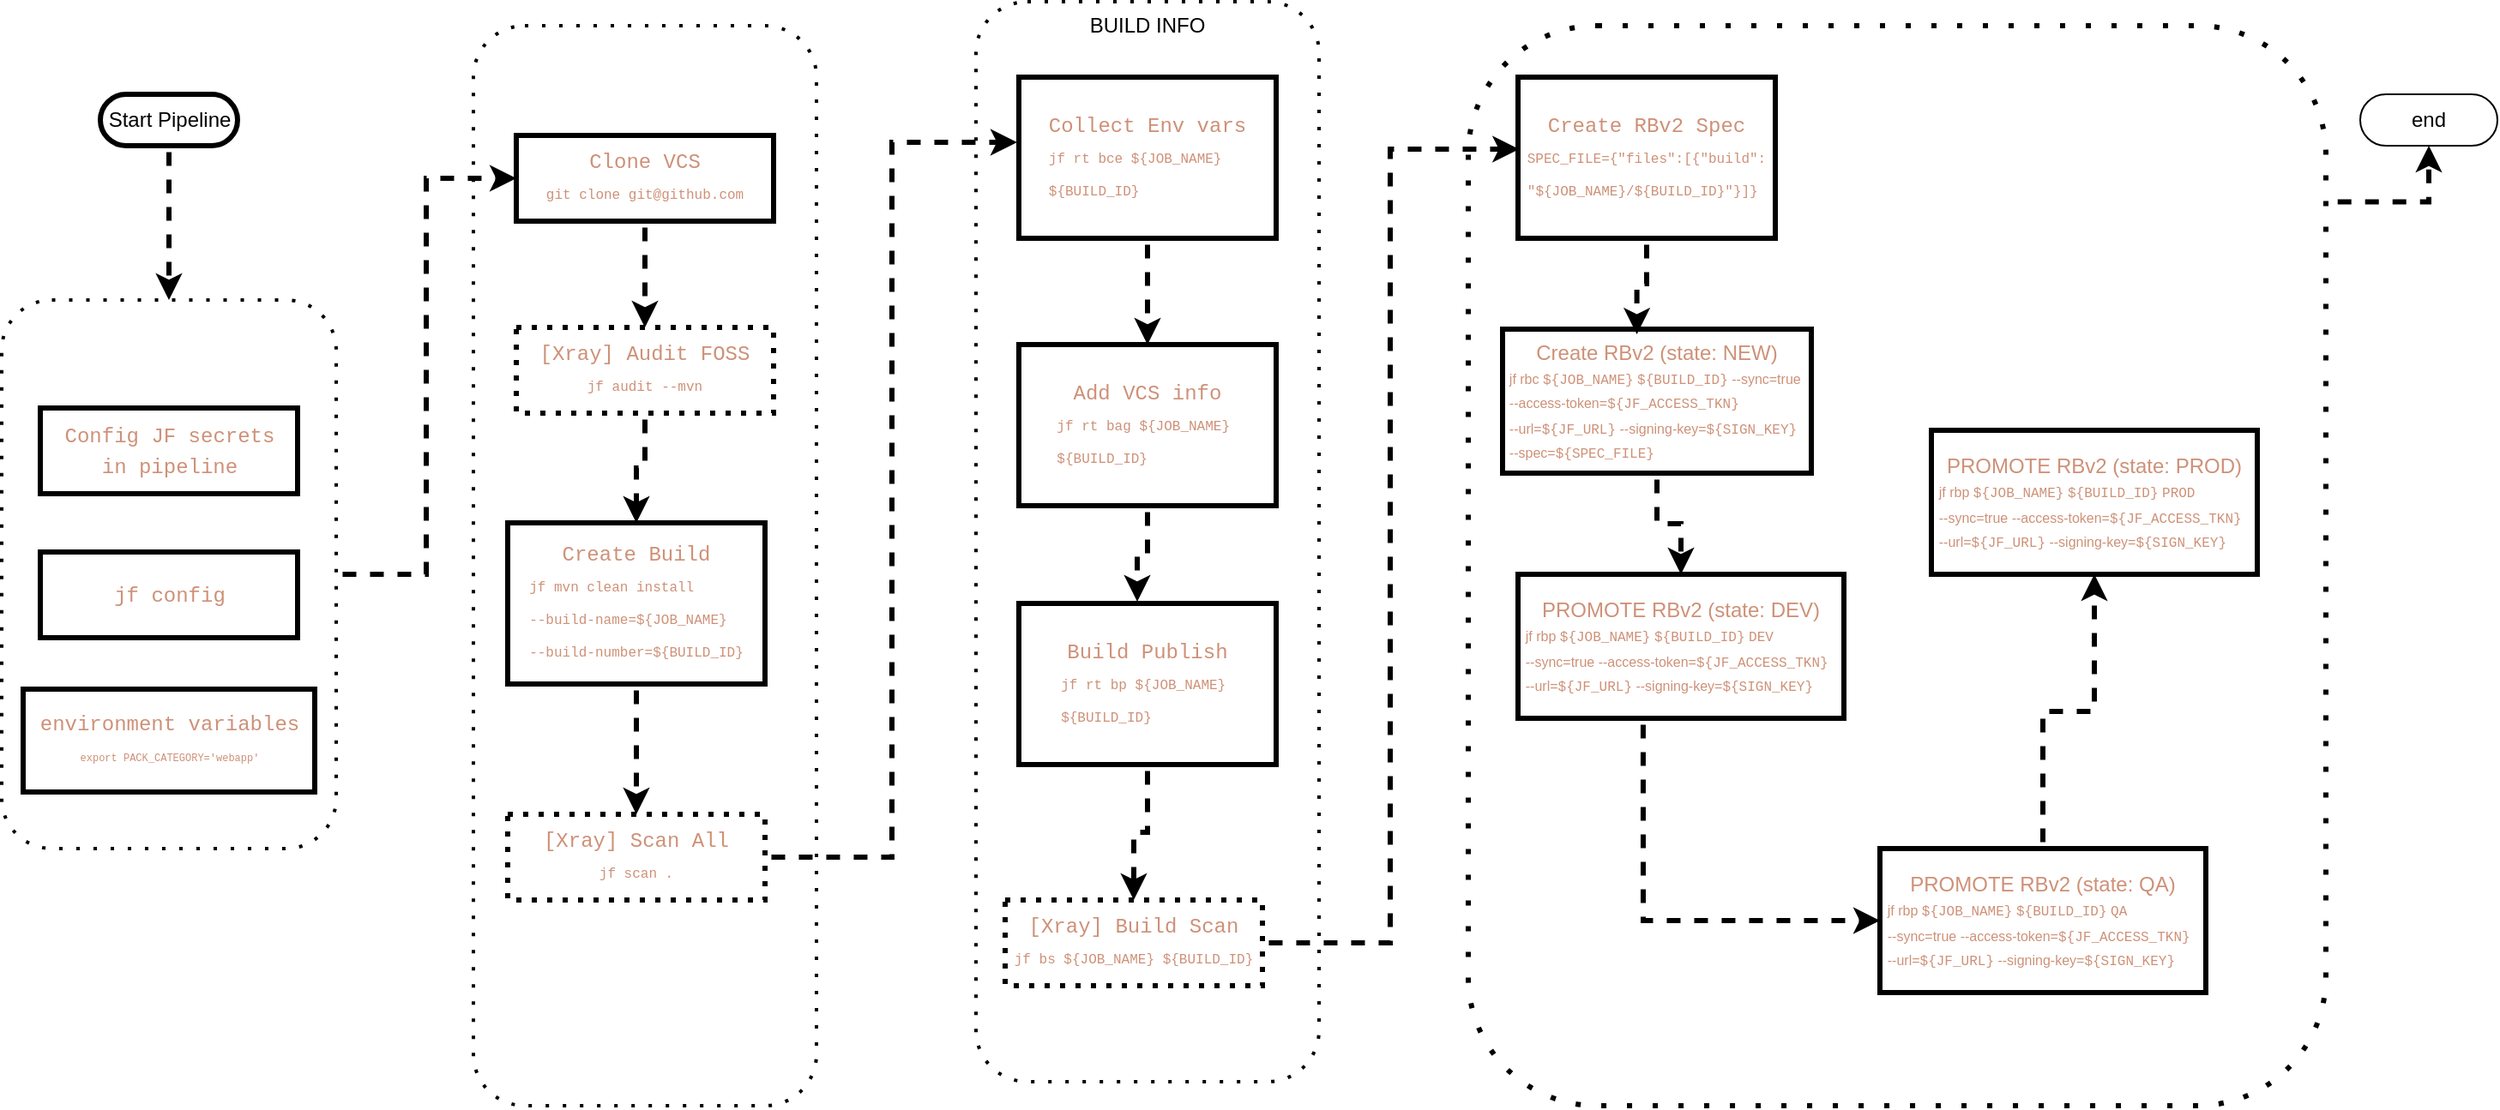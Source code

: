 <mxfile version="24.7.8" pages="4">
  <diagram id="Pwir3cQQYKMJ72O6_Z4H" name="Java">
    <mxGraphModel dx="2284" dy="804" grid="1" gridSize="10" guides="0" tooltips="0" connect="1" arrows="1" fold="1" page="1" pageScale="1" pageWidth="850" pageHeight="1100" math="0" shadow="0">
      <root>
        <mxCell id="0" />
        <mxCell id="1" parent="0" />
        <mxCell id="Gz-oRlv-pYvS6Wq2YTIi-8" value="RELEASE BUNDLE v2" style="rounded=1;whiteSpace=wrap;html=1;verticalAlign=top;strokeWidth=3;dashed=1;dashPattern=1 4;fillColor=none;fontColor=#ffffff;strokeColor=#000000;fontStyle=0" parent="1" vertex="1">
          <mxGeometry x="740" y="50" width="500" height="630" as="geometry" />
        </mxCell>
        <mxCell id="bV7citqwVfXgSw5iVeqg-18" style="edgeStyle=orthogonalEdgeStyle;rounded=0;orthogonalLoop=1;jettySize=auto;html=1;entryX=0;entryY=0.5;entryDx=0;entryDy=0;strokeWidth=3;flowAnimation=1;fontStyle=0;fillColor=none;strokeColor=#000000;" parent="1" source="bV7citqwVfXgSw5iVeqg-5" target="bV7citqwVfXgSw5iVeqg-10" edge="1">
          <mxGeometry relative="1" as="geometry" />
        </mxCell>
        <mxCell id="bV7citqwVfXgSw5iVeqg-5" value="Pre-Steps" style="rounded=1;whiteSpace=wrap;html=1;verticalAlign=top;strokeWidth=2;dashed=1;dashPattern=1 4;fillColor=none;fontColor=#ffffff;strokeColor=#000000;fontStyle=0" parent="1" vertex="1">
          <mxGeometry x="-115" y="210" width="195" height="320" as="geometry" />
        </mxCell>
        <mxCell id="m4_6NsgPn-UCfy7wOgqw-1" value="PACKAGE" style="rounded=1;whiteSpace=wrap;html=1;verticalAlign=top;strokeWidth=2;dashed=1;dashPattern=1 4;fillColor=none;fontColor=#ffffff;strokeColor=#000000;fontStyle=0" parent="1" vertex="1">
          <mxGeometry x="160" y="50" width="200" height="630" as="geometry" />
        </mxCell>
        <mxCell id="nPkTSzu8djMAMbbeOqSO-1" value="BUILD INFO" style="rounded=1;whiteSpace=wrap;html=1;verticalAlign=top;strokeWidth=2;dashed=1;dashPattern=1 4;fontStyle=0;fillColor=none;strokeColor=#000000;" parent="1" vertex="1">
          <mxGeometry x="453" y="36" width="200" height="630" as="geometry" />
        </mxCell>
        <mxCell id="bV7citqwVfXgSw5iVeqg-44" style="edgeStyle=orthogonalEdgeStyle;rounded=0;orthogonalLoop=1;jettySize=auto;html=1;entryX=0.5;entryY=0;entryDx=0;entryDy=0;strokeWidth=3;flowAnimation=1;fontStyle=0;fillColor=none;strokeColor=#000000;" parent="1" source="m4_6NsgPn-UCfy7wOgqw-3" target="bV7citqwVfXgSw5iVeqg-5" edge="1">
          <mxGeometry relative="1" as="geometry" />
        </mxCell>
        <mxCell id="m4_6NsgPn-UCfy7wOgqw-3" value="Start Pipeline" style="html=1;dashed=0;whiteSpace=wrap;shape=mxgraph.dfd.start;strokeWidth=3;fontStyle=0;fillColor=none;strokeColor=#000000;" parent="1" vertex="1">
          <mxGeometry x="-57.5" y="90" width="80" height="30" as="geometry" />
        </mxCell>
        <mxCell id="bV7citqwVfXgSw5iVeqg-33" style="edgeStyle=orthogonalEdgeStyle;rounded=0;orthogonalLoop=1;jettySize=auto;html=1;strokeWidth=3;flowAnimation=1;fontStyle=0;fillColor=none;strokeColor=#000000;" parent="1" source="Gz-oRlv-pYvS6Wq2YTIi-1" target="bV7citqwVfXgSw5iVeqg-29" edge="1">
          <mxGeometry relative="1" as="geometry" />
        </mxCell>
        <mxCell id="Gz-oRlv-pYvS6Wq2YTIi-1" value="&lt;font style=&quot;background-color: rgb(255, 255, 255);&quot; color=&quot;#ce9178&quot;&gt;Create RBv2 &lt;span style=&quot;&quot;&gt;(state: NEW)&lt;/span&gt;&lt;/font&gt;&lt;div style=&quot;text-align: left;&quot;&gt;&lt;font style=&quot;background-color: rgb(255, 255, 255);&quot; color=&quot;#ce9178&quot;&gt;&lt;span style=&quot;font-size: 8px;&quot;&gt;jf rbc&amp;nbsp;&lt;/span&gt;&lt;span style=&quot;font-family: Menlo, Monaco, &amp;quot;Courier New&amp;quot;, monospace; white-space: pre; font-size: 8px;&quot;&gt;${&lt;/span&gt;&lt;span style=&quot;font-family: Menlo, Monaco, &amp;quot;Courier New&amp;quot;, monospace; white-space: pre; font-size: 8px;&quot;&gt;JOB_NAME&lt;/span&gt;&lt;span style=&quot;font-family: Menlo, Monaco, &amp;quot;Courier New&amp;quot;, monospace; white-space: pre; font-size: 8px;&quot;&gt;}&lt;/span&gt;&lt;span style=&quot;font-size: 8px;&quot;&gt;&amp;nbsp;&lt;/span&gt;&lt;span style=&quot;font-family: Menlo, Monaco, &amp;quot;Courier New&amp;quot;, monospace; white-space: pre; font-size: 8px;&quot;&gt;${&lt;/span&gt;&lt;span style=&quot;font-family: Menlo, Monaco, &amp;quot;Courier New&amp;quot;, monospace; white-space: pre; font-size: 8px;&quot;&gt;BUILD_ID&lt;/span&gt;&lt;span style=&quot;font-family: Menlo, Monaco, &amp;quot;Courier New&amp;quot;, monospace; white-space: pre; font-size: 8px;&quot;&gt;}&lt;/span&gt;&lt;span style=&quot;font-size: 8px;&quot;&gt;&amp;nbsp;&lt;/span&gt;&lt;span style=&quot;font-size: 8px;&quot;&gt;--sync=true&amp;nbsp;&lt;/span&gt;&lt;/font&gt;&lt;/div&gt;&lt;div style=&quot;text-align: left;&quot;&gt;&lt;font style=&quot;background-color: rgb(255, 255, 255);&quot; color=&quot;#ce9178&quot;&gt;&lt;span style=&quot;font-size: 8px;&quot;&gt;--access-token=&lt;/span&gt;&lt;span style=&quot;font-family: Menlo, Monaco, &amp;quot;Courier New&amp;quot;, monospace; white-space: pre; font-size: 8px;&quot;&gt;${&lt;/span&gt;&lt;span style=&quot;font-family: Menlo, Monaco, &amp;quot;Courier New&amp;quot;, monospace; white-space: pre; font-size: 8px;&quot;&gt;JF_ACCESS_TKN&lt;/span&gt;&lt;span style=&quot;font-family: Menlo, Monaco, &amp;quot;Courier New&amp;quot;, monospace; white-space: pre; font-size: 8px;&quot;&gt;} &lt;/span&gt;&lt;/font&gt;&lt;/div&gt;&lt;div style=&quot;text-align: left;&quot;&gt;&lt;font style=&quot;background-color: rgb(255, 255, 255);&quot; color=&quot;#ce9178&quot;&gt;&lt;span style=&quot;font-size: 8px;&quot;&gt;--url=&lt;/span&gt;&lt;span style=&quot;font-family: Menlo, Monaco, &amp;quot;Courier New&amp;quot;, monospace; white-space: pre; font-size: 8px;&quot;&gt;${&lt;/span&gt;&lt;span style=&quot;font-family: Menlo, Monaco, &amp;quot;Courier New&amp;quot;, monospace; white-space: pre; font-size: 8px;&quot;&gt;JF_URL&lt;/span&gt;&lt;span style=&quot;font-family: Menlo, Monaco, &amp;quot;Courier New&amp;quot;, monospace; white-space: pre; font-size: 8px;&quot;&gt;}&lt;/span&gt;&lt;span style=&quot;font-size: 8px;&quot;&gt;&amp;nbsp;--signing-key=&lt;/span&gt;&lt;span style=&quot;font-family: Menlo, Monaco, &amp;quot;Courier New&amp;quot;, monospace; white-space: pre; font-size: 8px;&quot;&gt;${&lt;/span&gt;&lt;span style=&quot;font-family: Menlo, Monaco, &amp;quot;Courier New&amp;quot;, monospace; white-space: pre; font-size: 8px;&quot;&gt;SIGN_KEY&lt;/span&gt;&lt;span style=&quot;font-family: Menlo, Monaco, &amp;quot;Courier New&amp;quot;, monospace; white-space: pre; font-size: 8px;&quot;&gt;}&lt;/span&gt;&lt;span style=&quot;font-size: 8px;&quot;&gt;&amp;nbsp;&lt;/span&gt;&lt;/font&gt;&lt;/div&gt;&lt;div style=&quot;text-align: left;&quot;&gt;&lt;font style=&quot;background-color: rgb(255, 255, 255);&quot; color=&quot;#ce9178&quot;&gt;&lt;span style=&quot;font-size: 8px;&quot;&gt;--spec=&lt;/span&gt;&lt;span style=&quot;font-family: Menlo, Monaco, &amp;quot;Courier New&amp;quot;, monospace; white-space: pre; font-size: 8px;&quot;&gt;${&lt;/span&gt;&lt;span style=&quot;font-family: Menlo, Monaco, &amp;quot;Courier New&amp;quot;, monospace; white-space: pre; font-size: 8px;&quot;&gt;SPEC_FILE&lt;/span&gt;&lt;span style=&quot;font-family: Menlo, Monaco, &amp;quot;Courier New&amp;quot;, monospace; white-space: pre; font-size: 8px;&quot;&gt;}&lt;/span&gt;&lt;/font&gt;&lt;/div&gt;" style="whiteSpace=wrap;html=1;dashed=0;fontStyle=0;strokeWidth=3;fillColor=none;strokeColor=#000000;" parent="1" vertex="1">
          <mxGeometry x="760" y="227" width="180" height="84" as="geometry" />
        </mxCell>
        <mxCell id="bV7citqwVfXgSw5iVeqg-3" value="&lt;div style=&quot;color: rgb(212, 212, 212); font-family: Menlo, Monaco, &amp;quot;Courier New&amp;quot;, monospace; line-height: 18px; white-space: pre;&quot;&gt;&lt;span style=&quot;color: #ce9178;&quot;&gt;jf config&lt;/span&gt;&lt;/div&gt;" style="whiteSpace=wrap;html=1;dashed=0;strokeWidth=3;fillColor=none;labelBackgroundColor=none;fontStyle=0;strokeColor=#000000;" parent="1" vertex="1">
          <mxGeometry x="-92.5" y="357" width="150" height="50" as="geometry" />
        </mxCell>
        <mxCell id="bV7citqwVfXgSw5iVeqg-6" value="&lt;div style=&quot;font-family: Menlo, Monaco, &amp;quot;Courier New&amp;quot;, monospace; line-height: 18px; white-space: pre;&quot;&gt;&lt;font color=&quot;#ce9178&quot;&gt;environment variables&lt;/font&gt;&lt;/div&gt;&lt;div style=&quot;font-family: Menlo, Monaco, &amp;quot;Courier New&amp;quot;, monospace; line-height: 18px; white-space: pre;&quot;&gt;&lt;font style=&quot;font-size: 6px;&quot; color=&quot;#ce9178&quot;&gt;export PACK_CATEGORY=&#39;webapp&#39;&lt;/font&gt;&lt;/div&gt;" style="whiteSpace=wrap;html=1;dashed=0;strokeWidth=3;fillColor=none;labelBackgroundColor=none;fontStyle=0;strokeColor=#000000;" parent="1" vertex="1">
          <mxGeometry x="-102.5" y="437" width="170" height="60" as="geometry" />
        </mxCell>
        <mxCell id="bV7citqwVfXgSw5iVeqg-13" style="edgeStyle=orthogonalEdgeStyle;rounded=0;orthogonalLoop=1;jettySize=auto;html=1;entryX=0.5;entryY=0;entryDx=0;entryDy=0;strokeWidth=3;flowAnimation=1;fontStyle=0;fillColor=none;strokeColor=#000000;" parent="1" source="bV7citqwVfXgSw5iVeqg-10" target="bV7citqwVfXgSw5iVeqg-12" edge="1">
          <mxGeometry relative="1" as="geometry" />
        </mxCell>
        <mxCell id="bV7citqwVfXgSw5iVeqg-10" value="&lt;div style=&quot;font-family: Menlo, Monaco, &amp;quot;Courier New&amp;quot;, monospace; line-height: 18px; white-space: pre;&quot;&gt;&lt;font style=&quot;background-color: rgb(255, 255, 255);&quot; color=&quot;#ce9178&quot;&gt;Clone VCS&lt;/font&gt;&lt;/div&gt;&lt;div style=&quot;font-family: Menlo, Monaco, &amp;quot;Courier New&amp;quot;, monospace; line-height: 18px; white-space: pre;&quot;&gt;&lt;font style=&quot;font-size: 8px; background-color: rgb(255, 255, 255);&quot; color=&quot;#ce9178&quot;&gt;git clone git@github.com&lt;/font&gt;&lt;/div&gt;" style="whiteSpace=wrap;html=1;dashed=0;strokeWidth=3;fillColor=none;labelBackgroundColor=none;fontStyle=0;strokeColor=#000000;" parent="1" vertex="1">
          <mxGeometry x="185" y="114" width="150" height="50" as="geometry" />
        </mxCell>
        <mxCell id="bV7citqwVfXgSw5iVeqg-11" value="&lt;div style=&quot;font-family: Menlo, Monaco, &amp;quot;Courier New&amp;quot;, monospace; line-height: 18px; white-space: pre;&quot;&gt;&lt;font color=&quot;#ce9178&quot;&gt;Config JF secrets&lt;/font&gt;&lt;/div&gt;&lt;div style=&quot;font-family: Menlo, Monaco, &amp;quot;Courier New&amp;quot;, monospace; line-height: 18px; white-space: pre;&quot;&gt;&lt;font color=&quot;#ce9178&quot;&gt;in pipeline&lt;/font&gt;&lt;/div&gt;" style="whiteSpace=wrap;html=1;dashed=0;strokeWidth=3;fillColor=none;labelBackgroundColor=none;fontStyle=0;strokeColor=#000000;" parent="1" vertex="1">
          <mxGeometry x="-92.5" y="273" width="150" height="50" as="geometry" />
        </mxCell>
        <mxCell id="bV7citqwVfXgSw5iVeqg-15" style="edgeStyle=orthogonalEdgeStyle;rounded=0;orthogonalLoop=1;jettySize=auto;html=1;entryX=0.5;entryY=0;entryDx=0;entryDy=0;strokeWidth=3;flowAnimation=1;fontStyle=0;fillColor=none;strokeColor=#000000;" parent="1" source="bV7citqwVfXgSw5iVeqg-12" target="bV7citqwVfXgSw5iVeqg-14" edge="1">
          <mxGeometry relative="1" as="geometry" />
        </mxCell>
        <mxCell id="bV7citqwVfXgSw5iVeqg-12" value="&lt;div style=&quot;font-family: Menlo, Monaco, &amp;quot;Courier New&amp;quot;, monospace; line-height: 18px; white-space: pre;&quot;&gt;&lt;font color=&quot;#ce9178&quot;&gt;[Xray] Audit FOSS&lt;/font&gt;&lt;/div&gt;&lt;div style=&quot;font-family: Menlo, Monaco, &amp;quot;Courier New&amp;quot;, monospace; line-height: 18px; white-space: pre;&quot;&gt;&lt;font color=&quot;#ce9178&quot;&gt;&lt;span style=&quot;font-size: 8px;&quot;&gt;jf audit --mvn&lt;/span&gt;&lt;/font&gt;&lt;/div&gt;" style="whiteSpace=wrap;html=1;dashed=1;strokeWidth=3;fillColor=none;labelBackgroundColor=none;dashPattern=1 2;fontStyle=0;strokeColor=#000000;" parent="1" vertex="1">
          <mxGeometry x="185" y="226" width="150" height="50" as="geometry" />
        </mxCell>
        <mxCell id="bV7citqwVfXgSw5iVeqg-17" style="edgeStyle=orthogonalEdgeStyle;rounded=0;orthogonalLoop=1;jettySize=auto;html=1;entryX=0.5;entryY=0;entryDx=0;entryDy=0;strokeWidth=3;flowAnimation=1;fontStyle=0;fillColor=none;strokeColor=#000000;" parent="1" source="bV7citqwVfXgSw5iVeqg-14" target="bV7citqwVfXgSw5iVeqg-16" edge="1">
          <mxGeometry relative="1" as="geometry" />
        </mxCell>
        <mxCell id="bV7citqwVfXgSw5iVeqg-14" value="&lt;div style=&quot;font-family: Menlo, Monaco, &amp;quot;Courier New&amp;quot;, monospace; line-height: 18px; white-space: pre;&quot;&gt;&lt;font style=&quot;background-color: rgb(255, 255, 255);&quot; color=&quot;#ce9178&quot;&gt;Create Build&lt;/font&gt;&lt;/div&gt;&lt;div style=&quot;text-align: left; font-family: Menlo, Monaco, &amp;quot;Courier New&amp;quot;, monospace; line-height: 18px; white-space: pre;&quot;&gt;&lt;font color=&quot;#ce9178&quot; style=&quot;font-size: 8px; background-color: rgb(255, 255, 255);&quot;&gt;jf mvn clean install &lt;/font&gt;&lt;/div&gt;&lt;div style=&quot;text-align: left; font-family: Menlo, Monaco, &amp;quot;Courier New&amp;quot;, monospace; line-height: 18px; white-space: pre;&quot;&gt;&lt;font color=&quot;#ce9178&quot; style=&quot;font-size: 8px; background-color: rgb(255, 255, 255);&quot;&gt;--build-name=${JOB_NAME} &lt;/font&gt;&lt;/div&gt;&lt;div style=&quot;text-align: left; font-family: Menlo, Monaco, &amp;quot;Courier New&amp;quot;, monospace; line-height: 18px; white-space: pre;&quot;&gt;&lt;font color=&quot;#ce9178&quot; style=&quot;font-size: 8px; background-color: rgb(255, 255, 255);&quot;&gt;--build-number=${BUILD_ID}&lt;/font&gt;&lt;/div&gt;" style="whiteSpace=wrap;html=1;dashed=0;strokeWidth=3;fillColor=none;labelBackgroundColor=none;fontStyle=0;strokeColor=#000000;" parent="1" vertex="1">
          <mxGeometry x="180" y="340" width="150" height="94" as="geometry" />
        </mxCell>
        <mxCell id="bV7citqwVfXgSw5iVeqg-16" value="&lt;div style=&quot;font-family: Menlo, Monaco, &amp;quot;Courier New&amp;quot;, monospace; line-height: 18px; white-space: pre;&quot;&gt;&lt;font color=&quot;#ce9178&quot;&gt;[Xray] Scan All&lt;/font&gt;&lt;/div&gt;&lt;div style=&quot;font-family: Menlo, Monaco, &amp;quot;Courier New&amp;quot;, monospace; line-height: 18px; white-space: pre;&quot;&gt;&lt;font color=&quot;#ce9178&quot;&gt;&lt;span style=&quot;font-size: 8px;&quot;&gt;jf scan .&lt;/span&gt;&lt;/font&gt;&lt;/div&gt;" style="whiteSpace=wrap;html=1;dashed=1;strokeWidth=3;fillColor=none;labelBackgroundColor=none;dashPattern=1 2;fontStyle=0;strokeColor=#000000;" parent="1" vertex="1">
          <mxGeometry x="180" y="510" width="150" height="50" as="geometry" />
        </mxCell>
        <mxCell id="bV7citqwVfXgSw5iVeqg-24" style="edgeStyle=orthogonalEdgeStyle;rounded=0;orthogonalLoop=1;jettySize=auto;html=1;entryX=0.5;entryY=0;entryDx=0;entryDy=0;strokeWidth=3;flowAnimation=1;fontStyle=0;fillColor=none;strokeColor=#000000;" parent="1" source="bV7citqwVfXgSw5iVeqg-19" target="bV7citqwVfXgSw5iVeqg-20" edge="1">
          <mxGeometry relative="1" as="geometry" />
        </mxCell>
        <mxCell id="bV7citqwVfXgSw5iVeqg-19" value="&lt;div style=&quot;font-family: Menlo, Monaco, &amp;quot;Courier New&amp;quot;, monospace; line-height: 18px; white-space: pre;&quot;&gt;&lt;font color=&quot;#ce9178&quot; style=&quot;background-color: rgb(255, 255, 255);&quot;&gt;Collect Env vars&lt;/font&gt;&lt;/div&gt;&lt;div style=&quot;text-align: left; font-family: Menlo, Monaco, &amp;quot;Courier New&amp;quot;, monospace; line-height: 18px; white-space: pre;&quot;&gt;&lt;font color=&quot;#ce9178&quot; style=&quot;background-color: rgb(255, 255, 255);&quot;&gt;&lt;font style=&quot;font-size: 8px;&quot;&gt;jf rt bce &lt;/font&gt;&lt;span style=&quot;font-size: 8px;&quot;&gt;${&lt;/span&gt;&lt;span style=&quot;font-size: 8px;&quot;&gt;JOB_NAME&lt;/span&gt;&lt;span style=&quot;font-size: 8px;&quot;&gt;}&lt;/span&gt;&lt;span style=&quot;font-size: 8px;&quot;&gt; &lt;/span&gt;&lt;/font&gt;&lt;/div&gt;&lt;div style=&quot;text-align: left; font-family: Menlo, Monaco, &amp;quot;Courier New&amp;quot;, monospace; line-height: 18px; white-space: pre;&quot;&gt;&lt;font color=&quot;#ce9178&quot; style=&quot;font-size: 8px; background-color: rgb(255, 255, 255);&quot;&gt;${BUILD_ID}&lt;/font&gt;&lt;/div&gt;" style="whiteSpace=wrap;html=1;dashed=0;strokeWidth=3;fillColor=none;labelBackgroundColor=none;fontStyle=0;strokeColor=#000000;" parent="1" vertex="1">
          <mxGeometry x="478" y="80" width="150" height="94" as="geometry" />
        </mxCell>
        <mxCell id="bV7citqwVfXgSw5iVeqg-20" value="&lt;div style=&quot;font-family: Menlo, Monaco, &amp;quot;Courier New&amp;quot;, monospace; line-height: 18px; white-space: pre;&quot;&gt;&lt;font style=&quot;background-color: rgb(255, 255, 255);&quot; color=&quot;#ce9178&quot;&gt;Add VCS info&lt;/font&gt;&lt;/div&gt;&lt;div style=&quot;text-align: left; font-family: Menlo, Monaco, &amp;quot;Courier New&amp;quot;, monospace; line-height: 18px; white-space: pre;&quot;&gt;&lt;font style=&quot;background-color: rgb(255, 255, 255);&quot; color=&quot;#ce9178&quot;&gt;&lt;font style=&quot;font-size: 8px;&quot;&gt;jf rt bag &lt;/font&gt;&lt;span style=&quot;font-size: 8px;&quot;&gt;${&lt;/span&gt;&lt;span style=&quot;font-size: 8px;&quot;&gt;JOB_NAME&lt;/span&gt;&lt;span style=&quot;font-size: 8px;&quot;&gt;}&lt;/span&gt;&lt;span style=&quot;font-size: 8px;&quot;&gt; &lt;/span&gt;&lt;/font&gt;&lt;/div&gt;&lt;div style=&quot;text-align: left; font-family: Menlo, Monaco, &amp;quot;Courier New&amp;quot;, monospace; line-height: 18px; white-space: pre;&quot;&gt;&lt;font color=&quot;#ce9178&quot; style=&quot;font-size: 8px; background-color: rgb(255, 255, 255);&quot;&gt;${BUILD_ID}&lt;/font&gt;&lt;/div&gt;" style="whiteSpace=wrap;html=1;dashed=0;strokeWidth=3;fillColor=none;labelBackgroundColor=none;fontStyle=0;strokeColor=#000000;" parent="1" vertex="1">
          <mxGeometry x="478" y="236" width="150" height="94" as="geometry" />
        </mxCell>
        <mxCell id="bV7citqwVfXgSw5iVeqg-26" style="edgeStyle=orthogonalEdgeStyle;rounded=0;orthogonalLoop=1;jettySize=auto;html=1;entryX=0.5;entryY=0;entryDx=0;entryDy=0;strokeWidth=3;flowAnimation=1;fontStyle=0;fillColor=none;strokeColor=#000000;" parent="1" source="bV7citqwVfXgSw5iVeqg-21" target="bV7citqwVfXgSw5iVeqg-22" edge="1">
          <mxGeometry relative="1" as="geometry" />
        </mxCell>
        <mxCell id="bV7citqwVfXgSw5iVeqg-21" value="&lt;div style=&quot;font-family: Menlo, Monaco, &amp;quot;Courier New&amp;quot;, monospace; line-height: 18px; white-space: pre;&quot;&gt;&lt;font style=&quot;background-color: rgb(255, 255, 255);&quot; color=&quot;#ce9178&quot;&gt;Build Publish&lt;/font&gt;&lt;/div&gt;&lt;div style=&quot;text-align: left; font-family: Menlo, Monaco, &amp;quot;Courier New&amp;quot;, monospace; line-height: 18px; white-space: pre;&quot;&gt;&lt;font style=&quot;background-color: rgb(255, 255, 255);&quot; color=&quot;#ce9178&quot;&gt;&lt;font style=&quot;font-size: 8px;&quot;&gt;jf rt bp &lt;/font&gt;&lt;span style=&quot;font-size: 8px;&quot;&gt;${&lt;/span&gt;&lt;span style=&quot;font-size: 8px;&quot;&gt;JOB_NAME&lt;/span&gt;&lt;span style=&quot;font-size: 8px;&quot;&gt;}&lt;/span&gt;&lt;span style=&quot;font-size: 8px;&quot;&gt; &lt;/span&gt;&lt;/font&gt;&lt;/div&gt;&lt;div style=&quot;text-align: left; font-family: Menlo, Monaco, &amp;quot;Courier New&amp;quot;, monospace; line-height: 18px; white-space: pre;&quot;&gt;&lt;font style=&quot;background-color: rgb(255, 255, 255);&quot; color=&quot;#ce9178&quot;&gt;&lt;span style=&quot;font-size: 8px;&quot;&gt;${&lt;/span&gt;&lt;span style=&quot;font-size: 8px;&quot;&gt;BUILD_ID&lt;/span&gt;&lt;span style=&quot;font-size: 8px;&quot;&gt;}&lt;/span&gt;&lt;/font&gt;&lt;/div&gt;" style="whiteSpace=wrap;html=1;dashed=0;strokeWidth=3;fillColor=none;labelBackgroundColor=none;fontStyle=0;strokeColor=#000000;" parent="1" vertex="1">
          <mxGeometry x="478" y="387" width="150" height="94" as="geometry" />
        </mxCell>
        <mxCell id="bV7citqwVfXgSw5iVeqg-22" value="&lt;div style=&quot;font-family: Menlo, Monaco, &amp;quot;Courier New&amp;quot;, monospace; line-height: 18px; white-space: pre;&quot;&gt;&lt;font style=&quot;background-color: rgb(255, 255, 255);&quot; color=&quot;#ce9178&quot;&gt;[Xray] Build Scan&lt;/font&gt;&lt;/div&gt;&lt;div style=&quot;font-family: Menlo, Monaco, &amp;quot;Courier New&amp;quot;, monospace; line-height: 18px; white-space: pre;&quot;&gt;&lt;div style=&quot;text-align: left; line-height: 18px;&quot;&gt;&lt;font style=&quot;background-color: rgb(255, 255, 255);&quot; color=&quot;#ce9178&quot;&gt;&lt;font style=&quot;font-size: 8px;&quot;&gt;jf bs &lt;/font&gt;&lt;span style=&quot;font-size: 8px;&quot;&gt;${&lt;/span&gt;&lt;span style=&quot;font-size: 8px;&quot;&gt;JOB_NAME&lt;/span&gt;&lt;span style=&quot;font-size: 8px;&quot;&gt;}&lt;/span&gt;&lt;span style=&quot;font-size: 8px;&quot;&gt; &lt;/span&gt;&lt;span style=&quot;font-size: 8px;&quot;&gt;${&lt;/span&gt;&lt;span style=&quot;font-size: 8px;&quot;&gt;BUILD_ID&lt;/span&gt;&lt;span style=&quot;font-size: 8px;&quot;&gt;}&lt;/span&gt;&lt;/font&gt;&lt;/div&gt;&lt;/div&gt;" style="whiteSpace=wrap;html=1;dashed=1;strokeWidth=3;fillColor=none;labelBackgroundColor=none;dashPattern=1 2;fontStyle=0;strokeColor=#000000;" parent="1" vertex="1">
          <mxGeometry x="470" y="560" width="150" height="50" as="geometry" />
        </mxCell>
        <mxCell id="bV7citqwVfXgSw5iVeqg-23" style="edgeStyle=orthogonalEdgeStyle;rounded=0;orthogonalLoop=1;jettySize=auto;html=1;entryX=-0.007;entryY=0.404;entryDx=0;entryDy=0;entryPerimeter=0;strokeWidth=3;flowAnimation=1;fontStyle=0;fillColor=none;strokeColor=#000000;" parent="1" source="bV7citqwVfXgSw5iVeqg-16" target="bV7citqwVfXgSw5iVeqg-19" edge="1">
          <mxGeometry relative="1" as="geometry" />
        </mxCell>
        <mxCell id="bV7citqwVfXgSw5iVeqg-25" style="edgeStyle=orthogonalEdgeStyle;rounded=0;orthogonalLoop=1;jettySize=auto;html=1;entryX=0.46;entryY=-0.011;entryDx=0;entryDy=0;entryPerimeter=0;strokeWidth=3;flowAnimation=1;fontStyle=0;fillColor=none;strokeColor=#000000;" parent="1" source="bV7citqwVfXgSw5iVeqg-20" target="bV7citqwVfXgSw5iVeqg-21" edge="1">
          <mxGeometry relative="1" as="geometry" />
        </mxCell>
        <mxCell id="bV7citqwVfXgSw5iVeqg-27" value="&lt;div style=&quot;font-family: Menlo, Monaco, &amp;quot;Courier New&amp;quot;, monospace; line-height: 18px; white-space: pre;&quot;&gt;&lt;font style=&quot;background-color: rgb(255, 255, 255);&quot; color=&quot;#ce9178&quot;&gt;Create RBv2 Spec&lt;/font&gt;&lt;/div&gt;&lt;div style=&quot;text-align: left; font-family: Menlo, Monaco, &amp;quot;Courier New&amp;quot;, monospace; line-height: 18px; white-space: pre;&quot;&gt;&lt;font color=&quot;#ce9178&quot; style=&quot;font-size: 8px; background-color: rgb(255, 255, 255);&quot;&gt;SPEC_FILE={&quot;files&quot;:[{&quot;build&quot;:&lt;/font&gt;&lt;/div&gt;&lt;div style=&quot;text-align: left; font-family: Menlo, Monaco, &amp;quot;Courier New&amp;quot;, monospace; line-height: 18px; white-space: pre;&quot;&gt;&lt;font style=&quot;background-color: rgb(255, 255, 255);&quot; color=&quot;#ce9178&quot;&gt;&lt;font style=&quot;font-size: 8px;&quot;&gt;&quot;&lt;/font&gt;&lt;span style=&quot;font-size: 8px;&quot;&gt;${&lt;/span&gt;&lt;span style=&quot;font-size: 8px;&quot;&gt;JOB_NAME&lt;/span&gt;&lt;span style=&quot;font-size: 8px;&quot;&gt;}/&lt;/span&gt;&lt;span style=&quot;font-size: 8px;&quot;&gt;${&lt;/span&gt;&lt;span style=&quot;font-size: 8px;&quot;&gt;BUILD_ID&lt;/span&gt;&lt;span style=&quot;font-size: 8px;&quot;&gt;}&lt;/span&gt;&lt;font style=&quot;font-size: 8px;&quot;&gt;&quot;}]}&lt;/font&gt;&lt;/font&gt;&lt;/div&gt;" style="whiteSpace=wrap;html=1;dashed=0;strokeWidth=3;fillColor=none;labelBackgroundColor=none;fontStyle=0;strokeColor=#000000;" parent="1" vertex="1">
          <mxGeometry x="769" y="80" width="150" height="94" as="geometry" />
        </mxCell>
        <mxCell id="bV7citqwVfXgSw5iVeqg-34" style="edgeStyle=orthogonalEdgeStyle;rounded=0;orthogonalLoop=1;jettySize=auto;html=1;flowAnimation=1;strokeWidth=3;entryX=0;entryY=0.5;entryDx=0;entryDy=0;exitX=0.384;exitY=1;exitDx=0;exitDy=0;exitPerimeter=0;fontStyle=0;fillColor=none;strokeColor=#000000;" parent="1" source="bV7citqwVfXgSw5iVeqg-29" target="bV7citqwVfXgSw5iVeqg-37" edge="1">
          <mxGeometry relative="1" as="geometry">
            <mxPoint x="875" y="530" as="targetPoint" />
          </mxGeometry>
        </mxCell>
        <mxCell id="bV7citqwVfXgSw5iVeqg-29" value="&lt;font style=&quot;background-color: rgb(255, 255, 255);&quot; color=&quot;#ce9178&quot;&gt;PROMOTE RBv2 &lt;span style=&quot;&quot;&gt;(state: DEV)&lt;/span&gt;&lt;/font&gt;&lt;div style=&quot;text-align: left;&quot;&gt;&lt;font style=&quot;background-color: rgb(255, 255, 255);&quot; color=&quot;#ce9178&quot;&gt;&lt;span style=&quot;font-size: 8px;&quot;&gt;jf rbp&amp;nbsp;&lt;/span&gt;&lt;span style=&quot;font-family: Menlo, Monaco, &amp;quot;Courier New&amp;quot;, monospace; white-space: pre; font-size: 8px;&quot;&gt;${&lt;/span&gt;&lt;span style=&quot;font-family: Menlo, Monaco, &amp;quot;Courier New&amp;quot;, monospace; white-space: pre; font-size: 8px;&quot;&gt;JOB_NAME&lt;/span&gt;&lt;span style=&quot;font-family: Menlo, Monaco, &amp;quot;Courier New&amp;quot;, monospace; white-space: pre; font-size: 8px;&quot;&gt;}&lt;/span&gt;&lt;span style=&quot;font-size: 8px;&quot;&gt;&amp;nbsp;&lt;/span&gt;&lt;span style=&quot;font-family: Menlo, Monaco, &amp;quot;Courier New&amp;quot;, monospace; white-space: pre; font-size: 8px;&quot;&gt;${&lt;/span&gt;&lt;span style=&quot;font-family: Menlo, Monaco, &amp;quot;Courier New&amp;quot;, monospace; white-space: pre; font-size: 8px;&quot;&gt;BUILD_ID&lt;/span&gt;&lt;span style=&quot;font-family: Menlo, Monaco, &amp;quot;Courier New&amp;quot;, monospace; white-space: pre; font-size: 8px;&quot;&gt;}&lt;/span&gt;&lt;span style=&quot;font-size: 8px;&quot;&gt;&amp;nbsp;&lt;/span&gt;&lt;span style=&quot;font-family: Menlo, Monaco, &amp;quot;Courier New&amp;quot;, monospace; font-size: 8px; white-space: pre;&quot;&gt;DEV&lt;/span&gt;&lt;span style=&quot;font-family: Menlo, Monaco, &amp;quot;Courier New&amp;quot;, monospace; font-size: 8px; white-space: pre;&quot;&gt; &lt;/span&gt;&lt;/font&gt;&lt;/div&gt;&lt;div style=&quot;text-align: left;&quot;&gt;&lt;font style=&quot;background-color: rgb(255, 255, 255);&quot; color=&quot;#ce9178&quot;&gt;&lt;span style=&quot;font-size: 8px;&quot;&gt;--sync=true&amp;nbsp;&lt;/span&gt;&lt;span style=&quot;font-size: 8px;&quot;&gt;--access-token=&lt;/span&gt;&lt;span style=&quot;font-family: Menlo, Monaco, &amp;quot;Courier New&amp;quot;, monospace; white-space: pre; font-size: 8px;&quot;&gt;${&lt;/span&gt;&lt;span style=&quot;font-family: Menlo, Monaco, &amp;quot;Courier New&amp;quot;, monospace; white-space: pre; font-size: 8px;&quot;&gt;JF_ACCESS_TKN&lt;/span&gt;&lt;span style=&quot;font-family: Menlo, Monaco, &amp;quot;Courier New&amp;quot;, monospace; white-space: pre; font-size: 8px;&quot;&gt;} &lt;/span&gt;&lt;/font&gt;&lt;/div&gt;&lt;div style=&quot;text-align: left;&quot;&gt;&lt;font style=&quot;background-color: rgb(255, 255, 255);&quot; color=&quot;#ce9178&quot;&gt;&lt;span style=&quot;font-size: 8px;&quot;&gt;--url=&lt;/span&gt;&lt;span style=&quot;font-family: Menlo, Monaco, &amp;quot;Courier New&amp;quot;, monospace; white-space: pre; font-size: 8px;&quot;&gt;${&lt;/span&gt;&lt;span style=&quot;font-family: Menlo, Monaco, &amp;quot;Courier New&amp;quot;, monospace; white-space: pre; font-size: 8px;&quot;&gt;JF_URL&lt;/span&gt;&lt;span style=&quot;font-family: Menlo, Monaco, &amp;quot;Courier New&amp;quot;, monospace; white-space: pre; font-size: 8px;&quot;&gt;}&lt;/span&gt;&lt;span style=&quot;font-size: 8px;&quot;&gt;&amp;nbsp;--signing-key=&lt;/span&gt;&lt;span style=&quot;font-family: Menlo, Monaco, &amp;quot;Courier New&amp;quot;, monospace; white-space: pre; font-size: 8px;&quot;&gt;${&lt;/span&gt;&lt;span style=&quot;font-family: Menlo, Monaco, &amp;quot;Courier New&amp;quot;, monospace; white-space: pre; font-size: 8px;&quot;&gt;SIGN_KEY&lt;/span&gt;&lt;span style=&quot;font-family: Menlo, Monaco, &amp;quot;Courier New&amp;quot;, monospace; white-space: pre; font-size: 8px;&quot;&gt;}&lt;/span&gt;&lt;span style=&quot;font-size: 8px;&quot;&gt;&amp;nbsp;&lt;/span&gt;&lt;/font&gt;&lt;/div&gt;" style="whiteSpace=wrap;html=1;dashed=0;fontStyle=0;strokeWidth=3;fillColor=none;strokeColor=#000000;" parent="1" vertex="1">
          <mxGeometry x="769" y="370" width="190" height="84" as="geometry" />
        </mxCell>
        <mxCell id="bV7citqwVfXgSw5iVeqg-32" style="edgeStyle=orthogonalEdgeStyle;rounded=0;orthogonalLoop=1;jettySize=auto;html=1;entryX=0.435;entryY=0.036;entryDx=0;entryDy=0;entryPerimeter=0;strokeWidth=3;flowAnimation=1;fontStyle=0;fillColor=none;strokeColor=#000000;" parent="1" source="bV7citqwVfXgSw5iVeqg-27" target="Gz-oRlv-pYvS6Wq2YTIi-1" edge="1">
          <mxGeometry relative="1" as="geometry" />
        </mxCell>
        <mxCell id="bV7citqwVfXgSw5iVeqg-36" value="&lt;font style=&quot;background-color: rgb(255, 255, 255);&quot; color=&quot;#ce9178&quot;&gt;PROMOTE RBv2 &lt;span style=&quot;&quot;&gt;(state: PROD)&lt;/span&gt;&lt;/font&gt;&lt;div style=&quot;text-align: left;&quot;&gt;&lt;font style=&quot;background-color: rgb(255, 255, 255);&quot; color=&quot;#ce9178&quot;&gt;&lt;span style=&quot;font-size: 8px;&quot;&gt;jf rbp&amp;nbsp;&lt;/span&gt;&lt;span style=&quot;font-family: Menlo, Monaco, &amp;quot;Courier New&amp;quot;, monospace; white-space: pre; font-size: 8px;&quot;&gt;${&lt;/span&gt;&lt;span style=&quot;font-family: Menlo, Monaco, &amp;quot;Courier New&amp;quot;, monospace; white-space: pre; font-size: 8px;&quot;&gt;JOB_NAME&lt;/span&gt;&lt;span style=&quot;font-family: Menlo, Monaco, &amp;quot;Courier New&amp;quot;, monospace; white-space: pre; font-size: 8px;&quot;&gt;}&lt;/span&gt;&lt;span style=&quot;font-size: 8px;&quot;&gt;&amp;nbsp;&lt;/span&gt;&lt;span style=&quot;font-family: Menlo, Monaco, &amp;quot;Courier New&amp;quot;, monospace; white-space: pre; font-size: 8px;&quot;&gt;${&lt;/span&gt;&lt;span style=&quot;font-family: Menlo, Monaco, &amp;quot;Courier New&amp;quot;, monospace; white-space: pre; font-size: 8px;&quot;&gt;BUILD_ID&lt;/span&gt;&lt;span style=&quot;font-family: Menlo, Monaco, &amp;quot;Courier New&amp;quot;, monospace; white-space: pre; font-size: 8px;&quot;&gt;}&lt;/span&gt;&lt;span style=&quot;font-size: 8px;&quot;&gt;&amp;nbsp;&lt;/span&gt;&lt;span style=&quot;font-family: Menlo, Monaco, &amp;quot;Courier New&amp;quot;, monospace; font-size: 8px; white-space: pre;&quot;&gt;PROD&lt;/span&gt;&lt;span style=&quot;font-family: Menlo, Monaco, &amp;quot;Courier New&amp;quot;, monospace; font-size: 8px; white-space: pre;&quot;&gt; &lt;/span&gt;&lt;/font&gt;&lt;/div&gt;&lt;div style=&quot;text-align: left;&quot;&gt;&lt;font style=&quot;background-color: rgb(255, 255, 255);&quot; color=&quot;#ce9178&quot;&gt;&lt;span style=&quot;font-size: 8px;&quot;&gt;--sync=true&amp;nbsp;&lt;/span&gt;&lt;span style=&quot;font-size: 8px;&quot;&gt;--access-token=&lt;/span&gt;&lt;span style=&quot;font-family: Menlo, Monaco, &amp;quot;Courier New&amp;quot;, monospace; white-space: pre; font-size: 8px;&quot;&gt;${&lt;/span&gt;&lt;span style=&quot;font-family: Menlo, Monaco, &amp;quot;Courier New&amp;quot;, monospace; white-space: pre; font-size: 8px;&quot;&gt;JF_ACCESS_TKN&lt;/span&gt;&lt;span style=&quot;font-family: Menlo, Monaco, &amp;quot;Courier New&amp;quot;, monospace; white-space: pre; font-size: 8px;&quot;&gt;} &lt;/span&gt;&lt;/font&gt;&lt;/div&gt;&lt;div style=&quot;text-align: left;&quot;&gt;&lt;font style=&quot;background-color: rgb(255, 255, 255);&quot; color=&quot;#ce9178&quot;&gt;&lt;span style=&quot;font-size: 8px;&quot;&gt;--url=&lt;/span&gt;&lt;span style=&quot;font-family: Menlo, Monaco, &amp;quot;Courier New&amp;quot;, monospace; white-space: pre; font-size: 8px;&quot;&gt;${&lt;/span&gt;&lt;span style=&quot;font-family: Menlo, Monaco, &amp;quot;Courier New&amp;quot;, monospace; white-space: pre; font-size: 8px;&quot;&gt;JF_URL&lt;/span&gt;&lt;span style=&quot;font-family: Menlo, Monaco, &amp;quot;Courier New&amp;quot;, monospace; white-space: pre; font-size: 8px;&quot;&gt;}&lt;/span&gt;&lt;span style=&quot;font-size: 8px;&quot;&gt;&amp;nbsp;--signing-key=&lt;/span&gt;&lt;span style=&quot;font-family: Menlo, Monaco, &amp;quot;Courier New&amp;quot;, monospace; white-space: pre; font-size: 8px;&quot;&gt;${&lt;/span&gt;&lt;span style=&quot;font-family: Menlo, Monaco, &amp;quot;Courier New&amp;quot;, monospace; white-space: pre; font-size: 8px;&quot;&gt;SIGN_KEY&lt;/span&gt;&lt;span style=&quot;font-family: Menlo, Monaco, &amp;quot;Courier New&amp;quot;, monospace; white-space: pre; font-size: 8px;&quot;&gt;}&lt;/span&gt;&lt;span style=&quot;font-size: 8px;&quot;&gt;&amp;nbsp;&lt;/span&gt;&lt;/font&gt;&lt;/div&gt;" style="whiteSpace=wrap;html=1;dashed=0;fontStyle=0;strokeWidth=3;fillColor=none;strokeColor=#000000;" parent="1" vertex="1">
          <mxGeometry x="1010" y="286" width="190" height="84" as="geometry" />
        </mxCell>
        <mxCell id="e1mT9SJTcPBoDJLT4Vre-1" style="edgeStyle=orthogonalEdgeStyle;rounded=0;orthogonalLoop=1;jettySize=auto;html=1;entryX=0.5;entryY=1;entryDx=0;entryDy=0;strokeWidth=3;flowAnimation=1;fontStyle=0;fillColor=none;strokeColor=#000000;" parent="1" source="bV7citqwVfXgSw5iVeqg-37" target="bV7citqwVfXgSw5iVeqg-36" edge="1">
          <mxGeometry relative="1" as="geometry" />
        </mxCell>
        <mxCell id="bV7citqwVfXgSw5iVeqg-37" value="&lt;font style=&quot;background-color: rgb(255, 255, 255);&quot; color=&quot;#ce9178&quot;&gt;PROMOTE RBv2 &lt;span style=&quot;&quot;&gt;(state: QA)&lt;/span&gt;&lt;/font&gt;&lt;div style=&quot;text-align: left;&quot;&gt;&lt;font style=&quot;background-color: rgb(255, 255, 255);&quot; color=&quot;#ce9178&quot;&gt;&lt;span style=&quot;font-size: 8px;&quot;&gt;jf rbp&amp;nbsp;&lt;/span&gt;&lt;span style=&quot;font-family: Menlo, Monaco, &amp;quot;Courier New&amp;quot;, monospace; white-space: pre; font-size: 8px;&quot;&gt;${&lt;/span&gt;&lt;span style=&quot;font-family: Menlo, Monaco, &amp;quot;Courier New&amp;quot;, monospace; white-space: pre; font-size: 8px;&quot;&gt;JOB_NAME&lt;/span&gt;&lt;span style=&quot;font-family: Menlo, Monaco, &amp;quot;Courier New&amp;quot;, monospace; white-space: pre; font-size: 8px;&quot;&gt;}&lt;/span&gt;&lt;span style=&quot;font-size: 8px;&quot;&gt;&amp;nbsp;&lt;/span&gt;&lt;span style=&quot;font-family: Menlo, Monaco, &amp;quot;Courier New&amp;quot;, monospace; white-space: pre; font-size: 8px;&quot;&gt;${&lt;/span&gt;&lt;span style=&quot;font-family: Menlo, Monaco, &amp;quot;Courier New&amp;quot;, monospace; white-space: pre; font-size: 8px;&quot;&gt;BUILD_ID&lt;/span&gt;&lt;span style=&quot;font-family: Menlo, Monaco, &amp;quot;Courier New&amp;quot;, monospace; white-space: pre; font-size: 8px;&quot;&gt;}&lt;/span&gt;&lt;span style=&quot;font-size: 8px;&quot;&gt;&amp;nbsp;&lt;/span&gt;&lt;span style=&quot;font-family: Menlo, Monaco, &amp;quot;Courier New&amp;quot;, monospace; font-size: 8px; white-space: pre;&quot;&gt;QA&lt;/span&gt;&lt;span style=&quot;font-family: Menlo, Monaco, &amp;quot;Courier New&amp;quot;, monospace; font-size: 8px; white-space: pre;&quot;&gt; &lt;/span&gt;&lt;/font&gt;&lt;/div&gt;&lt;div style=&quot;text-align: left;&quot;&gt;&lt;font style=&quot;background-color: rgb(255, 255, 255);&quot; color=&quot;#ce9178&quot;&gt;&lt;span style=&quot;font-size: 8px;&quot;&gt;--sync=true&amp;nbsp;&lt;/span&gt;&lt;span style=&quot;font-size: 8px;&quot;&gt;--access-token=&lt;/span&gt;&lt;span style=&quot;font-family: Menlo, Monaco, &amp;quot;Courier New&amp;quot;, monospace; white-space: pre; font-size: 8px;&quot;&gt;${&lt;/span&gt;&lt;span style=&quot;font-family: Menlo, Monaco, &amp;quot;Courier New&amp;quot;, monospace; white-space: pre; font-size: 8px;&quot;&gt;JF_ACCESS_TKN&lt;/span&gt;&lt;span style=&quot;font-family: Menlo, Monaco, &amp;quot;Courier New&amp;quot;, monospace; white-space: pre; font-size: 8px;&quot;&gt;} &lt;/span&gt;&lt;/font&gt;&lt;/div&gt;&lt;div style=&quot;text-align: left;&quot;&gt;&lt;font style=&quot;background-color: rgb(255, 255, 255);&quot; color=&quot;#ce9178&quot;&gt;&lt;span style=&quot;font-size: 8px;&quot;&gt;--url=&lt;/span&gt;&lt;span style=&quot;font-family: Menlo, Monaco, &amp;quot;Courier New&amp;quot;, monospace; white-space: pre; font-size: 8px;&quot;&gt;${&lt;/span&gt;&lt;span style=&quot;font-family: Menlo, Monaco, &amp;quot;Courier New&amp;quot;, monospace; white-space: pre; font-size: 8px;&quot;&gt;JF_URL&lt;/span&gt;&lt;span style=&quot;font-family: Menlo, Monaco, &amp;quot;Courier New&amp;quot;, monospace; white-space: pre; font-size: 8px;&quot;&gt;}&lt;/span&gt;&lt;span style=&quot;font-size: 8px;&quot;&gt;&amp;nbsp;--signing-key=&lt;/span&gt;&lt;span style=&quot;font-family: Menlo, Monaco, &amp;quot;Courier New&amp;quot;, monospace; white-space: pre; font-size: 8px;&quot;&gt;${&lt;/span&gt;&lt;span style=&quot;font-family: Menlo, Monaco, &amp;quot;Courier New&amp;quot;, monospace; white-space: pre; font-size: 8px;&quot;&gt;SIGN_KEY&lt;/span&gt;&lt;span style=&quot;font-family: Menlo, Monaco, &amp;quot;Courier New&amp;quot;, monospace; white-space: pre; font-size: 8px;&quot;&gt;}&lt;/span&gt;&lt;span style=&quot;font-size: 8px;&quot;&gt;&amp;nbsp;&lt;/span&gt;&lt;/font&gt;&lt;/div&gt;" style="whiteSpace=wrap;html=1;dashed=0;fontStyle=0;strokeWidth=3;fillColor=none;strokeColor=#000000;" parent="1" vertex="1">
          <mxGeometry x="980" y="530" width="190" height="84" as="geometry" />
        </mxCell>
        <mxCell id="bV7citqwVfXgSw5iVeqg-42" value="end" style="html=1;dashed=0;whiteSpace=wrap;shape=mxgraph.dfd.start;fontStyle=0;fillColor=none;strokeColor=#000000;" parent="1" vertex="1">
          <mxGeometry x="1260" y="90" width="80" height="30" as="geometry" />
        </mxCell>
        <mxCell id="bV7citqwVfXgSw5iVeqg-43" style="edgeStyle=orthogonalEdgeStyle;rounded=0;orthogonalLoop=1;jettySize=auto;html=1;entryX=1.005;entryY=0.163;entryDx=0;entryDy=0;entryPerimeter=0;startArrow=classic;startFill=1;endArrow=none;endFill=0;strokeWidth=3;flowAnimation=1;exitX=0.5;exitY=0.5;exitDx=0;exitDy=15.0;exitPerimeter=0;fontStyle=0;fillColor=none;strokeColor=#000000;" parent="1" source="bV7citqwVfXgSw5iVeqg-42" target="Gz-oRlv-pYvS6Wq2YTIi-8" edge="1">
          <mxGeometry relative="1" as="geometry" />
        </mxCell>
        <mxCell id="bV7citqwVfXgSw5iVeqg-48" style="edgeStyle=orthogonalEdgeStyle;rounded=0;orthogonalLoop=1;jettySize=auto;html=1;entryX=0.004;entryY=0.447;entryDx=0;entryDy=0;entryPerimeter=0;strokeWidth=3;flowAnimation=1;fontStyle=0;fillColor=none;strokeColor=#000000;" parent="1" source="bV7citqwVfXgSw5iVeqg-22" target="bV7citqwVfXgSw5iVeqg-27" edge="1">
          <mxGeometry relative="1" as="geometry" />
        </mxCell>
      </root>
    </mxGraphModel>
  </diagram>
  <diagram name="Docker" id="ibMOwGydQ9723RXK6Xy_">
    <mxGraphModel dx="2284" dy="804" grid="1" gridSize="10" guides="1" tooltips="1" connect="1" arrows="1" fold="1" page="1" pageScale="1" pageWidth="850" pageHeight="1100" math="0" shadow="0">
      <root>
        <mxCell id="KtkcDWIU7P0hfYx22UYK-0" />
        <mxCell id="KtkcDWIU7P0hfYx22UYK-1" parent="KtkcDWIU7P0hfYx22UYK-0" />
        <mxCell id="KtkcDWIU7P0hfYx22UYK-2" value="RELEASE BUNDLE v2" style="rounded=1;whiteSpace=wrap;html=1;verticalAlign=top;strokeWidth=2;dashed=1;dashPattern=1 4;fillColor=none;fontColor=#ffffff;strokeColor=default;" parent="KtkcDWIU7P0hfYx22UYK-1" vertex="1">
          <mxGeometry x="740" y="50" width="500" height="630" as="geometry" />
        </mxCell>
        <mxCell id="KtkcDWIU7P0hfYx22UYK-3" style="edgeStyle=orthogonalEdgeStyle;rounded=0;orthogonalLoop=1;jettySize=auto;html=1;entryX=0;entryY=0.5;entryDx=0;entryDy=0;strokeWidth=3;flowAnimation=1;" parent="KtkcDWIU7P0hfYx22UYK-1" source="KtkcDWIU7P0hfYx22UYK-4" target="KtkcDWIU7P0hfYx22UYK-14" edge="1">
          <mxGeometry relative="1" as="geometry" />
        </mxCell>
        <mxCell id="KtkcDWIU7P0hfYx22UYK-4" value="Pre-Steps" style="rounded=1;whiteSpace=wrap;html=1;verticalAlign=top;strokeWidth=2;dashed=1;dashPattern=1 4;fillColor=none;fontColor=#ffffff;strokeColor=default;" parent="KtkcDWIU7P0hfYx22UYK-1" vertex="1">
          <mxGeometry x="-115" y="210" width="195" height="490" as="geometry" />
        </mxCell>
        <mxCell id="KtkcDWIU7P0hfYx22UYK-5" value="PACKAGE" style="rounded=1;whiteSpace=wrap;html=1;verticalAlign=top;strokeWidth=2;dashed=1;dashPattern=1 4;fillColor=none;fontColor=#ffffff;strokeColor=default;" parent="KtkcDWIU7P0hfYx22UYK-1" vertex="1">
          <mxGeometry x="160" y="50" width="200" height="850" as="geometry" />
        </mxCell>
        <mxCell id="KtkcDWIU7P0hfYx22UYK-6" value="BUILD INFO" style="rounded=1;whiteSpace=wrap;html=1;verticalAlign=top;strokeWidth=2;dashed=1;dashPattern=1 4;" parent="KtkcDWIU7P0hfYx22UYK-1" vertex="1">
          <mxGeometry x="453" y="36" width="200" height="824" as="geometry" />
        </mxCell>
        <mxCell id="KtkcDWIU7P0hfYx22UYK-7" style="edgeStyle=orthogonalEdgeStyle;rounded=0;orthogonalLoop=1;jettySize=auto;html=1;entryX=0.5;entryY=0;entryDx=0;entryDy=0;strokeWidth=3;flowAnimation=1;" parent="KtkcDWIU7P0hfYx22UYK-1" source="KtkcDWIU7P0hfYx22UYK-8" target="KtkcDWIU7P0hfYx22UYK-4" edge="1">
          <mxGeometry relative="1" as="geometry" />
        </mxCell>
        <mxCell id="KtkcDWIU7P0hfYx22UYK-8" value="Start Pipeline" style="html=1;dashed=0;whiteSpace=wrap;shape=mxgraph.dfd.start;strokeWidth=3;" parent="KtkcDWIU7P0hfYx22UYK-1" vertex="1">
          <mxGeometry x="-57.5" y="90" width="80" height="30" as="geometry" />
        </mxCell>
        <mxCell id="KtkcDWIU7P0hfYx22UYK-9" style="edgeStyle=orthogonalEdgeStyle;rounded=0;orthogonalLoop=1;jettySize=auto;html=1;strokeWidth=3;flowAnimation=1;" parent="KtkcDWIU7P0hfYx22UYK-1" source="KtkcDWIU7P0hfYx22UYK-10" target="KtkcDWIU7P0hfYx22UYK-31" edge="1">
          <mxGeometry relative="1" as="geometry" />
        </mxCell>
        <mxCell id="KtkcDWIU7P0hfYx22UYK-10" value="&lt;font style=&quot;background-color: rgb(255, 255, 255);&quot; color=&quot;#ce9178&quot;&gt;Create RBv2 &lt;span style=&quot;font-weight: normal;&quot;&gt;(state: NEW)&lt;/span&gt;&lt;/font&gt;&lt;div style=&quot;text-align: left;&quot;&gt;&lt;font style=&quot;background-color: rgb(255, 255, 255);&quot; color=&quot;#ce9178&quot;&gt;&lt;span style=&quot;font-size: 8px; font-weight: 400;&quot;&gt;jf rbc&amp;nbsp;&lt;/span&gt;&lt;span style=&quot;font-family: Menlo, Monaco, &amp;quot;Courier New&amp;quot;, monospace; font-weight: 400; white-space: pre; font-size: 8px;&quot;&gt;${&lt;/span&gt;&lt;span style=&quot;font-family: Menlo, Monaco, &amp;quot;Courier New&amp;quot;, monospace; font-weight: 400; white-space: pre; font-size: 8px;&quot;&gt;JOB_NAME&lt;/span&gt;&lt;span style=&quot;font-family: Menlo, Monaco, &amp;quot;Courier New&amp;quot;, monospace; font-weight: 400; white-space: pre; font-size: 8px;&quot;&gt;}&lt;/span&gt;&lt;span style=&quot;font-size: 8px; font-weight: 400;&quot;&gt;&amp;nbsp;&lt;/span&gt;&lt;span style=&quot;font-family: Menlo, Monaco, &amp;quot;Courier New&amp;quot;, monospace; font-weight: 400; white-space: pre; font-size: 8px;&quot;&gt;${&lt;/span&gt;&lt;span style=&quot;font-family: Menlo, Monaco, &amp;quot;Courier New&amp;quot;, monospace; font-weight: 400; white-space: pre; font-size: 8px;&quot;&gt;BUILD_ID&lt;/span&gt;&lt;span style=&quot;font-family: Menlo, Monaco, &amp;quot;Courier New&amp;quot;, monospace; font-weight: 400; white-space: pre; font-size: 8px;&quot;&gt;}&lt;/span&gt;&lt;span style=&quot;font-size: 8px; font-weight: 400;&quot;&gt;&amp;nbsp;&lt;/span&gt;&lt;span style=&quot;font-size: 8px; font-weight: 400;&quot;&gt;--sync=true&amp;nbsp;&lt;/span&gt;&lt;/font&gt;&lt;/div&gt;&lt;div style=&quot;text-align: left;&quot;&gt;&lt;font style=&quot;background-color: rgb(255, 255, 255);&quot; color=&quot;#ce9178&quot;&gt;&lt;span style=&quot;font-size: 8px; font-weight: 400;&quot;&gt;--access-token=&lt;/span&gt;&lt;span style=&quot;font-family: Menlo, Monaco, &amp;quot;Courier New&amp;quot;, monospace; font-weight: 400; white-space: pre; font-size: 8px;&quot;&gt;${&lt;/span&gt;&lt;span style=&quot;font-family: Menlo, Monaco, &amp;quot;Courier New&amp;quot;, monospace; font-weight: 400; white-space: pre; font-size: 8px;&quot;&gt;JF_ACCESS_TKN&lt;/span&gt;&lt;span style=&quot;font-family: Menlo, Monaco, &amp;quot;Courier New&amp;quot;, monospace; font-weight: 400; white-space: pre; font-size: 8px;&quot;&gt;} &lt;/span&gt;&lt;/font&gt;&lt;/div&gt;&lt;div style=&quot;text-align: left;&quot;&gt;&lt;font style=&quot;background-color: rgb(255, 255, 255);&quot; color=&quot;#ce9178&quot;&gt;&lt;span style=&quot;font-size: 8px; font-weight: 400;&quot;&gt;--url=&lt;/span&gt;&lt;span style=&quot;font-family: Menlo, Monaco, &amp;quot;Courier New&amp;quot;, monospace; font-weight: 400; white-space: pre; font-size: 8px;&quot;&gt;${&lt;/span&gt;&lt;span style=&quot;font-family: Menlo, Monaco, &amp;quot;Courier New&amp;quot;, monospace; font-weight: 400; white-space: pre; font-size: 8px;&quot;&gt;JF_URL&lt;/span&gt;&lt;span style=&quot;font-family: Menlo, Monaco, &amp;quot;Courier New&amp;quot;, monospace; font-weight: 400; white-space: pre; font-size: 8px;&quot;&gt;}&lt;/span&gt;&lt;span style=&quot;font-size: 8px; font-weight: 400;&quot;&gt;&amp;nbsp;--signing-key=&lt;/span&gt;&lt;span style=&quot;font-family: Menlo, Monaco, &amp;quot;Courier New&amp;quot;, monospace; font-weight: 400; white-space: pre; font-size: 8px;&quot;&gt;${&lt;/span&gt;&lt;span style=&quot;font-family: Menlo, Monaco, &amp;quot;Courier New&amp;quot;, monospace; font-weight: 400; white-space: pre; font-size: 8px;&quot;&gt;SIGN_KEY&lt;/span&gt;&lt;span style=&quot;font-family: Menlo, Monaco, &amp;quot;Courier New&amp;quot;, monospace; font-weight: 400; white-space: pre; font-size: 8px;&quot;&gt;}&lt;/span&gt;&lt;span style=&quot;font-size: 8px; font-weight: 400;&quot;&gt;&amp;nbsp;&lt;/span&gt;&lt;/font&gt;&lt;/div&gt;&lt;div style=&quot;text-align: left;&quot;&gt;&lt;font style=&quot;background-color: rgb(255, 255, 255);&quot; color=&quot;#ce9178&quot;&gt;&lt;span style=&quot;font-size: 8px; font-weight: 400;&quot;&gt;--spec=&lt;/span&gt;&lt;span style=&quot;font-family: Menlo, Monaco, &amp;quot;Courier New&amp;quot;, monospace; font-weight: 400; white-space: pre; font-size: 8px;&quot;&gt;${&lt;/span&gt;&lt;span style=&quot;font-family: Menlo, Monaco, &amp;quot;Courier New&amp;quot;, monospace; font-weight: 400; white-space: pre; font-size: 8px;&quot;&gt;SPEC_FILE&lt;/span&gt;&lt;span style=&quot;font-family: Menlo, Monaco, &amp;quot;Courier New&amp;quot;, monospace; font-weight: 400; white-space: pre; font-size: 8px;&quot;&gt;}&lt;/span&gt;&lt;/font&gt;&lt;/div&gt;" style="whiteSpace=wrap;html=1;dashed=0;fontStyle=1;strokeWidth=3;" parent="KtkcDWIU7P0hfYx22UYK-1" vertex="1">
          <mxGeometry x="760" y="227" width="180" height="84" as="geometry" />
        </mxCell>
        <mxCell id="KtkcDWIU7P0hfYx22UYK-11" value="&lt;div style=&quot;color: rgb(212, 212, 212); font-family: Menlo, Monaco, &amp;quot;Courier New&amp;quot;, monospace; line-height: 18px; white-space: pre;&quot;&gt;&lt;span style=&quot;color: #ce9178;&quot;&gt;jf config&lt;/span&gt;&lt;/div&gt;" style="whiteSpace=wrap;html=1;dashed=0;strokeWidth=3;fillColor=none;labelBackgroundColor=none;" parent="KtkcDWIU7P0hfYx22UYK-1" vertex="1">
          <mxGeometry x="-92.5" y="357" width="150" height="50" as="geometry" />
        </mxCell>
        <mxCell id="KtkcDWIU7P0hfYx22UYK-12" value="&lt;div style=&quot;font-family: Menlo, Monaco, &amp;quot;Courier New&amp;quot;, monospace; line-height: 18px; white-space: pre;&quot;&gt;&lt;font color=&quot;#ce9178&quot;&gt;environment variables&lt;/font&gt;&lt;/div&gt;&lt;div style=&quot;font-family: Menlo, Monaco, &amp;quot;Courier New&amp;quot;, monospace; line-height: 18px; white-space: pre;&quot;&gt;&lt;font style=&quot;font-size: 6px;&quot; color=&quot;#ce9178&quot;&gt;export PACK_CATEGORY=&#39;webapp&#39;&lt;/font&gt;&lt;/div&gt;" style="whiteSpace=wrap;html=1;dashed=0;strokeWidth=3;fillColor=none;labelBackgroundColor=none;" parent="KtkcDWIU7P0hfYx22UYK-1" vertex="1">
          <mxGeometry x="-102.5" y="437" width="170" height="60" as="geometry" />
        </mxCell>
        <mxCell id="KtkcDWIU7P0hfYx22UYK-13" style="edgeStyle=orthogonalEdgeStyle;rounded=0;orthogonalLoop=1;jettySize=auto;html=1;entryX=0.5;entryY=0;entryDx=0;entryDy=0;strokeWidth=3;flowAnimation=1;" parent="KtkcDWIU7P0hfYx22UYK-1" source="KtkcDWIU7P0hfYx22UYK-14" target="KtkcDWIU7P0hfYx22UYK-17" edge="1">
          <mxGeometry relative="1" as="geometry" />
        </mxCell>
        <mxCell id="KtkcDWIU7P0hfYx22UYK-14" value="&lt;div style=&quot;font-family: Menlo, Monaco, &amp;quot;Courier New&amp;quot;, monospace; line-height: 18px; white-space: pre;&quot;&gt;&lt;font color=&quot;#ce9178&quot;&gt;Clone VCS&lt;/font&gt;&lt;/div&gt;&lt;div style=&quot;font-family: Menlo, Monaco, &amp;quot;Courier New&amp;quot;, monospace; line-height: 18px; white-space: pre;&quot;&gt;&lt;font style=&quot;font-size: 8px;&quot; color=&quot;#ce9178&quot;&gt;git clone git@github.com&lt;/font&gt;&lt;/div&gt;" style="whiteSpace=wrap;html=1;dashed=0;strokeWidth=3;fillColor=none;labelBackgroundColor=none;" parent="KtkcDWIU7P0hfYx22UYK-1" vertex="1">
          <mxGeometry x="185" y="114" width="150" height="50" as="geometry" />
        </mxCell>
        <mxCell id="KtkcDWIU7P0hfYx22UYK-15" value="&lt;div style=&quot;font-family: Menlo, Monaco, &amp;quot;Courier New&amp;quot;, monospace; line-height: 18px; white-space: pre;&quot;&gt;&lt;font color=&quot;#ce9178&quot;&gt;Config JF secrets&lt;/font&gt;&lt;/div&gt;&lt;div style=&quot;font-family: Menlo, Monaco, &amp;quot;Courier New&amp;quot;, monospace; line-height: 18px; white-space: pre;&quot;&gt;&lt;font color=&quot;#ce9178&quot;&gt;in pipeline&lt;/font&gt;&lt;/div&gt;" style="whiteSpace=wrap;html=1;dashed=0;strokeWidth=3;fillColor=none;labelBackgroundColor=none;" parent="KtkcDWIU7P0hfYx22UYK-1" vertex="1">
          <mxGeometry x="-92.5" y="273" width="150" height="50" as="geometry" />
        </mxCell>
        <mxCell id="KtkcDWIU7P0hfYx22UYK-16" style="edgeStyle=orthogonalEdgeStyle;rounded=0;orthogonalLoop=1;jettySize=auto;html=1;entryX=0.5;entryY=0;entryDx=0;entryDy=0;strokeWidth=3;flowAnimation=1;" parent="KtkcDWIU7P0hfYx22UYK-1" source="KtkcDWIU7P0hfYx22UYK-17" target="KtkcDWIU7P0hfYx22UYK-19" edge="1">
          <mxGeometry relative="1" as="geometry" />
        </mxCell>
        <mxCell id="KtkcDWIU7P0hfYx22UYK-17" value="&lt;div style=&quot;font-family: Menlo, Monaco, &amp;quot;Courier New&amp;quot;, monospace; line-height: 18px; white-space: pre;&quot;&gt;&lt;font color=&quot;#ce9178&quot;&gt;[Xray] Audit FOSS&lt;/font&gt;&lt;/div&gt;&lt;div style=&quot;font-family: Menlo, Monaco, &amp;quot;Courier New&amp;quot;, monospace; line-height: 18px; white-space: pre;&quot;&gt;&lt;font color=&quot;#ce9178&quot;&gt;&lt;span style=&quot;font-size: 8px;&quot;&gt;jf audit --mvn&lt;/span&gt;&lt;/font&gt;&lt;/div&gt;" style="whiteSpace=wrap;html=1;dashed=1;strokeWidth=3;fillColor=none;labelBackgroundColor=none;dashPattern=1 2;" parent="KtkcDWIU7P0hfYx22UYK-1" vertex="1">
          <mxGeometry x="185" y="226" width="150" height="50" as="geometry" />
        </mxCell>
        <mxCell id="KtkcDWIU7P0hfYx22UYK-18" style="edgeStyle=orthogonalEdgeStyle;rounded=0;orthogonalLoop=1;jettySize=auto;html=1;entryX=0.5;entryY=0;entryDx=0;entryDy=0;strokeWidth=3;flowAnimation=1;" parent="KtkcDWIU7P0hfYx22UYK-1" source="KtkcDWIU7P0hfYx22UYK-19" target="KtkcDWIU7P0hfYx22UYK-20" edge="1">
          <mxGeometry relative="1" as="geometry" />
        </mxCell>
        <mxCell id="KtkcDWIU7P0hfYx22UYK-19" value="&lt;div style=&quot;font-family: Menlo, Monaco, &amp;quot;Courier New&amp;quot;, monospace; line-height: 18px; white-space: pre;&quot;&gt;&lt;font style=&quot;background-color: rgb(255, 255, 255);&quot; color=&quot;#ce9178&quot;&gt;Create Build&lt;/font&gt;&lt;/div&gt;&lt;div style=&quot;text-align: left; font-family: Menlo, Monaco, &amp;quot;Courier New&amp;quot;, monospace; line-height: 18px; white-space: pre;&quot;&gt;&lt;font color=&quot;#ce9178&quot; style=&quot;font-size: 8px; background-color: rgb(255, 255, 255);&quot;&gt;jf mvn clean install &lt;/font&gt;&lt;/div&gt;&lt;div style=&quot;text-align: left; font-family: Menlo, Monaco, &amp;quot;Courier New&amp;quot;, monospace; line-height: 18px; white-space: pre;&quot;&gt;&lt;font color=&quot;#ce9178&quot; style=&quot;font-size: 8px; background-color: rgb(255, 255, 255);&quot;&gt;--build-name=${JOB_NAME} &lt;/font&gt;&lt;/div&gt;&lt;div style=&quot;text-align: left; font-family: Menlo, Monaco, &amp;quot;Courier New&amp;quot;, monospace; line-height: 18px; white-space: pre;&quot;&gt;&lt;font color=&quot;#ce9178&quot; style=&quot;font-size: 8px; background-color: rgb(255, 255, 255);&quot;&gt;--build-number=${BUILD_ID}&lt;/font&gt;&lt;/div&gt;" style="whiteSpace=wrap;html=1;dashed=0;strokeWidth=3;fillColor=none;labelBackgroundColor=none;" parent="KtkcDWIU7P0hfYx22UYK-1" vertex="1">
          <mxGeometry x="180" y="340" width="150" height="94" as="geometry" />
        </mxCell>
        <mxCell id="ehmby01KtvBp1zrgbN9m-3" style="edgeStyle=orthogonalEdgeStyle;rounded=0;orthogonalLoop=1;jettySize=auto;html=1;strokeWidth=3;flowAnimation=1;" parent="KtkcDWIU7P0hfYx22UYK-1" source="KtkcDWIU7P0hfYx22UYK-20" target="ehmby01KtvBp1zrgbN9m-1" edge="1">
          <mxGeometry relative="1" as="geometry" />
        </mxCell>
        <mxCell id="KtkcDWIU7P0hfYx22UYK-20" value="&lt;div style=&quot;font-family: Menlo, Monaco, &amp;quot;Courier New&amp;quot;, monospace; line-height: 18px; white-space: pre;&quot;&gt;&lt;font color=&quot;#ce9178&quot;&gt;[Xray] Scan All&lt;/font&gt;&lt;/div&gt;&lt;div style=&quot;font-family: Menlo, Monaco, &amp;quot;Courier New&amp;quot;, monospace; line-height: 18px; white-space: pre;&quot;&gt;&lt;font color=&quot;#ce9178&quot;&gt;&lt;span style=&quot;font-size: 8px;&quot;&gt;jf scan .&lt;/span&gt;&lt;/font&gt;&lt;/div&gt;" style="whiteSpace=wrap;html=1;dashed=1;strokeWidth=3;fillColor=none;labelBackgroundColor=none;dashPattern=1 2;" parent="KtkcDWIU7P0hfYx22UYK-1" vertex="1">
          <mxGeometry x="180" y="481" width="150" height="50" as="geometry" />
        </mxCell>
        <mxCell id="KtkcDWIU7P0hfYx22UYK-21" style="edgeStyle=orthogonalEdgeStyle;rounded=0;orthogonalLoop=1;jettySize=auto;html=1;entryX=0.5;entryY=0;entryDx=0;entryDy=0;strokeWidth=3;flowAnimation=1;" parent="KtkcDWIU7P0hfYx22UYK-1" source="KtkcDWIU7P0hfYx22UYK-22" target="KtkcDWIU7P0hfYx22UYK-23" edge="1">
          <mxGeometry relative="1" as="geometry" />
        </mxCell>
        <mxCell id="KtkcDWIU7P0hfYx22UYK-22" value="&lt;div style=&quot;font-family: Menlo, Monaco, &amp;quot;Courier New&amp;quot;, monospace; line-height: 18px; white-space: pre;&quot;&gt;&lt;font style=&quot;background-color: rgb(255, 255, 255);&quot; color=&quot;#ce9178&quot;&gt;Collect Env vars&lt;/font&gt;&lt;/div&gt;&lt;div style=&quot;text-align: left; font-family: Menlo, Monaco, &amp;quot;Courier New&amp;quot;, monospace; line-height: 18px; white-space: pre;&quot;&gt;&lt;font style=&quot;background-color: rgb(255, 255, 255);&quot; color=&quot;#ce9178&quot;&gt;&lt;font style=&quot;font-size: 8px;&quot;&gt;jf rt bce &lt;/font&gt;&lt;span style=&quot;font-size: 8px;&quot;&gt;${&lt;/span&gt;&lt;span style=&quot;font-size: 8px;&quot;&gt;JOB_NAME&lt;/span&gt;&lt;span style=&quot;font-size: 8px;&quot;&gt;}&lt;/span&gt;&lt;span style=&quot;font-size: 8px;&quot;&gt; &lt;/span&gt;&lt;/font&gt;&lt;/div&gt;&lt;div style=&quot;text-align: left; font-family: Menlo, Monaco, &amp;quot;Courier New&amp;quot;, monospace; line-height: 18px; white-space: pre;&quot;&gt;&lt;font color=&quot;#ce9178&quot; style=&quot;font-size: 8px; background-color: rgb(255, 255, 255);&quot;&gt;${BUILD_ID}&lt;/font&gt;&lt;/div&gt;" style="whiteSpace=wrap;html=1;dashed=0;strokeWidth=3;fillColor=none;labelBackgroundColor=none;" parent="KtkcDWIU7P0hfYx22UYK-1" vertex="1">
          <mxGeometry x="478" y="80" width="150" height="94" as="geometry" />
        </mxCell>
        <mxCell id="KtkcDWIU7P0hfYx22UYK-23" value="&lt;div style=&quot;font-family: Menlo, Monaco, &amp;quot;Courier New&amp;quot;, monospace; line-height: 18px; white-space: pre;&quot;&gt;&lt;font style=&quot;background-color: rgb(255, 255, 255);&quot; color=&quot;#ce9178&quot;&gt;Add VCS info&lt;/font&gt;&lt;/div&gt;&lt;div style=&quot;text-align: left; font-family: Menlo, Monaco, &amp;quot;Courier New&amp;quot;, monospace; line-height: 18px; white-space: pre;&quot;&gt;&lt;font style=&quot;background-color: rgb(255, 255, 255);&quot; color=&quot;#ce9178&quot;&gt;&lt;font style=&quot;font-size: 8px;&quot;&gt;jf rt bag &lt;/font&gt;&lt;span style=&quot;font-size: 8px;&quot;&gt;${&lt;/span&gt;&lt;span style=&quot;font-size: 8px;&quot;&gt;JOB_NAME&lt;/span&gt;&lt;span style=&quot;font-size: 8px;&quot;&gt;}&lt;/span&gt;&lt;span style=&quot;font-size: 8px;&quot;&gt; &lt;/span&gt;&lt;/font&gt;&lt;/div&gt;&lt;div style=&quot;text-align: left; font-family: Menlo, Monaco, &amp;quot;Courier New&amp;quot;, monospace; line-height: 18px; white-space: pre;&quot;&gt;&lt;font color=&quot;#ce9178&quot; style=&quot;font-size: 8px; background-color: rgb(255, 255, 255);&quot;&gt;${BUILD_ID}&lt;/font&gt;&lt;/div&gt;" style="whiteSpace=wrap;html=1;dashed=0;strokeWidth=3;fillColor=none;labelBackgroundColor=none;" parent="KtkcDWIU7P0hfYx22UYK-1" vertex="1">
          <mxGeometry x="478" y="236" width="150" height="94" as="geometry" />
        </mxCell>
        <mxCell id="KtkcDWIU7P0hfYx22UYK-24" style="edgeStyle=orthogonalEdgeStyle;rounded=0;orthogonalLoop=1;jettySize=auto;html=1;entryX=0.5;entryY=0;entryDx=0;entryDy=0;strokeWidth=3;flowAnimation=1;" parent="KtkcDWIU7P0hfYx22UYK-1" source="KtkcDWIU7P0hfYx22UYK-25" target="KtkcDWIU7P0hfYx22UYK-26" edge="1">
          <mxGeometry relative="1" as="geometry" />
        </mxCell>
        <mxCell id="KtkcDWIU7P0hfYx22UYK-25" value="&lt;div style=&quot;font-family: Menlo, Monaco, &amp;quot;Courier New&amp;quot;, monospace; line-height: 18px; white-space: pre;&quot;&gt;&lt;font style=&quot;background-color: rgb(255, 255, 255);&quot; color=&quot;#ce9178&quot;&gt;Build Publish&lt;/font&gt;&lt;/div&gt;&lt;div style=&quot;text-align: left; font-family: Menlo, Monaco, &amp;quot;Courier New&amp;quot;, monospace; line-height: 18px; white-space: pre;&quot;&gt;&lt;font style=&quot;background-color: rgb(255, 255, 255);&quot; color=&quot;#ce9178&quot;&gt;&lt;font style=&quot;font-size: 8px;&quot;&gt;jf rt bp &lt;/font&gt;&lt;span style=&quot;font-size: 8px;&quot;&gt;${&lt;/span&gt;&lt;span style=&quot;font-size: 8px;&quot;&gt;JOB_NAME&lt;/span&gt;&lt;span style=&quot;font-size: 8px;&quot;&gt;}&lt;/span&gt;&lt;span style=&quot;font-size: 8px;&quot;&gt; &lt;/span&gt;&lt;/font&gt;&lt;/div&gt;&lt;div style=&quot;text-align: left; font-family: Menlo, Monaco, &amp;quot;Courier New&amp;quot;, monospace; line-height: 18px; white-space: pre;&quot;&gt;&lt;font style=&quot;background-color: rgb(255, 255, 255);&quot; color=&quot;#ce9178&quot;&gt;&lt;span style=&quot;font-size: 8px;&quot;&gt;${&lt;/span&gt;&lt;span style=&quot;font-size: 8px;&quot;&gt;BUILD_ID&lt;/span&gt;&lt;span style=&quot;font-size: 8px;&quot;&gt;}&lt;/span&gt;&lt;/font&gt;&lt;/div&gt;" style="whiteSpace=wrap;html=1;dashed=0;strokeWidth=3;fillColor=none;labelBackgroundColor=none;" parent="KtkcDWIU7P0hfYx22UYK-1" vertex="1">
          <mxGeometry x="478" y="544" width="150" height="94" as="geometry" />
        </mxCell>
        <mxCell id="KtkcDWIU7P0hfYx22UYK-26" value="&lt;div style=&quot;font-family: Menlo, Monaco, &amp;quot;Courier New&amp;quot;, monospace; line-height: 18px; white-space: pre;&quot;&gt;&lt;font style=&quot;background-color: rgb(255, 255, 255);&quot; color=&quot;#ce9178&quot;&gt;[Xray] Build Scan&lt;/font&gt;&lt;/div&gt;&lt;div style=&quot;font-family: Menlo, Monaco, &amp;quot;Courier New&amp;quot;, monospace; line-height: 18px; white-space: pre;&quot;&gt;&lt;div style=&quot;text-align: left; line-height: 18px;&quot;&gt;&lt;font style=&quot;background-color: rgb(255, 255, 255);&quot; color=&quot;#ce9178&quot;&gt;&lt;font style=&quot;font-size: 8px;&quot;&gt;jf bs &lt;/font&gt;&lt;span style=&quot;font-size: 8px;&quot;&gt;${&lt;/span&gt;&lt;span style=&quot;font-size: 8px;&quot;&gt;JOB_NAME&lt;/span&gt;&lt;span style=&quot;font-size: 8px;&quot;&gt;}&lt;/span&gt;&lt;span style=&quot;font-size: 8px;&quot;&gt; &lt;/span&gt;&lt;span style=&quot;font-size: 8px;&quot;&gt;${&lt;/span&gt;&lt;span style=&quot;font-size: 8px;&quot;&gt;BUILD_ID&lt;/span&gt;&lt;span style=&quot;font-size: 8px;&quot;&gt;}&lt;/span&gt;&lt;/font&gt;&lt;/div&gt;&lt;/div&gt;" style="whiteSpace=wrap;html=1;dashed=1;strokeWidth=3;fillColor=none;labelBackgroundColor=none;dashPattern=1 2;" parent="KtkcDWIU7P0hfYx22UYK-1" vertex="1">
          <mxGeometry x="478" y="720" width="150" height="50" as="geometry" />
        </mxCell>
        <mxCell id="KtkcDWIU7P0hfYx22UYK-27" style="edgeStyle=orthogonalEdgeStyle;rounded=0;orthogonalLoop=1;jettySize=auto;html=1;entryX=-0.007;entryY=0.404;entryDx=0;entryDy=0;entryPerimeter=0;strokeWidth=3;flowAnimation=1;exitX=1;exitY=0.5;exitDx=0;exitDy=0;" parent="KtkcDWIU7P0hfYx22UYK-1" source="ehmby01KtvBp1zrgbN9m-5" target="KtkcDWIU7P0hfYx22UYK-22" edge="1">
          <mxGeometry relative="1" as="geometry" />
        </mxCell>
        <mxCell id="KtkcDWIU7P0hfYx22UYK-29" value="&lt;div style=&quot;font-family: Menlo, Monaco, &amp;quot;Courier New&amp;quot;, monospace; line-height: 18px; white-space: pre;&quot;&gt;&lt;font style=&quot;background-color: rgb(255, 255, 255);&quot; color=&quot;#ce9178&quot;&gt;Create RBv2 Spec&lt;/font&gt;&lt;/div&gt;&lt;div style=&quot;text-align: left; font-family: Menlo, Monaco, &amp;quot;Courier New&amp;quot;, monospace; line-height: 18px; white-space: pre;&quot;&gt;&lt;font color=&quot;#ce9178&quot; style=&quot;font-size: 8px; background-color: rgb(255, 255, 255);&quot;&gt;SPEC_FILE={&quot;files&quot;:[{&quot;build&quot;:&lt;/font&gt;&lt;/div&gt;&lt;div style=&quot;text-align: left; font-family: Menlo, Monaco, &amp;quot;Courier New&amp;quot;, monospace; line-height: 18px; white-space: pre;&quot;&gt;&lt;font style=&quot;background-color: rgb(255, 255, 255);&quot; color=&quot;#ce9178&quot;&gt;&lt;font style=&quot;font-size: 8px;&quot;&gt;&quot;&lt;/font&gt;&lt;span style=&quot;font-size: 8px;&quot;&gt;${&lt;/span&gt;&lt;span style=&quot;font-size: 8px;&quot;&gt;JOB_NAME&lt;/span&gt;&lt;span style=&quot;font-size: 8px;&quot;&gt;}/&lt;/span&gt;&lt;span style=&quot;font-size: 8px;&quot;&gt;${&lt;/span&gt;&lt;span style=&quot;font-size: 8px;&quot;&gt;BUILD_ID&lt;/span&gt;&lt;span style=&quot;font-size: 8px;&quot;&gt;}&lt;/span&gt;&lt;font style=&quot;font-size: 8px;&quot;&gt;&quot;}]}&lt;/font&gt;&lt;/font&gt;&lt;/div&gt;" style="whiteSpace=wrap;html=1;dashed=0;strokeWidth=3;fillColor=none;labelBackgroundColor=none;" parent="KtkcDWIU7P0hfYx22UYK-1" vertex="1">
          <mxGeometry x="769" y="80" width="150" height="94" as="geometry" />
        </mxCell>
        <mxCell id="KtkcDWIU7P0hfYx22UYK-30" style="edgeStyle=orthogonalEdgeStyle;rounded=0;orthogonalLoop=1;jettySize=auto;html=1;flowAnimation=1;strokeWidth=3;entryX=0;entryY=0.655;entryDx=0;entryDy=0;entryPerimeter=0;exitX=0.432;exitY=1;exitDx=0;exitDy=0;exitPerimeter=0;" parent="KtkcDWIU7P0hfYx22UYK-1" source="KtkcDWIU7P0hfYx22UYK-31" target="KtkcDWIU7P0hfYx22UYK-39" edge="1">
          <mxGeometry relative="1" as="geometry">
            <mxPoint x="875" y="530" as="targetPoint" />
          </mxGeometry>
        </mxCell>
        <mxCell id="KtkcDWIU7P0hfYx22UYK-31" value="&lt;font style=&quot;background-color: rgb(255, 255, 255);&quot; color=&quot;#ce9178&quot;&gt;PROMOTE RBv2 &lt;span style=&quot;font-weight: normal;&quot;&gt;(state: DEV)&lt;/span&gt;&lt;/font&gt;&lt;div style=&quot;text-align: left;&quot;&gt;&lt;font style=&quot;background-color: rgb(255, 255, 255);&quot; color=&quot;#ce9178&quot;&gt;&lt;span style=&quot;font-size: 8px; font-weight: 400;&quot;&gt;jf rbp&amp;nbsp;&lt;/span&gt;&lt;span style=&quot;font-family: Menlo, Monaco, &amp;quot;Courier New&amp;quot;, monospace; font-weight: 400; white-space: pre; font-size: 8px;&quot;&gt;${&lt;/span&gt;&lt;span style=&quot;font-family: Menlo, Monaco, &amp;quot;Courier New&amp;quot;, monospace; font-weight: 400; white-space: pre; font-size: 8px;&quot;&gt;JOB_NAME&lt;/span&gt;&lt;span style=&quot;font-family: Menlo, Monaco, &amp;quot;Courier New&amp;quot;, monospace; font-weight: 400; white-space: pre; font-size: 8px;&quot;&gt;}&lt;/span&gt;&lt;span style=&quot;font-size: 8px; font-weight: 400;&quot;&gt;&amp;nbsp;&lt;/span&gt;&lt;span style=&quot;font-family: Menlo, Monaco, &amp;quot;Courier New&amp;quot;, monospace; font-weight: 400; white-space: pre; font-size: 8px;&quot;&gt;${&lt;/span&gt;&lt;span style=&quot;font-family: Menlo, Monaco, &amp;quot;Courier New&amp;quot;, monospace; font-weight: 400; white-space: pre; font-size: 8px;&quot;&gt;BUILD_ID&lt;/span&gt;&lt;span style=&quot;font-family: Menlo, Monaco, &amp;quot;Courier New&amp;quot;, monospace; font-weight: 400; white-space: pre; font-size: 8px;&quot;&gt;}&lt;/span&gt;&lt;span style=&quot;font-size: 8px; font-weight: 400;&quot;&gt;&amp;nbsp;&lt;/span&gt;&lt;span style=&quot;font-family: Menlo, Monaco, &amp;quot;Courier New&amp;quot;, monospace; font-size: 8px; white-space: pre;&quot;&gt;DEV&lt;/span&gt;&lt;span style=&quot;font-family: Menlo, Monaco, &amp;quot;Courier New&amp;quot;, monospace; font-size: 8px; font-weight: 400; white-space: pre;&quot;&gt; &lt;/span&gt;&lt;/font&gt;&lt;/div&gt;&lt;div style=&quot;text-align: left;&quot;&gt;&lt;font style=&quot;background-color: rgb(255, 255, 255);&quot; color=&quot;#ce9178&quot;&gt;&lt;span style=&quot;font-size: 8px; font-weight: 400;&quot;&gt;--sync=true&amp;nbsp;&lt;/span&gt;&lt;span style=&quot;font-size: 8px; font-weight: 400;&quot;&gt;--access-token=&lt;/span&gt;&lt;span style=&quot;font-family: Menlo, Monaco, &amp;quot;Courier New&amp;quot;, monospace; font-weight: 400; white-space: pre; font-size: 8px;&quot;&gt;${&lt;/span&gt;&lt;span style=&quot;font-family: Menlo, Monaco, &amp;quot;Courier New&amp;quot;, monospace; font-weight: 400; white-space: pre; font-size: 8px;&quot;&gt;JF_ACCESS_TKN&lt;/span&gt;&lt;span style=&quot;font-family: Menlo, Monaco, &amp;quot;Courier New&amp;quot;, monospace; font-weight: 400; white-space: pre; font-size: 8px;&quot;&gt;} &lt;/span&gt;&lt;/font&gt;&lt;/div&gt;&lt;div style=&quot;text-align: left;&quot;&gt;&lt;font style=&quot;background-color: rgb(255, 255, 255);&quot; color=&quot;#ce9178&quot;&gt;&lt;span style=&quot;font-size: 8px; font-weight: 400;&quot;&gt;--url=&lt;/span&gt;&lt;span style=&quot;font-family: Menlo, Monaco, &amp;quot;Courier New&amp;quot;, monospace; font-weight: 400; white-space: pre; font-size: 8px;&quot;&gt;${&lt;/span&gt;&lt;span style=&quot;font-family: Menlo, Monaco, &amp;quot;Courier New&amp;quot;, monospace; font-weight: 400; white-space: pre; font-size: 8px;&quot;&gt;JF_URL&lt;/span&gt;&lt;span style=&quot;font-family: Menlo, Monaco, &amp;quot;Courier New&amp;quot;, monospace; font-weight: 400; white-space: pre; font-size: 8px;&quot;&gt;}&lt;/span&gt;&lt;span style=&quot;font-size: 8px; font-weight: 400;&quot;&gt;&amp;nbsp;--signing-key=&lt;/span&gt;&lt;span style=&quot;font-family: Menlo, Monaco, &amp;quot;Courier New&amp;quot;, monospace; font-weight: 400; white-space: pre; font-size: 8px;&quot;&gt;${&lt;/span&gt;&lt;span style=&quot;font-family: Menlo, Monaco, &amp;quot;Courier New&amp;quot;, monospace; font-weight: 400; white-space: pre; font-size: 8px;&quot;&gt;SIGN_KEY&lt;/span&gt;&lt;span style=&quot;font-family: Menlo, Monaco, &amp;quot;Courier New&amp;quot;, monospace; font-weight: 400; white-space: pre; font-size: 8px;&quot;&gt;}&lt;/span&gt;&lt;span style=&quot;font-size: 8px; font-weight: 400;&quot;&gt;&amp;nbsp;&lt;/span&gt;&lt;/font&gt;&lt;/div&gt;" style="whiteSpace=wrap;html=1;dashed=0;fontStyle=1;strokeWidth=3;" parent="KtkcDWIU7P0hfYx22UYK-1" vertex="1">
          <mxGeometry x="769" y="370" width="190" height="84" as="geometry" />
        </mxCell>
        <mxCell id="KtkcDWIU7P0hfYx22UYK-35" style="edgeStyle=orthogonalEdgeStyle;rounded=0;orthogonalLoop=1;jettySize=auto;html=1;entryX=0.5;entryY=1;entryDx=0;entryDy=0;strokeWidth=3;flowAnimation=1;exitX=0.5;exitY=0;exitDx=0;exitDy=0;" parent="KtkcDWIU7P0hfYx22UYK-1" source="KtkcDWIU7P0hfYx22UYK-39" target="KtkcDWIU7P0hfYx22UYK-38" edge="1">
          <mxGeometry relative="1" as="geometry">
            <mxPoint x="970" y="572" as="sourcePoint" />
            <mxPoint x="1110" y="530" as="targetPoint" />
          </mxGeometry>
        </mxCell>
        <mxCell id="KtkcDWIU7P0hfYx22UYK-37" style="edgeStyle=orthogonalEdgeStyle;rounded=0;orthogonalLoop=1;jettySize=auto;html=1;entryX=0.435;entryY=0.036;entryDx=0;entryDy=0;entryPerimeter=0;strokeWidth=3;flowAnimation=1;" parent="KtkcDWIU7P0hfYx22UYK-1" source="KtkcDWIU7P0hfYx22UYK-29" target="KtkcDWIU7P0hfYx22UYK-10" edge="1">
          <mxGeometry relative="1" as="geometry" />
        </mxCell>
        <mxCell id="KtkcDWIU7P0hfYx22UYK-38" value="&lt;font style=&quot;background-color: rgb(255, 255, 255);&quot; color=&quot;#ce9178&quot;&gt;PROMOTE RBv2 &lt;span style=&quot;font-weight: normal;&quot;&gt;(state: PROD)&lt;/span&gt;&lt;/font&gt;&lt;div style=&quot;text-align: left;&quot;&gt;&lt;font style=&quot;background-color: rgb(255, 255, 255);&quot; color=&quot;#ce9178&quot;&gt;&lt;span style=&quot;font-size: 8px; font-weight: 400;&quot;&gt;jf rbp&amp;nbsp;&lt;/span&gt;&lt;span style=&quot;font-family: Menlo, Monaco, &amp;quot;Courier New&amp;quot;, monospace; font-weight: 400; white-space: pre; font-size: 8px;&quot;&gt;${&lt;/span&gt;&lt;span style=&quot;font-family: Menlo, Monaco, &amp;quot;Courier New&amp;quot;, monospace; font-weight: 400; white-space: pre; font-size: 8px;&quot;&gt;JOB_NAME&lt;/span&gt;&lt;span style=&quot;font-family: Menlo, Monaco, &amp;quot;Courier New&amp;quot;, monospace; font-weight: 400; white-space: pre; font-size: 8px;&quot;&gt;}&lt;/span&gt;&lt;span style=&quot;font-size: 8px; font-weight: 400;&quot;&gt;&amp;nbsp;&lt;/span&gt;&lt;span style=&quot;font-family: Menlo, Monaco, &amp;quot;Courier New&amp;quot;, monospace; font-weight: 400; white-space: pre; font-size: 8px;&quot;&gt;${&lt;/span&gt;&lt;span style=&quot;font-family: Menlo, Monaco, &amp;quot;Courier New&amp;quot;, monospace; font-weight: 400; white-space: pre; font-size: 8px;&quot;&gt;BUILD_ID&lt;/span&gt;&lt;span style=&quot;font-family: Menlo, Monaco, &amp;quot;Courier New&amp;quot;, monospace; font-weight: 400; white-space: pre; font-size: 8px;&quot;&gt;}&lt;/span&gt;&lt;span style=&quot;font-size: 8px; font-weight: 400;&quot;&gt;&amp;nbsp;&lt;/span&gt;&lt;span style=&quot;font-family: Menlo, Monaco, &amp;quot;Courier New&amp;quot;, monospace; font-size: 8px; white-space: pre;&quot;&gt;PROD&lt;/span&gt;&lt;span style=&quot;font-family: Menlo, Monaco, &amp;quot;Courier New&amp;quot;, monospace; font-size: 8px; font-weight: 400; white-space: pre;&quot;&gt; &lt;/span&gt;&lt;/font&gt;&lt;/div&gt;&lt;div style=&quot;text-align: left;&quot;&gt;&lt;font style=&quot;background-color: rgb(255, 255, 255);&quot; color=&quot;#ce9178&quot;&gt;&lt;span style=&quot;font-size: 8px; font-weight: 400;&quot;&gt;--sync=true&amp;nbsp;&lt;/span&gt;&lt;span style=&quot;font-size: 8px; font-weight: 400;&quot;&gt;--access-token=&lt;/span&gt;&lt;span style=&quot;font-family: Menlo, Monaco, &amp;quot;Courier New&amp;quot;, monospace; font-weight: 400; white-space: pre; font-size: 8px;&quot;&gt;${&lt;/span&gt;&lt;span style=&quot;font-family: Menlo, Monaco, &amp;quot;Courier New&amp;quot;, monospace; font-weight: 400; white-space: pre; font-size: 8px;&quot;&gt;JF_ACCESS_TKN&lt;/span&gt;&lt;span style=&quot;font-family: Menlo, Monaco, &amp;quot;Courier New&amp;quot;, monospace; font-weight: 400; white-space: pre; font-size: 8px;&quot;&gt;} &lt;/span&gt;&lt;/font&gt;&lt;/div&gt;&lt;div style=&quot;text-align: left;&quot;&gt;&lt;font style=&quot;background-color: rgb(255, 255, 255);&quot; color=&quot;#ce9178&quot;&gt;&lt;span style=&quot;font-size: 8px; font-weight: 400;&quot;&gt;--url=&lt;/span&gt;&lt;span style=&quot;font-family: Menlo, Monaco, &amp;quot;Courier New&amp;quot;, monospace; font-weight: 400; white-space: pre; font-size: 8px;&quot;&gt;${&lt;/span&gt;&lt;span style=&quot;font-family: Menlo, Monaco, &amp;quot;Courier New&amp;quot;, monospace; font-weight: 400; white-space: pre; font-size: 8px;&quot;&gt;JF_URL&lt;/span&gt;&lt;span style=&quot;font-family: Menlo, Monaco, &amp;quot;Courier New&amp;quot;, monospace; font-weight: 400; white-space: pre; font-size: 8px;&quot;&gt;}&lt;/span&gt;&lt;span style=&quot;font-size: 8px; font-weight: 400;&quot;&gt;&amp;nbsp;--signing-key=&lt;/span&gt;&lt;span style=&quot;font-family: Menlo, Monaco, &amp;quot;Courier New&amp;quot;, monospace; font-weight: 400; white-space: pre; font-size: 8px;&quot;&gt;${&lt;/span&gt;&lt;span style=&quot;font-family: Menlo, Monaco, &amp;quot;Courier New&amp;quot;, monospace; font-weight: 400; white-space: pre; font-size: 8px;&quot;&gt;SIGN_KEY&lt;/span&gt;&lt;span style=&quot;font-family: Menlo, Monaco, &amp;quot;Courier New&amp;quot;, monospace; font-weight: 400; white-space: pre; font-size: 8px;&quot;&gt;}&lt;/span&gt;&lt;span style=&quot;font-size: 8px; font-weight: 400;&quot;&gt;&amp;nbsp;&lt;/span&gt;&lt;/font&gt;&lt;/div&gt;" style="whiteSpace=wrap;html=1;dashed=0;fontStyle=1;strokeWidth=3;" parent="KtkcDWIU7P0hfYx22UYK-1" vertex="1">
          <mxGeometry x="1020" y="256" width="190" height="84" as="geometry" />
        </mxCell>
        <mxCell id="KtkcDWIU7P0hfYx22UYK-39" value="&lt;font style=&quot;background-color: rgb(255, 255, 255);&quot; color=&quot;#ce9178&quot;&gt;PROMOTE RBv2 &lt;span style=&quot;font-weight: normal;&quot;&gt;(state: QA)&lt;/span&gt;&lt;/font&gt;&lt;div style=&quot;text-align: left;&quot;&gt;&lt;font style=&quot;background-color: rgb(255, 255, 255);&quot; color=&quot;#ce9178&quot;&gt;&lt;span style=&quot;font-size: 8px; font-weight: 400;&quot;&gt;jf rbp&amp;nbsp;&lt;/span&gt;&lt;span style=&quot;font-family: Menlo, Monaco, &amp;quot;Courier New&amp;quot;, monospace; font-weight: 400; white-space: pre; font-size: 8px;&quot;&gt;${&lt;/span&gt;&lt;span style=&quot;font-family: Menlo, Monaco, &amp;quot;Courier New&amp;quot;, monospace; font-weight: 400; white-space: pre; font-size: 8px;&quot;&gt;JOB_NAME&lt;/span&gt;&lt;span style=&quot;font-family: Menlo, Monaco, &amp;quot;Courier New&amp;quot;, monospace; font-weight: 400; white-space: pre; font-size: 8px;&quot;&gt;}&lt;/span&gt;&lt;span style=&quot;font-size: 8px; font-weight: 400;&quot;&gt;&amp;nbsp;&lt;/span&gt;&lt;span style=&quot;font-family: Menlo, Monaco, &amp;quot;Courier New&amp;quot;, monospace; font-weight: 400; white-space: pre; font-size: 8px;&quot;&gt;${&lt;/span&gt;&lt;span style=&quot;font-family: Menlo, Monaco, &amp;quot;Courier New&amp;quot;, monospace; font-weight: 400; white-space: pre; font-size: 8px;&quot;&gt;BUILD_ID&lt;/span&gt;&lt;span style=&quot;font-family: Menlo, Monaco, &amp;quot;Courier New&amp;quot;, monospace; font-weight: 400; white-space: pre; font-size: 8px;&quot;&gt;}&lt;/span&gt;&lt;span style=&quot;font-size: 8px; font-weight: 400;&quot;&gt;&amp;nbsp;&lt;/span&gt;&lt;span style=&quot;font-family: Menlo, Monaco, &amp;quot;Courier New&amp;quot;, monospace; font-size: 8px; white-space: pre;&quot;&gt;QA&lt;/span&gt;&lt;span style=&quot;font-family: Menlo, Monaco, &amp;quot;Courier New&amp;quot;, monospace; font-size: 8px; font-weight: 400; white-space: pre;&quot;&gt; &lt;/span&gt;&lt;/font&gt;&lt;/div&gt;&lt;div style=&quot;text-align: left;&quot;&gt;&lt;font style=&quot;background-color: rgb(255, 255, 255);&quot; color=&quot;#ce9178&quot;&gt;&lt;span style=&quot;font-size: 8px; font-weight: 400;&quot;&gt;--sync=true&amp;nbsp;&lt;/span&gt;&lt;span style=&quot;font-size: 8px; font-weight: 400;&quot;&gt;--access-token=&lt;/span&gt;&lt;span style=&quot;font-family: Menlo, Monaco, &amp;quot;Courier New&amp;quot;, monospace; font-weight: 400; white-space: pre; font-size: 8px;&quot;&gt;${&lt;/span&gt;&lt;span style=&quot;font-family: Menlo, Monaco, &amp;quot;Courier New&amp;quot;, monospace; font-weight: 400; white-space: pre; font-size: 8px;&quot;&gt;JF_ACCESS_TKN&lt;/span&gt;&lt;span style=&quot;font-family: Menlo, Monaco, &amp;quot;Courier New&amp;quot;, monospace; font-weight: 400; white-space: pre; font-size: 8px;&quot;&gt;} &lt;/span&gt;&lt;/font&gt;&lt;/div&gt;&lt;div style=&quot;text-align: left;&quot;&gt;&lt;font style=&quot;background-color: rgb(255, 255, 255);&quot; color=&quot;#ce9178&quot;&gt;&lt;span style=&quot;font-size: 8px; font-weight: 400;&quot;&gt;--url=&lt;/span&gt;&lt;span style=&quot;font-family: Menlo, Monaco, &amp;quot;Courier New&amp;quot;, monospace; font-weight: 400; white-space: pre; font-size: 8px;&quot;&gt;${&lt;/span&gt;&lt;span style=&quot;font-family: Menlo, Monaco, &amp;quot;Courier New&amp;quot;, monospace; font-weight: 400; white-space: pre; font-size: 8px;&quot;&gt;JF_URL&lt;/span&gt;&lt;span style=&quot;font-family: Menlo, Monaco, &amp;quot;Courier New&amp;quot;, monospace; font-weight: 400; white-space: pre; font-size: 8px;&quot;&gt;}&lt;/span&gt;&lt;span style=&quot;font-size: 8px; font-weight: 400;&quot;&gt;&amp;nbsp;--signing-key=&lt;/span&gt;&lt;span style=&quot;font-family: Menlo, Monaco, &amp;quot;Courier New&amp;quot;, monospace; font-weight: 400; white-space: pre; font-size: 8px;&quot;&gt;${&lt;/span&gt;&lt;span style=&quot;font-family: Menlo, Monaco, &amp;quot;Courier New&amp;quot;, monospace; font-weight: 400; white-space: pre; font-size: 8px;&quot;&gt;SIGN_KEY&lt;/span&gt;&lt;span style=&quot;font-family: Menlo, Monaco, &amp;quot;Courier New&amp;quot;, monospace; font-weight: 400; white-space: pre; font-size: 8px;&quot;&gt;}&lt;/span&gt;&lt;span style=&quot;font-size: 8px; font-weight: 400;&quot;&gt;&amp;nbsp;&lt;/span&gt;&lt;/font&gt;&lt;/div&gt;" style="whiteSpace=wrap;html=1;dashed=0;fontStyle=1;strokeWidth=3;" parent="KtkcDWIU7P0hfYx22UYK-1" vertex="1">
          <mxGeometry x="1010" y="470" width="190" height="84" as="geometry" />
        </mxCell>
        <mxCell id="KtkcDWIU7P0hfYx22UYK-40" value="end" style="html=1;dashed=0;whiteSpace=wrap;shape=mxgraph.dfd.start" parent="KtkcDWIU7P0hfYx22UYK-1" vertex="1">
          <mxGeometry x="1260" y="90" width="80" height="30" as="geometry" />
        </mxCell>
        <mxCell id="KtkcDWIU7P0hfYx22UYK-41" style="edgeStyle=orthogonalEdgeStyle;rounded=0;orthogonalLoop=1;jettySize=auto;html=1;entryX=1.005;entryY=0.163;entryDx=0;entryDy=0;entryPerimeter=0;startArrow=classic;startFill=1;endArrow=none;endFill=0;strokeWidth=3;flowAnimation=1;exitX=0.5;exitY=0.5;exitDx=0;exitDy=15.0;exitPerimeter=0;" parent="KtkcDWIU7P0hfYx22UYK-1" source="KtkcDWIU7P0hfYx22UYK-40" target="KtkcDWIU7P0hfYx22UYK-2" edge="1">
          <mxGeometry relative="1" as="geometry" />
        </mxCell>
        <mxCell id="KtkcDWIU7P0hfYx22UYK-43" style="edgeStyle=orthogonalEdgeStyle;rounded=0;orthogonalLoop=1;jettySize=auto;html=1;entryX=0.004;entryY=0.447;entryDx=0;entryDy=0;entryPerimeter=0;strokeWidth=3;flowAnimation=1;" parent="KtkcDWIU7P0hfYx22UYK-1" source="KtkcDWIU7P0hfYx22UYK-26" target="KtkcDWIU7P0hfYx22UYK-29" edge="1">
          <mxGeometry relative="1" as="geometry" />
        </mxCell>
        <mxCell id="ehmby01KtvBp1zrgbN9m-0" value="&lt;font style=&quot;background-color: rgb(255, 255, 255);&quot; color=&quot;#ce9178&quot;&gt;Docker config&lt;/font&gt;&lt;div style=&quot;text-align: left;&quot;&gt;&lt;font style=&quot;background-color: rgb(255, 255, 255);&quot; color=&quot;#ce9178&quot;&gt;&lt;span style=&quot;font-size: 8px; font-weight: 400;&quot;&gt;docker login&amp;nbsp;&lt;/span&gt;&lt;span style=&quot;font-family: Menlo, Monaco, &amp;quot;Courier New&amp;quot;, monospace; font-weight: 400; white-space: pre; font-size: 8px;&quot;&gt;${&lt;/span&gt;&lt;span style=&quot;font-family: Menlo, Monaco, &amp;quot;Courier New&amp;quot;, monospace; font-weight: 400; white-space: pre; font-size: 8px;&quot;&gt;JF_HOST&lt;/span&gt;&lt;span style=&quot;font-family: Menlo, Monaco, &amp;quot;Courier New&amp;quot;, monospace; font-weight: 400; white-space: pre; font-size: 8px;&quot;&gt;}&lt;/span&gt;&lt;/font&gt;&lt;/div&gt;&lt;div style=&quot;text-align: left;&quot;&gt;&lt;font style=&quot;background-color: rgb(255, 255, 255);&quot; color=&quot;#ce9178&quot;&gt;&lt;span style=&quot;font-size: 8px; font-weight: 400;&quot;&gt;&amp;nbsp;&lt;/span&gt;&lt;span style=&quot;font-family: Menlo, Monaco, &amp;quot;Courier New&amp;quot;, monospace; font-weight: 400; white-space: pre; font-size: 8px;&quot;&gt;${&lt;/span&gt;&lt;span style=&quot;font-family: Menlo, Monaco, &amp;quot;Courier New&amp;quot;, monospace; font-weight: 400; white-space: pre; font-size: 8px;&quot;&gt;JF_USER&lt;/span&gt;&lt;span style=&quot;font-family: Menlo, Monaco, &amp;quot;Courier New&amp;quot;, monospace; font-weight: 400; white-space: pre; font-size: 8px;&quot;&gt;}&lt;/span&gt;&lt;span style=&quot;font-size: 8px; font-weight: 400;&quot;&gt;&amp;nbsp;&lt;/span&gt;&lt;span style=&quot;font-family: Menlo, Monaco, &amp;quot;Courier New&amp;quot;, monospace; font-weight: 400; white-space: pre; font-size: 8px;&quot;&gt;${&lt;/span&gt;&lt;span style=&quot;font-family: Menlo, Monaco, &amp;quot;Courier New&amp;quot;, monospace; font-weight: 400; white-space: pre; font-size: 8px;&quot;&gt;JF_PWD&lt;/span&gt;&lt;span style=&quot;font-family: Menlo, Monaco, &amp;quot;Courier New&amp;quot;, monospace; font-weight: 400; white-space: pre; font-size: 8px;&quot;&gt;}&lt;/span&gt;&lt;/font&gt;&lt;/div&gt;" style="whiteSpace=wrap;html=1;dashed=0;fontStyle=1;strokeWidth=3;" parent="KtkcDWIU7P0hfYx22UYK-1" vertex="1">
          <mxGeometry x="-86.25" y="544" width="137.5" height="70" as="geometry" />
        </mxCell>
        <mxCell id="ehmby01KtvBp1zrgbN9m-4" style="edgeStyle=orthogonalEdgeStyle;rounded=0;orthogonalLoop=1;jettySize=auto;html=1;entryX=0.5;entryY=0;entryDx=0;entryDy=0;strokeWidth=3;flowAnimation=1;" parent="KtkcDWIU7P0hfYx22UYK-1" source="ehmby01KtvBp1zrgbN9m-1" target="ehmby01KtvBp1zrgbN9m-2" edge="1">
          <mxGeometry relative="1" as="geometry" />
        </mxCell>
        <mxCell id="ehmby01KtvBp1zrgbN9m-1" value="&lt;font style=&quot;background-color: rgb(255, 255, 255);&quot; color=&quot;#ce9178&quot;&gt;Docker image&lt;/font&gt;&lt;div style=&quot;text-align: left;&quot;&gt;&lt;font style=&quot;background-color: rgb(255, 255, 255);&quot; color=&quot;#ce9178&quot;&gt;&lt;span style=&quot;font-size: 8px; font-weight: 400;&quot;&gt;docker image build . -t&amp;nbsp;&lt;/span&gt;&lt;span style=&quot;font-family: Menlo, Monaco, &amp;quot;Courier New&amp;quot;, monospace; font-weight: 400; white-space: pre; font-size: 8px;&quot;&gt;${&lt;/span&gt;&lt;span style=&quot;font-family: Menlo, Monaco, &amp;quot;Courier New&amp;quot;, monospace; font-weight: 400; white-space: pre; font-size: 8px;&quot;&gt;JF_HOST&lt;/span&gt;&lt;span style=&quot;font-family: Menlo, Monaco, &amp;quot;Courier New&amp;quot;, monospace; font-weight: 400; white-space: pre; font-size: 8px;&quot;&gt;}/&lt;/span&gt;&lt;/font&gt;&lt;/div&gt;&lt;div style=&quot;text-align: left;&quot;&gt;&lt;font style=&quot;background-color: rgb(255, 255, 255);&quot; color=&quot;#ce9178&quot;&gt;&lt;span style=&quot;font-family: Menlo, Monaco, &amp;quot;Courier New&amp;quot;, monospace; font-weight: 400; white-space: pre; font-size: 8px;&quot;&gt;${&lt;/span&gt;&lt;span style=&quot;font-family: Menlo, Monaco, &amp;quot;Courier New&amp;quot;, monospace; font-weight: 400; white-space: pre; font-size: 8px;&quot;&gt;JOB_NAME&lt;/span&gt;&lt;span style=&quot;font-family: Menlo, Monaco, &amp;quot;Courier New&amp;quot;, monospace; font-weight: 400; white-space: pre; font-size: 8px;&quot;&gt;}&lt;/span&gt;&lt;span style=&quot;font-weight: 400; font-size: 8px;&quot;&gt;/&lt;/span&gt;&lt;span style=&quot;font-family: Menlo, Monaco, &amp;quot;Courier New&amp;quot;, monospace; font-weight: 400; white-space: pre; font-size: 8px;&quot;&gt;${&lt;/span&gt;&lt;span style=&quot;font-family: Menlo, Monaco, &amp;quot;Courier New&amp;quot;, monospace; font-weight: 400; white-space: pre; font-size: 8px;&quot;&gt;BUILD_ID&lt;/span&gt;&lt;span style=&quot;font-family: Menlo, Monaco, &amp;quot;Courier New&amp;quot;, monospace; font-weight: 400; white-space: pre; font-size: 8px;&quot;&gt;}&lt;/span&gt;&lt;/font&gt;&lt;/div&gt;" style="whiteSpace=wrap;html=1;dashed=0;fontStyle=1;strokeWidth=3;" parent="KtkcDWIU7P0hfYx22UYK-1" vertex="1">
          <mxGeometry x="186.25" y="580" width="137.5" height="70" as="geometry" />
        </mxCell>
        <mxCell id="ehmby01KtvBp1zrgbN9m-2" value="&lt;font style=&quot;background-color: rgb(255, 255, 255);&quot; color=&quot;#ce9178&quot;&gt;Docker push&lt;/font&gt;&lt;div style=&quot;text-align: left;&quot;&gt;&lt;font style=&quot;background-color: rgb(255, 255, 255);&quot; color=&quot;#ce9178&quot;&gt;&lt;span style=&quot;font-size: 8px; font-weight: 400;&quot;&gt;jf docker push &lt;/span&gt;&lt;span style=&quot;font-family: Menlo, Monaco, &amp;quot;Courier New&amp;quot;, monospace; font-weight: 400; white-space: pre; font-size: 8px;&quot;&gt;${&lt;/span&gt;&lt;span style=&quot;font-family: Menlo, Monaco, &amp;quot;Courier New&amp;quot;, monospace; font-weight: 400; white-space: pre; font-size: 8px;&quot;&gt;JF_HOST&lt;/span&gt;&lt;span style=&quot;font-family: Menlo, Monaco, &amp;quot;Courier New&amp;quot;, monospace; font-weight: 400; white-space: pre; font-size: 8px;&quot;&gt;}/&lt;/span&gt;&lt;/font&gt;&lt;/div&gt;&lt;div style=&quot;text-align: left;&quot;&gt;&lt;font style=&quot;background-color: rgb(255, 255, 255);&quot; color=&quot;#ce9178&quot;&gt;&lt;span style=&quot;font-family: Menlo, Monaco, &amp;quot;Courier New&amp;quot;, monospace; font-weight: 400; white-space: pre; font-size: 8px;&quot;&gt;${&lt;/span&gt;&lt;span style=&quot;font-family: Menlo, Monaco, &amp;quot;Courier New&amp;quot;, monospace; font-weight: 400; white-space: pre; font-size: 8px;&quot;&gt;JOB_NAME&lt;/span&gt;&lt;span style=&quot;font-family: Menlo, Monaco, &amp;quot;Courier New&amp;quot;, monospace; font-weight: 400; white-space: pre; font-size: 8px;&quot;&gt;}&lt;/span&gt;&lt;span style=&quot;font-weight: 400; font-size: 8px;&quot;&gt;/&lt;/span&gt;&lt;span style=&quot;font-family: Menlo, Monaco, &amp;quot;Courier New&amp;quot;, monospace; font-weight: 400; white-space: pre; font-size: 8px;&quot;&gt;${&lt;/span&gt;&lt;span style=&quot;font-family: Menlo, Monaco, &amp;quot;Courier New&amp;quot;, monospace; font-weight: 400; white-space: pre; font-size: 8px;&quot;&gt;BUILD_ID&lt;/span&gt;&lt;span style=&quot;font-family: Menlo, Monaco, &amp;quot;Courier New&amp;quot;, monospace; font-weight: 400; white-space: pre; font-size: 8px;&quot;&gt;}&lt;/span&gt;&lt;/font&gt;&lt;/div&gt;&lt;div style=&quot;text-align: left;&quot;&gt;&lt;font style=&quot;background-color: rgb(255, 255, 255);&quot; color=&quot;#ce9178&quot;&gt;&lt;span style=&quot;font-size: 8px; font-family: Menlo, Monaco, &amp;quot;Courier New&amp;quot;, monospace; font-weight: 400; white-space: pre;&quot;&gt;--build-name=&lt;/span&gt;&lt;span style=&quot;font-size: 8px; font-family: Menlo, Monaco, &amp;quot;Courier New&amp;quot;, monospace; font-weight: 400; white-space: pre;&quot;&gt;${&lt;/span&gt;&lt;span style=&quot;font-size: 8px; font-family: Menlo, Monaco, &amp;quot;Courier New&amp;quot;, monospace; font-weight: 400; white-space: pre;&quot;&gt;JOB_NAME&lt;/span&gt;&lt;span style=&quot;font-size: 8px; font-family: Menlo, Monaco, &amp;quot;Courier New&amp;quot;, monospace; font-weight: 400; white-space: pre;&quot;&gt;}&lt;/span&gt;&lt;span style=&quot;font-size: 8px; font-family: Menlo, Monaco, &amp;quot;Courier New&amp;quot;, monospace; font-weight: 400; white-space: pre;&quot;&gt; &lt;/span&gt;&lt;/font&gt;&lt;/div&gt;&lt;div style=&quot;font-weight: 400; text-align: left; font-family: Menlo, Monaco, &amp;quot;Courier New&amp;quot;, monospace; line-height: 18px; white-space: pre;&quot;&gt;&lt;font color=&quot;#ce9178&quot; style=&quot;font-size: 8px; background-color: rgb(255, 255, 255);&quot;&gt;--build-number=${BUILD_ID}&lt;/font&gt;&lt;/div&gt;" style="whiteSpace=wrap;html=1;dashed=0;fontStyle=1;strokeWidth=3;" parent="KtkcDWIU7P0hfYx22UYK-1" vertex="1">
          <mxGeometry x="186.25" y="690" width="137.5" height="90" as="geometry" />
        </mxCell>
        <mxCell id="ehmby01KtvBp1zrgbN9m-5" value="&lt;div style=&quot;font-family: Menlo, Monaco, &amp;quot;Courier New&amp;quot;, monospace; line-height: 18px; white-space: pre;&quot;&gt;&lt;font color=&quot;#ce9178&quot;&gt;[Xray] Docker Scan&lt;/font&gt;&lt;/div&gt;&lt;div style=&quot;font-family: Menlo, Monaco, &amp;quot;Courier New&amp;quot;, monospace; line-height: 18px; white-space: pre;&quot;&gt;&lt;font color=&quot;#ce9178&quot;&gt;&lt;span style=&quot;font-size: 8px;&quot;&gt;jf docker scan .&lt;/span&gt;&lt;/font&gt;&lt;/div&gt;" style="whiteSpace=wrap;html=1;dashed=1;strokeWidth=3;fillColor=none;labelBackgroundColor=none;dashPattern=1 2;" parent="KtkcDWIU7P0hfYx22UYK-1" vertex="1">
          <mxGeometry x="185" y="830" width="150" height="50" as="geometry" />
        </mxCell>
        <mxCell id="ehmby01KtvBp1zrgbN9m-6" style="edgeStyle=orthogonalEdgeStyle;rounded=0;orthogonalLoop=1;jettySize=auto;html=1;entryX=0.433;entryY=0.043;entryDx=0;entryDy=0;entryPerimeter=0;strokeWidth=3;flowAnimation=1;" parent="KtkcDWIU7P0hfYx22UYK-1" source="ehmby01KtvBp1zrgbN9m-2" target="ehmby01KtvBp1zrgbN9m-5" edge="1">
          <mxGeometry relative="1" as="geometry" />
        </mxCell>
        <mxCell id="ehmby01KtvBp1zrgbN9m-8" style="edgeStyle=orthogonalEdgeStyle;rounded=0;orthogonalLoop=1;jettySize=auto;html=1;entryX=0.5;entryY=0;entryDx=0;entryDy=0;strokeWidth=3;flowAnimation=1;" parent="KtkcDWIU7P0hfYx22UYK-1" source="ehmby01KtvBp1zrgbN9m-7" target="KtkcDWIU7P0hfYx22UYK-25" edge="1">
          <mxGeometry relative="1" as="geometry" />
        </mxCell>
        <mxCell id="ehmby01KtvBp1zrgbN9m-7" value="&lt;font style=&quot;background-color: rgb(255, 255, 255);&quot; color=&quot;#ce9178&quot;&gt;Docker build create&lt;/font&gt;&lt;div style=&quot;text-align: left;&quot;&gt;&lt;font style=&quot;background-color: rgb(255, 255, 255);&quot; color=&quot;#ce9178&quot;&gt;&lt;span style=&quot;font-size: 8px; font-weight: 400;&quot;&gt;jf rt bdc&amp;nbsp;&lt;/span&gt;&lt;span style=&quot;font-family: Menlo, Monaco, &amp;quot;Courier New&amp;quot;, monospace; font-weight: 400; white-space: pre; font-size: 8px;&quot;&gt;${&lt;/span&gt;&lt;span style=&quot;font-family: Menlo, Monaco, &amp;quot;Courier New&amp;quot;, monospace; font-weight: 400; white-space: pre; font-size: 8px;&quot;&gt;JF_REPO_DOCKER&lt;/span&gt;&lt;span style=&quot;font-family: Menlo, Monaco, &amp;quot;Courier New&amp;quot;, monospace; font-weight: 400; white-space: pre; font-size: 8px;&quot;&gt;}/&lt;/span&gt;&lt;/font&gt;&lt;/div&gt;&lt;div style=&quot;text-align: left;&quot;&gt;&lt;font style=&quot;background-color: rgb(255, 255, 255);&quot; color=&quot;#ce9178&quot;&gt;&lt;span style=&quot;font-size: 8px; font-family: Menlo, Monaco, &amp;quot;Courier New&amp;quot;, monospace; font-weight: 400; white-space: pre;&quot;&gt;--image-file=&lt;/span&gt;&lt;span style=&quot;font-size: 8px; font-family: Menlo, Monaco, &amp;quot;Courier New&amp;quot;, monospace; font-weight: 400; white-space: pre;&quot;&gt;${&lt;/span&gt;&lt;span style=&quot;font-size: 8px; font-family: Menlo, Monaco, &amp;quot;Courier New&amp;quot;, monospace; font-weight: 400; white-space: pre;&quot;&gt;SPEC_FILE&lt;/span&gt;&lt;span style=&quot;font-size: 8px; font-family: Menlo, Monaco, &amp;quot;Courier New&amp;quot;, monospace; font-weight: 400; white-space: pre;&quot;&gt;}&lt;/span&gt;&lt;br&gt;&lt;/font&gt;&lt;/div&gt;&lt;div style=&quot;text-align: left;&quot;&gt;&lt;font style=&quot;background-color: rgb(255, 255, 255);&quot; color=&quot;#ce9178&quot;&gt;&lt;span style=&quot;font-size: 8px; font-family: Menlo, Monaco, &amp;quot;Courier New&amp;quot;, monospace; font-weight: 400; white-space: pre;&quot;&gt;--build-name=&lt;/span&gt;&lt;span style=&quot;font-size: 8px; font-family: Menlo, Monaco, &amp;quot;Courier New&amp;quot;, monospace; font-weight: 400; white-space: pre;&quot;&gt;${&lt;/span&gt;&lt;span style=&quot;font-size: 8px; font-family: Menlo, Monaco, &amp;quot;Courier New&amp;quot;, monospace; font-weight: 400; white-space: pre;&quot;&gt;JOB_NAME&lt;/span&gt;&lt;span style=&quot;font-size: 8px; font-family: Menlo, Monaco, &amp;quot;Courier New&amp;quot;, monospace; font-weight: 400; white-space: pre;&quot;&gt;}&lt;/span&gt;&lt;span style=&quot;font-size: 8px; font-family: Menlo, Monaco, &amp;quot;Courier New&amp;quot;, monospace; font-weight: 400; white-space: pre;&quot;&gt; &lt;/span&gt;&lt;/font&gt;&lt;/div&gt;&lt;div style=&quot;font-weight: 400; text-align: left; font-family: Menlo, Monaco, &amp;quot;Courier New&amp;quot;, monospace; line-height: 18px; white-space: pre;&quot;&gt;&lt;font color=&quot;#ce9178&quot; style=&quot;font-size: 8px; background-color: rgb(255, 255, 255);&quot;&gt;--build-number=${BUILD_ID}&lt;/font&gt;&lt;/div&gt;" style="whiteSpace=wrap;html=1;dashed=0;fontStyle=1;strokeWidth=3;" parent="KtkcDWIU7P0hfYx22UYK-1" vertex="1">
          <mxGeometry x="484.25" y="380" width="137.5" height="90" as="geometry" />
        </mxCell>
        <mxCell id="ehmby01KtvBp1zrgbN9m-9" style="edgeStyle=orthogonalEdgeStyle;rounded=0;orthogonalLoop=1;jettySize=auto;html=1;entryX=0.466;entryY=0.015;entryDx=0;entryDy=0;entryPerimeter=0;strokeWidth=3;flowAnimation=1;" parent="KtkcDWIU7P0hfYx22UYK-1" source="KtkcDWIU7P0hfYx22UYK-23" target="ehmby01KtvBp1zrgbN9m-7" edge="1">
          <mxGeometry relative="1" as="geometry" />
        </mxCell>
      </root>
    </mxGraphModel>
  </diagram>
  <diagram name="Copy of Docker" id="q0Qe5pTg_A52o5LCFAzf">
    <mxGraphModel dx="2524" dy="854" grid="1" gridSize="10" guides="1" tooltips="1" connect="1" arrows="1" fold="1" page="1" pageScale="1" pageWidth="850" pageHeight="1100" math="0" shadow="0">
      <root>
        <mxCell id="gSP77UXp98rUl3AE2rpS-0" />
        <mxCell id="gSP77UXp98rUl3AE2rpS-1" parent="gSP77UXp98rUl3AE2rpS-0" />
        <mxCell id="gSP77UXp98rUl3AE2rpS-2" value="RELEASE BUNDLE v2" style="rounded=1;whiteSpace=wrap;html=1;verticalAlign=top;strokeWidth=2;dashed=1;dashPattern=1 4;fillColor=none;fontColor=#ffffff;strokeColor=default;" vertex="1" parent="gSP77UXp98rUl3AE2rpS-1">
          <mxGeometry x="740" y="50" width="500" height="630" as="geometry" />
        </mxCell>
        <mxCell id="gSP77UXp98rUl3AE2rpS-3" style="edgeStyle=orthogonalEdgeStyle;rounded=0;orthogonalLoop=1;jettySize=auto;html=1;entryX=0;entryY=0.5;entryDx=0;entryDy=0;strokeWidth=3;flowAnimation=1;" edge="1" parent="gSP77UXp98rUl3AE2rpS-1" source="gSP77UXp98rUl3AE2rpS-4" target="gSP77UXp98rUl3AE2rpS-14">
          <mxGeometry relative="1" as="geometry" />
        </mxCell>
        <mxCell id="gSP77UXp98rUl3AE2rpS-4" value="Pre-Steps" style="rounded=1;whiteSpace=wrap;html=1;verticalAlign=top;strokeWidth=2;dashed=1;dashPattern=1 4;fillColor=none;fontColor=#ffffff;strokeColor=default;" vertex="1" parent="gSP77UXp98rUl3AE2rpS-1">
          <mxGeometry x="-115" y="210" width="195" height="490" as="geometry" />
        </mxCell>
        <mxCell id="gSP77UXp98rUl3AE2rpS-5" value="PACKAGE" style="rounded=1;whiteSpace=wrap;html=1;verticalAlign=top;strokeWidth=2;dashed=1;dashPattern=1 4;fillColor=none;fontColor=#ffffff;strokeColor=default;" vertex="1" parent="gSP77UXp98rUl3AE2rpS-1">
          <mxGeometry x="160" y="50" width="200" height="850" as="geometry" />
        </mxCell>
        <mxCell id="gSP77UXp98rUl3AE2rpS-6" value="BUILD INFO" style="rounded=1;whiteSpace=wrap;html=1;verticalAlign=top;strokeWidth=2;dashed=1;dashPattern=1 4;" vertex="1" parent="gSP77UXp98rUl3AE2rpS-1">
          <mxGeometry x="453" y="36" width="200" height="824" as="geometry" />
        </mxCell>
        <mxCell id="gSP77UXp98rUl3AE2rpS-7" style="edgeStyle=orthogonalEdgeStyle;rounded=0;orthogonalLoop=1;jettySize=auto;html=1;entryX=0.5;entryY=0;entryDx=0;entryDy=0;strokeWidth=3;flowAnimation=1;" edge="1" parent="gSP77UXp98rUl3AE2rpS-1" source="gSP77UXp98rUl3AE2rpS-8" target="gSP77UXp98rUl3AE2rpS-4">
          <mxGeometry relative="1" as="geometry" />
        </mxCell>
        <mxCell id="gSP77UXp98rUl3AE2rpS-8" value="Start Pipeline" style="html=1;dashed=0;whiteSpace=wrap;shape=mxgraph.dfd.start;strokeWidth=3;" vertex="1" parent="gSP77UXp98rUl3AE2rpS-1">
          <mxGeometry x="-57.5" y="90" width="80" height="30" as="geometry" />
        </mxCell>
        <mxCell id="gSP77UXp98rUl3AE2rpS-9" style="edgeStyle=orthogonalEdgeStyle;rounded=0;orthogonalLoop=1;jettySize=auto;html=1;strokeWidth=3;flowAnimation=1;" edge="1" parent="gSP77UXp98rUl3AE2rpS-1" source="gSP77UXp98rUl3AE2rpS-10" target="gSP77UXp98rUl3AE2rpS-31">
          <mxGeometry relative="1" as="geometry" />
        </mxCell>
        <mxCell id="gSP77UXp98rUl3AE2rpS-10" value="&lt;font color=&quot;#ce9178&quot;&gt;Create RBv2 &lt;span style=&quot;font-weight: normal;&quot;&gt;(state: NEW)&lt;/span&gt;&lt;/font&gt;&lt;div style=&quot;text-align: left;&quot;&gt;&lt;span style=&quot;font-size: 8px; font-weight: 400;&quot;&gt;&lt;font color=&quot;#ce9178&quot;&gt;jf rbc&amp;nbsp;&lt;/font&gt;&lt;/span&gt;&lt;span style=&quot;background-color: initial; font-family: Menlo, Monaco, &amp;quot;Courier New&amp;quot;, monospace; font-weight: 400; white-space: pre; font-size: 8px; color: rgb(86, 156, 214);&quot;&gt;${&lt;/span&gt;&lt;span style=&quot;font-family: Menlo, Monaco, &amp;quot;Courier New&amp;quot;, monospace; font-weight: 400; white-space: pre; font-size: 8px; background-color: rgb(30, 30, 30); color: rgb(212, 212, 212);&quot;&gt;JOB_NAME&lt;/span&gt;&lt;span style=&quot;background-color: initial; font-family: Menlo, Monaco, &amp;quot;Courier New&amp;quot;, monospace; font-weight: 400; white-space: pre; font-size: 8px; color: rgb(86, 156, 214);&quot;&gt;}&lt;/span&gt;&lt;span style=&quot;background-color: initial; font-size: 8px; font-weight: 400;&quot;&gt;&lt;font color=&quot;#ce9178&quot;&gt;&amp;nbsp;&lt;/font&gt;&lt;/span&gt;&lt;span style=&quot;background-color: initial; font-family: Menlo, Monaco, &amp;quot;Courier New&amp;quot;, monospace; font-weight: 400; white-space: pre; font-size: 8px; color: rgb(86, 156, 214);&quot;&gt;${&lt;/span&gt;&lt;span style=&quot;font-family: Menlo, Monaco, &amp;quot;Courier New&amp;quot;, monospace; font-weight: 400; white-space: pre; font-size: 8px; background-color: rgb(30, 30, 30);&quot;&gt;&lt;font color=&quot;#d4d4d4&quot;&gt;BUILD_ID&lt;/font&gt;&lt;/span&gt;&lt;span style=&quot;background-color: initial; font-family: Menlo, Monaco, &amp;quot;Courier New&amp;quot;, monospace; font-weight: 400; white-space: pre; font-size: 8px; color: rgb(86, 156, 214);&quot;&gt;}&lt;/span&gt;&lt;span style=&quot;background-color: initial; font-size: 8px; font-weight: 400;&quot;&gt;&lt;font color=&quot;#ce9178&quot;&gt;&amp;nbsp;&lt;/font&gt;&lt;/span&gt;&lt;span style=&quot;background-color: initial; color: rgb(206, 145, 120); font-size: 8px; font-weight: 400;&quot;&gt;--sync=true&amp;nbsp;&lt;/span&gt;&lt;/div&gt;&lt;div style=&quot;text-align: left;&quot;&gt;&lt;span style=&quot;font-size: 8px; font-weight: 400;&quot;&gt;&lt;font color=&quot;#ce9178&quot;&gt;--access-token=&lt;/font&gt;&lt;/span&gt;&lt;span style=&quot;background-color: initial; font-family: Menlo, Monaco, &amp;quot;Courier New&amp;quot;, monospace; font-weight: 400; white-space: pre; font-size: 8px; color: rgb(86, 156, 214);&quot;&gt;${&lt;/span&gt;&lt;span style=&quot;font-family: Menlo, Monaco, &amp;quot;Courier New&amp;quot;, monospace; font-weight: 400; white-space: pre; font-size: 8px; background-color: rgb(30, 30, 30); color: rgb(212, 212, 212);&quot;&gt;JF_ACCESS_TKN&lt;/span&gt;&lt;span style=&quot;background-color: initial; font-family: Menlo, Monaco, &amp;quot;Courier New&amp;quot;, monospace; font-weight: 400; white-space: pre; font-size: 8px; color: rgb(86, 156, 214);&quot;&gt;} &lt;/span&gt;&lt;/div&gt;&lt;div style=&quot;text-align: left;&quot;&gt;&lt;span style=&quot;font-size: 8px; font-weight: 400;&quot;&gt;&lt;font color=&quot;#ce9178&quot;&gt;--url=&lt;/font&gt;&lt;/span&gt;&lt;span style=&quot;background-color: initial; font-family: Menlo, Monaco, &amp;quot;Courier New&amp;quot;, monospace; font-weight: 400; white-space: pre; font-size: 8px; color: rgb(86, 156, 214);&quot;&gt;${&lt;/span&gt;&lt;span style=&quot;font-family: Menlo, Monaco, &amp;quot;Courier New&amp;quot;, monospace; font-weight: 400; white-space: pre; font-size: 8px; background-color: rgb(30, 30, 30); color: rgb(212, 212, 212);&quot;&gt;JF_URL&lt;/span&gt;&lt;span style=&quot;background-color: initial; font-family: Menlo, Monaco, &amp;quot;Courier New&amp;quot;, monospace; font-weight: 400; white-space: pre; font-size: 8px; color: rgb(86, 156, 214);&quot;&gt;}&lt;/span&gt;&lt;span style=&quot;background-color: initial; font-size: 8px; font-weight: 400;&quot;&gt;&lt;font color=&quot;#ce9178&quot;&gt;&amp;nbsp;--signing-key=&lt;/font&gt;&lt;/span&gt;&lt;span style=&quot;background-color: initial; font-family: Menlo, Monaco, &amp;quot;Courier New&amp;quot;, monospace; font-weight: 400; white-space: pre; font-size: 8px; color: rgb(86, 156, 214);&quot;&gt;${&lt;/span&gt;&lt;span style=&quot;font-family: Menlo, Monaco, &amp;quot;Courier New&amp;quot;, monospace; font-weight: 400; white-space: pre; font-size: 8px; background-color: rgb(30, 30, 30);&quot;&gt;&lt;font color=&quot;#d4d4d4&quot;&gt;SIGN_KEY&lt;/font&gt;&lt;/span&gt;&lt;span style=&quot;background-color: initial; font-family: Menlo, Monaco, &amp;quot;Courier New&amp;quot;, monospace; font-weight: 400; white-space: pre; font-size: 8px; color: rgb(86, 156, 214);&quot;&gt;}&lt;/span&gt;&lt;span style=&quot;background-color: initial; color: rgb(206, 145, 120); font-size: 8px; font-weight: 400;&quot;&gt;&amp;nbsp;&lt;/span&gt;&lt;/div&gt;&lt;div style=&quot;text-align: left;&quot;&gt;&lt;span style=&quot;font-size: 8px; font-weight: 400;&quot;&gt;&lt;font color=&quot;#ce9178&quot;&gt;--spec=&lt;/font&gt;&lt;/span&gt;&lt;span style=&quot;background-color: initial; font-family: Menlo, Monaco, &amp;quot;Courier New&amp;quot;, monospace; font-weight: 400; white-space: pre; font-size: 8px; color: rgb(86, 156, 214);&quot;&gt;${&lt;/span&gt;&lt;span style=&quot;font-family: Menlo, Monaco, &amp;quot;Courier New&amp;quot;, monospace; font-weight: 400; white-space: pre; font-size: 8px; background-color: rgb(30, 30, 30);&quot;&gt;&lt;font color=&quot;#d4d4d4&quot;&gt;SPEC_FILE&lt;/font&gt;&lt;/span&gt;&lt;span style=&quot;background-color: initial; font-family: Menlo, Monaco, &amp;quot;Courier New&amp;quot;, monospace; font-weight: 400; white-space: pre; font-size: 8px; color: rgb(86, 156, 214);&quot;&gt;}&lt;/span&gt;&lt;/div&gt;" style="whiteSpace=wrap;html=1;dashed=0;fontStyle=1;strokeWidth=3;" vertex="1" parent="gSP77UXp98rUl3AE2rpS-1">
          <mxGeometry x="760" y="227" width="180" height="84" as="geometry" />
        </mxCell>
        <mxCell id="gSP77UXp98rUl3AE2rpS-11" value="&lt;div style=&quot;color: rgb(212, 212, 212); font-family: Menlo, Monaco, &amp;quot;Courier New&amp;quot;, monospace; line-height: 18px; white-space: pre;&quot;&gt;&lt;span style=&quot;color: #ce9178;&quot;&gt;jf config&lt;/span&gt;&lt;/div&gt;" style="whiteSpace=wrap;html=1;dashed=0;strokeWidth=3;fillColor=none;labelBackgroundColor=none;" vertex="1" parent="gSP77UXp98rUl3AE2rpS-1">
          <mxGeometry x="-92.5" y="357" width="150" height="50" as="geometry" />
        </mxCell>
        <mxCell id="gSP77UXp98rUl3AE2rpS-12" value="&lt;div style=&quot;font-family: Menlo, Monaco, &amp;quot;Courier New&amp;quot;, monospace; line-height: 18px; white-space: pre;&quot;&gt;&lt;font color=&quot;#ce9178&quot;&gt;environment variables&lt;/font&gt;&lt;/div&gt;&lt;div style=&quot;font-family: Menlo, Monaco, &amp;quot;Courier New&amp;quot;, monospace; line-height: 18px; white-space: pre;&quot;&gt;&lt;font style=&quot;font-size: 6px;&quot; color=&quot;#ce9178&quot;&gt;export PACK_CATEGORY=&#39;webapp&#39;&lt;/font&gt;&lt;/div&gt;" style="whiteSpace=wrap;html=1;dashed=0;strokeWidth=3;fillColor=none;labelBackgroundColor=none;" vertex="1" parent="gSP77UXp98rUl3AE2rpS-1">
          <mxGeometry x="-102.5" y="437" width="170" height="60" as="geometry" />
        </mxCell>
        <mxCell id="gSP77UXp98rUl3AE2rpS-13" style="edgeStyle=orthogonalEdgeStyle;rounded=0;orthogonalLoop=1;jettySize=auto;html=1;entryX=0.5;entryY=0;entryDx=0;entryDy=0;strokeWidth=3;flowAnimation=1;" edge="1" parent="gSP77UXp98rUl3AE2rpS-1" source="gSP77UXp98rUl3AE2rpS-14" target="gSP77UXp98rUl3AE2rpS-17">
          <mxGeometry relative="1" as="geometry" />
        </mxCell>
        <mxCell id="gSP77UXp98rUl3AE2rpS-14" value="&lt;div style=&quot;font-family: Menlo, Monaco, &amp;quot;Courier New&amp;quot;, monospace; line-height: 18px; white-space: pre;&quot;&gt;&lt;font color=&quot;#ce9178&quot;&gt;Clone VCS&lt;/font&gt;&lt;/div&gt;&lt;div style=&quot;font-family: Menlo, Monaco, &amp;quot;Courier New&amp;quot;, monospace; line-height: 18px; white-space: pre;&quot;&gt;&lt;font style=&quot;font-size: 8px;&quot; color=&quot;#ce9178&quot;&gt;git clone git@github.com&lt;/font&gt;&lt;/div&gt;" style="whiteSpace=wrap;html=1;dashed=0;strokeWidth=3;fillColor=none;labelBackgroundColor=none;" vertex="1" parent="gSP77UXp98rUl3AE2rpS-1">
          <mxGeometry x="185" y="114" width="150" height="50" as="geometry" />
        </mxCell>
        <mxCell id="gSP77UXp98rUl3AE2rpS-15" value="&lt;div style=&quot;font-family: Menlo, Monaco, &amp;quot;Courier New&amp;quot;, monospace; line-height: 18px; white-space: pre;&quot;&gt;&lt;font color=&quot;#ce9178&quot;&gt;Config JF secrets&lt;/font&gt;&lt;/div&gt;&lt;div style=&quot;font-family: Menlo, Monaco, &amp;quot;Courier New&amp;quot;, monospace; line-height: 18px; white-space: pre;&quot;&gt;&lt;font color=&quot;#ce9178&quot;&gt;in pipeline&lt;/font&gt;&lt;/div&gt;" style="whiteSpace=wrap;html=1;dashed=0;strokeWidth=3;fillColor=none;labelBackgroundColor=none;" vertex="1" parent="gSP77UXp98rUl3AE2rpS-1">
          <mxGeometry x="-92.5" y="273" width="150" height="50" as="geometry" />
        </mxCell>
        <mxCell id="gSP77UXp98rUl3AE2rpS-16" style="edgeStyle=orthogonalEdgeStyle;rounded=0;orthogonalLoop=1;jettySize=auto;html=1;entryX=0.5;entryY=0;entryDx=0;entryDy=0;strokeWidth=3;flowAnimation=1;" edge="1" parent="gSP77UXp98rUl3AE2rpS-1" source="gSP77UXp98rUl3AE2rpS-17" target="gSP77UXp98rUl3AE2rpS-19">
          <mxGeometry relative="1" as="geometry" />
        </mxCell>
        <mxCell id="gSP77UXp98rUl3AE2rpS-17" value="&lt;div style=&quot;font-family: Menlo, Monaco, &amp;quot;Courier New&amp;quot;, monospace; line-height: 18px; white-space: pre;&quot;&gt;&lt;font color=&quot;#ce9178&quot;&gt;[Xray] Audit FOSS&lt;/font&gt;&lt;/div&gt;&lt;div style=&quot;font-family: Menlo, Monaco, &amp;quot;Courier New&amp;quot;, monospace; line-height: 18px; white-space: pre;&quot;&gt;&lt;font color=&quot;#ce9178&quot;&gt;&lt;span style=&quot;font-size: 8px;&quot;&gt;jf audit --mvn&lt;/span&gt;&lt;/font&gt;&lt;/div&gt;" style="whiteSpace=wrap;html=1;dashed=1;strokeWidth=3;fillColor=none;labelBackgroundColor=none;dashPattern=1 2;" vertex="1" parent="gSP77UXp98rUl3AE2rpS-1">
          <mxGeometry x="185" y="226" width="150" height="50" as="geometry" />
        </mxCell>
        <mxCell id="gSP77UXp98rUl3AE2rpS-18" style="edgeStyle=orthogonalEdgeStyle;rounded=0;orthogonalLoop=1;jettySize=auto;html=1;entryX=0.5;entryY=0;entryDx=0;entryDy=0;strokeWidth=3;flowAnimation=1;" edge="1" parent="gSP77UXp98rUl3AE2rpS-1" source="gSP77UXp98rUl3AE2rpS-19" target="gSP77UXp98rUl3AE2rpS-21">
          <mxGeometry relative="1" as="geometry" />
        </mxCell>
        <mxCell id="gSP77UXp98rUl3AE2rpS-19" value="&lt;div style=&quot;font-family: Menlo, Monaco, &amp;quot;Courier New&amp;quot;, monospace; line-height: 18px; white-space: pre;&quot;&gt;&lt;font color=&quot;#ce9178&quot;&gt;Create Build&lt;/font&gt;&lt;/div&gt;&lt;div style=&quot;text-align: left; font-family: Menlo, Monaco, &amp;quot;Courier New&amp;quot;, monospace; line-height: 18px; white-space: pre;&quot;&gt;&lt;font style=&quot;font-size: 8px;&quot;&gt;&lt;span style=&quot;color: rgb(206, 145, 120);&quot;&gt;jf mvn clean install &lt;/span&gt;&lt;/font&gt;&lt;/div&gt;&lt;div style=&quot;text-align: left; font-family: Menlo, Monaco, &amp;quot;Courier New&amp;quot;, monospace; line-height: 18px; white-space: pre;&quot;&gt;&lt;font style=&quot;font-size: 8px;&quot;&gt;&lt;span style=&quot;color: rgb(206, 145, 120);&quot;&gt;--build-name=&lt;/span&gt;&lt;span style=&quot;color: rgb(86, 156, 214);&quot;&gt;${&lt;/span&gt;&lt;span style=&quot;background-color: rgb(30, 30, 30); color: rgb(212, 212, 212);&quot;&gt;JOB_NAME&lt;/span&gt;&lt;span style=&quot;color: rgb(86, 156, 214);&quot;&gt;}&lt;/span&gt;&lt;span style=&quot;color: rgb(206, 145, 120);&quot;&gt; &lt;/span&gt;&lt;/font&gt;&lt;/div&gt;&lt;div style=&quot;text-align: left; font-family: Menlo, Monaco, &amp;quot;Courier New&amp;quot;, monospace; line-height: 18px; white-space: pre;&quot;&gt;&lt;font style=&quot;font-size: 8px;&quot;&gt;&lt;span style=&quot;color: rgb(206, 145, 120);&quot;&gt;--build-number=&lt;/span&gt;&lt;span style=&quot;color: rgb(86, 156, 214);&quot;&gt;${&lt;/span&gt;&lt;span style=&quot;background-color: rgb(30, 30, 30); color: rgb(212, 212, 212);&quot;&gt;BUILD_ID&lt;/span&gt;&lt;span style=&quot;color: rgb(86, 156, 214);&quot;&gt;}&lt;/span&gt;&lt;/font&gt;&lt;/div&gt;" style="whiteSpace=wrap;html=1;dashed=0;strokeWidth=3;fillColor=none;labelBackgroundColor=none;" vertex="1" parent="gSP77UXp98rUl3AE2rpS-1">
          <mxGeometry x="180" y="340" width="150" height="94" as="geometry" />
        </mxCell>
        <mxCell id="gSP77UXp98rUl3AE2rpS-20" style="edgeStyle=orthogonalEdgeStyle;rounded=0;orthogonalLoop=1;jettySize=auto;html=1;strokeWidth=3;flowAnimation=1;" edge="1" parent="gSP77UXp98rUl3AE2rpS-1" source="gSP77UXp98rUl3AE2rpS-21" target="gSP77UXp98rUl3AE2rpS-46">
          <mxGeometry relative="1" as="geometry" />
        </mxCell>
        <mxCell id="gSP77UXp98rUl3AE2rpS-21" value="&lt;div style=&quot;font-family: Menlo, Monaco, &amp;quot;Courier New&amp;quot;, monospace; line-height: 18px; white-space: pre;&quot;&gt;&lt;font color=&quot;#ce9178&quot;&gt;[Xray] Scan All&lt;/font&gt;&lt;/div&gt;&lt;div style=&quot;font-family: Menlo, Monaco, &amp;quot;Courier New&amp;quot;, monospace; line-height: 18px; white-space: pre;&quot;&gt;&lt;font color=&quot;#ce9178&quot;&gt;&lt;span style=&quot;font-size: 8px;&quot;&gt;jf scan .&lt;/span&gt;&lt;/font&gt;&lt;/div&gt;" style="whiteSpace=wrap;html=1;dashed=1;strokeWidth=3;fillColor=none;labelBackgroundColor=none;dashPattern=1 2;" vertex="1" parent="gSP77UXp98rUl3AE2rpS-1">
          <mxGeometry x="180" y="481" width="150" height="50" as="geometry" />
        </mxCell>
        <mxCell id="gSP77UXp98rUl3AE2rpS-22" style="edgeStyle=orthogonalEdgeStyle;rounded=0;orthogonalLoop=1;jettySize=auto;html=1;entryX=0.5;entryY=0;entryDx=0;entryDy=0;strokeWidth=3;flowAnimation=1;" edge="1" parent="gSP77UXp98rUl3AE2rpS-1" source="gSP77UXp98rUl3AE2rpS-23" target="gSP77UXp98rUl3AE2rpS-24">
          <mxGeometry relative="1" as="geometry" />
        </mxCell>
        <mxCell id="gSP77UXp98rUl3AE2rpS-23" value="&lt;div style=&quot;font-family: Menlo, Monaco, &amp;quot;Courier New&amp;quot;, monospace; line-height: 18px; white-space: pre;&quot;&gt;&lt;font color=&quot;#ce9178&quot;&gt;Collect Env vars&lt;/font&gt;&lt;/div&gt;&lt;div style=&quot;text-align: left; font-family: Menlo, Monaco, &amp;quot;Courier New&amp;quot;, monospace; line-height: 18px; white-space: pre;&quot;&gt;&lt;font style=&quot;font-size: 8px;&quot;&gt;&lt;span style=&quot;color: rgb(206, 145, 120);&quot;&gt;jf rt bce &lt;/span&gt;&lt;/font&gt;&lt;span style=&quot;font-size: 8px; background-color: initial; color: rgb(86, 156, 214);&quot;&gt;${&lt;/span&gt;&lt;span style=&quot;font-size: 8px; background-color: rgb(30, 30, 30); color: rgb(212, 212, 212);&quot;&gt;JOB_NAME&lt;/span&gt;&lt;span style=&quot;font-size: 8px; background-color: initial; color: rgb(86, 156, 214);&quot;&gt;}&lt;/span&gt;&lt;span style=&quot;font-size: 8px; background-color: initial; color: rgb(206, 145, 120);&quot;&gt; &lt;/span&gt;&lt;/div&gt;&lt;div style=&quot;text-align: left; font-family: Menlo, Monaco, &amp;quot;Courier New&amp;quot;, monospace; line-height: 18px; white-space: pre;&quot;&gt;&lt;font style=&quot;font-size: 8px;&quot;&gt;&lt;span style=&quot;color: rgb(86, 156, 214);&quot;&gt;${&lt;/span&gt;&lt;span style=&quot;background-color: rgb(30, 30, 30); color: rgb(212, 212, 212);&quot;&gt;BUILD_ID&lt;/span&gt;&lt;span style=&quot;color: rgb(86, 156, 214);&quot;&gt;}&lt;/span&gt;&lt;/font&gt;&lt;/div&gt;" style="whiteSpace=wrap;html=1;dashed=0;strokeWidth=3;fillColor=none;labelBackgroundColor=none;" vertex="1" parent="gSP77UXp98rUl3AE2rpS-1">
          <mxGeometry x="478" y="80" width="150" height="94" as="geometry" />
        </mxCell>
        <mxCell id="gSP77UXp98rUl3AE2rpS-24" value="&lt;div style=&quot;font-family: Menlo, Monaco, &amp;quot;Courier New&amp;quot;, monospace; line-height: 18px; white-space: pre;&quot;&gt;&lt;font color=&quot;#ce9178&quot;&gt;Add VCS info&lt;/font&gt;&lt;/div&gt;&lt;div style=&quot;text-align: left; font-family: Menlo, Monaco, &amp;quot;Courier New&amp;quot;, monospace; line-height: 18px; white-space: pre;&quot;&gt;&lt;font style=&quot;font-size: 8px;&quot;&gt;&lt;span style=&quot;color: rgb(206, 145, 120);&quot;&gt;jf rt bag &lt;/span&gt;&lt;/font&gt;&lt;span style=&quot;font-size: 8px; background-color: initial; color: rgb(86, 156, 214);&quot;&gt;${&lt;/span&gt;&lt;span style=&quot;font-size: 8px; background-color: rgb(30, 30, 30); color: rgb(212, 212, 212);&quot;&gt;JOB_NAME&lt;/span&gt;&lt;span style=&quot;font-size: 8px; background-color: initial; color: rgb(86, 156, 214);&quot;&gt;}&lt;/span&gt;&lt;span style=&quot;font-size: 8px; background-color: initial; color: rgb(206, 145, 120);&quot;&gt; &lt;/span&gt;&lt;/div&gt;&lt;div style=&quot;text-align: left; font-family: Menlo, Monaco, &amp;quot;Courier New&amp;quot;, monospace; line-height: 18px; white-space: pre;&quot;&gt;&lt;font style=&quot;font-size: 8px;&quot;&gt;&lt;span style=&quot;color: rgb(86, 156, 214);&quot;&gt;${&lt;/span&gt;&lt;span style=&quot;background-color: rgb(30, 30, 30); color: rgb(212, 212, 212);&quot;&gt;BUILD_ID&lt;/span&gt;&lt;span style=&quot;color: rgb(86, 156, 214);&quot;&gt;}&lt;/span&gt;&lt;/font&gt;&lt;/div&gt;" style="whiteSpace=wrap;html=1;dashed=0;strokeWidth=3;fillColor=none;labelBackgroundColor=none;" vertex="1" parent="gSP77UXp98rUl3AE2rpS-1">
          <mxGeometry x="478" y="236" width="150" height="94" as="geometry" />
        </mxCell>
        <mxCell id="gSP77UXp98rUl3AE2rpS-25" style="edgeStyle=orthogonalEdgeStyle;rounded=0;orthogonalLoop=1;jettySize=auto;html=1;entryX=0.5;entryY=0;entryDx=0;entryDy=0;strokeWidth=3;flowAnimation=1;" edge="1" parent="gSP77UXp98rUl3AE2rpS-1" source="gSP77UXp98rUl3AE2rpS-26" target="gSP77UXp98rUl3AE2rpS-27">
          <mxGeometry relative="1" as="geometry" />
        </mxCell>
        <mxCell id="gSP77UXp98rUl3AE2rpS-26" value="&lt;div style=&quot;font-family: Menlo, Monaco, &amp;quot;Courier New&amp;quot;, monospace; line-height: 18px; white-space: pre;&quot;&gt;&lt;font color=&quot;#ce9178&quot;&gt;Build Publish&lt;/font&gt;&lt;/div&gt;&lt;div style=&quot;text-align: left; font-family: Menlo, Monaco, &amp;quot;Courier New&amp;quot;, monospace; line-height: 18px; white-space: pre;&quot;&gt;&lt;font style=&quot;font-size: 8px;&quot;&gt;&lt;span style=&quot;color: rgb(206, 145, 120);&quot;&gt;jf rt bp &lt;/span&gt;&lt;/font&gt;&lt;span style=&quot;font-size: 8px; background-color: initial; color: rgb(86, 156, 214);&quot;&gt;${&lt;/span&gt;&lt;span style=&quot;font-size: 8px; background-color: rgb(30, 30, 30); color: rgb(212, 212, 212);&quot;&gt;JOB_NAME&lt;/span&gt;&lt;span style=&quot;font-size: 8px; background-color: initial; color: rgb(86, 156, 214);&quot;&gt;}&lt;/span&gt;&lt;span style=&quot;font-size: 8px; background-color: initial;&quot;&gt;&lt;font color=&quot;#ce9178&quot;&gt; &lt;/font&gt;&lt;/span&gt;&lt;/div&gt;&lt;div style=&quot;text-align: left; font-family: Menlo, Monaco, &amp;quot;Courier New&amp;quot;, monospace; line-height: 18px; white-space: pre;&quot;&gt;&lt;span style=&quot;font-size: 8px; background-color: initial; color: rgb(86, 156, 214);&quot;&gt;${&lt;/span&gt;&lt;span style=&quot;font-size: 8px; background-color: rgb(30, 30, 30); color: rgb(212, 212, 212);&quot;&gt;BUILD_ID&lt;/span&gt;&lt;span style=&quot;font-size: 8px; background-color: initial; color: rgb(86, 156, 214);&quot;&gt;}&lt;/span&gt;&lt;/div&gt;" style="whiteSpace=wrap;html=1;dashed=0;strokeWidth=3;fillColor=none;labelBackgroundColor=none;" vertex="1" parent="gSP77UXp98rUl3AE2rpS-1">
          <mxGeometry x="478" y="544" width="150" height="94" as="geometry" />
        </mxCell>
        <mxCell id="gSP77UXp98rUl3AE2rpS-27" value="&lt;div style=&quot;font-family: Menlo, Monaco, &amp;quot;Courier New&amp;quot;, monospace; line-height: 18px; white-space: pre;&quot;&gt;&lt;font color=&quot;#ce9178&quot;&gt;[Xray] Build Scan&lt;/font&gt;&lt;/div&gt;&lt;div style=&quot;font-family: Menlo, Monaco, &amp;quot;Courier New&amp;quot;, monospace; line-height: 18px; white-space: pre;&quot;&gt;&lt;div style=&quot;text-align: left; line-height: 18px;&quot;&gt;&lt;font style=&quot;font-size: 8px;&quot;&gt;&lt;span style=&quot;color: rgb(206, 145, 120);&quot;&gt;jf bs &lt;/span&gt;&lt;/font&gt;&lt;span style=&quot;font-size: 8px; background-color: initial; color: rgb(86, 156, 214);&quot;&gt;${&lt;/span&gt;&lt;span style=&quot;font-size: 8px; background-color: rgb(30, 30, 30); color: rgb(212, 212, 212);&quot;&gt;JOB_NAME&lt;/span&gt;&lt;span style=&quot;font-size: 8px; background-color: initial; color: rgb(86, 156, 214);&quot;&gt;}&lt;/span&gt;&lt;span style=&quot;font-size: 8px; background-color: initial;&quot;&gt;&lt;font color=&quot;#ce9178&quot;&gt; &lt;/font&gt;&lt;/span&gt;&lt;span style=&quot;font-size: 8px; background-color: initial; color: rgb(86, 156, 214);&quot;&gt;${&lt;/span&gt;&lt;span style=&quot;font-size: 8px; background-color: rgb(30, 30, 30); color: rgb(212, 212, 212);&quot;&gt;BUILD_ID&lt;/span&gt;&lt;span style=&quot;font-size: 8px; background-color: initial; color: rgb(86, 156, 214);&quot;&gt;}&lt;/span&gt;&lt;/div&gt;&lt;/div&gt;" style="whiteSpace=wrap;html=1;dashed=1;strokeWidth=3;fillColor=none;labelBackgroundColor=none;dashPattern=1 2;" vertex="1" parent="gSP77UXp98rUl3AE2rpS-1">
          <mxGeometry x="478" y="720" width="150" height="50" as="geometry" />
        </mxCell>
        <mxCell id="gSP77UXp98rUl3AE2rpS-28" style="edgeStyle=orthogonalEdgeStyle;rounded=0;orthogonalLoop=1;jettySize=auto;html=1;entryX=-0.007;entryY=0.404;entryDx=0;entryDy=0;entryPerimeter=0;strokeWidth=3;flowAnimation=1;exitX=1;exitY=0.5;exitDx=0;exitDy=0;" edge="1" parent="gSP77UXp98rUl3AE2rpS-1" source="gSP77UXp98rUl3AE2rpS-48" target="gSP77UXp98rUl3AE2rpS-23">
          <mxGeometry relative="1" as="geometry" />
        </mxCell>
        <mxCell id="gSP77UXp98rUl3AE2rpS-29" value="&lt;div style=&quot;font-family: Menlo, Monaco, &amp;quot;Courier New&amp;quot;, monospace; line-height: 18px; white-space: pre;&quot;&gt;&lt;font color=&quot;#ce9178&quot;&gt;Create RBv2 Spec&lt;/font&gt;&lt;/div&gt;&lt;div style=&quot;text-align: left; font-family: Menlo, Monaco, &amp;quot;Courier New&amp;quot;, monospace; line-height: 18px; white-space: pre;&quot;&gt;&lt;font style=&quot;font-size: 8px;&quot;&gt;&lt;span style=&quot;color: rgb(206, 145, 120);&quot;&gt;SPEC_FILE={&quot;files&quot;:[{&quot;build&quot;:&lt;/span&gt;&lt;/font&gt;&lt;/div&gt;&lt;div style=&quot;text-align: left; font-family: Menlo, Monaco, &amp;quot;Courier New&amp;quot;, monospace; line-height: 18px; white-space: pre;&quot;&gt;&lt;font style=&quot;font-size: 8px;&quot;&gt;&lt;span style=&quot;color: rgb(206, 145, 120);&quot;&gt;&quot;&lt;/span&gt;&lt;/font&gt;&lt;span style=&quot;background-color: initial; font-size: 8px; color: rgb(86, 156, 214);&quot;&gt;${&lt;/span&gt;&lt;span style=&quot;font-size: 8px; background-color: rgb(30, 30, 30); color: rgb(212, 212, 212);&quot;&gt;JOB_NAME&lt;/span&gt;&lt;span style=&quot;background-color: initial; font-size: 8px; color: rgb(86, 156, 214);&quot;&gt;}/&lt;/span&gt;&lt;span style=&quot;background-color: initial; font-size: 8px; color: rgb(86, 156, 214);&quot;&gt;${&lt;/span&gt;&lt;span style=&quot;font-size: 8px; background-color: rgb(30, 30, 30); color: rgb(212, 212, 212);&quot;&gt;BUILD_ID&lt;/span&gt;&lt;span style=&quot;background-color: initial; font-size: 8px; color: rgb(86, 156, 214);&quot;&gt;}&lt;/span&gt;&lt;font style=&quot;background-color: initial; font-size: 8px;&quot;&gt;&lt;span style=&quot;color: rgb(206, 145, 120);&quot;&gt;&quot;}]}&lt;/span&gt;&lt;/font&gt;&lt;/div&gt;" style="whiteSpace=wrap;html=1;dashed=0;strokeWidth=3;fillColor=none;labelBackgroundColor=none;" vertex="1" parent="gSP77UXp98rUl3AE2rpS-1">
          <mxGeometry x="769" y="80" width="150" height="94" as="geometry" />
        </mxCell>
        <mxCell id="gSP77UXp98rUl3AE2rpS-30" style="edgeStyle=orthogonalEdgeStyle;rounded=0;orthogonalLoop=1;jettySize=auto;html=1;flowAnimation=1;strokeWidth=3;" edge="1" parent="gSP77UXp98rUl3AE2rpS-1" source="gSP77UXp98rUl3AE2rpS-31" target="gSP77UXp98rUl3AE2rpS-36">
          <mxGeometry relative="1" as="geometry" />
        </mxCell>
        <mxCell id="gSP77UXp98rUl3AE2rpS-31" value="&lt;font color=&quot;#ce9178&quot;&gt;PROMOTE RBv2 &lt;span style=&quot;font-weight: normal;&quot;&gt;(state: DEV)&lt;/span&gt;&lt;/font&gt;&lt;div style=&quot;text-align: left;&quot;&gt;&lt;span style=&quot;font-size: 8px; font-weight: 400;&quot;&gt;&lt;font color=&quot;#ce9178&quot;&gt;jf rbp&amp;nbsp;&lt;/font&gt;&lt;/span&gt;&lt;span style=&quot;background-color: initial; font-family: Menlo, Monaco, &amp;quot;Courier New&amp;quot;, monospace; font-weight: 400; white-space: pre; font-size: 8px; color: rgb(86, 156, 214);&quot;&gt;${&lt;/span&gt;&lt;span style=&quot;font-family: Menlo, Monaco, &amp;quot;Courier New&amp;quot;, monospace; font-weight: 400; white-space: pre; font-size: 8px; background-color: rgb(30, 30, 30); color: rgb(212, 212, 212);&quot;&gt;JOB_NAME&lt;/span&gt;&lt;span style=&quot;background-color: initial; font-family: Menlo, Monaco, &amp;quot;Courier New&amp;quot;, monospace; font-weight: 400; white-space: pre; font-size: 8px; color: rgb(86, 156, 214);&quot;&gt;}&lt;/span&gt;&lt;span style=&quot;background-color: initial; font-size: 8px; font-weight: 400;&quot;&gt;&lt;font color=&quot;#ce9178&quot;&gt;&amp;nbsp;&lt;/font&gt;&lt;/span&gt;&lt;span style=&quot;background-color: initial; font-family: Menlo, Monaco, &amp;quot;Courier New&amp;quot;, monospace; font-weight: 400; white-space: pre; font-size: 8px; color: rgb(86, 156, 214);&quot;&gt;${&lt;/span&gt;&lt;span style=&quot;font-family: Menlo, Monaco, &amp;quot;Courier New&amp;quot;, monospace; font-weight: 400; white-space: pre; font-size: 8px; background-color: rgb(30, 30, 30);&quot;&gt;&lt;font color=&quot;#d4d4d4&quot;&gt;BUILD_ID&lt;/font&gt;&lt;/span&gt;&lt;span style=&quot;background-color: initial; font-family: Menlo, Monaco, &amp;quot;Courier New&amp;quot;, monospace; font-weight: 400; white-space: pre; font-size: 8px; color: rgb(86, 156, 214);&quot;&gt;}&lt;/span&gt;&lt;span style=&quot;background-color: initial; font-size: 8px; font-weight: 400;&quot;&gt;&lt;font color=&quot;#ce9178&quot;&gt;&amp;nbsp;&lt;/font&gt;&lt;/span&gt;&lt;span style=&quot;background-color: rgb(30, 30, 30); color: rgb(212, 212, 212); font-family: Menlo, Monaco, &amp;quot;Courier New&amp;quot;, monospace; font-size: 8px; white-space: pre;&quot;&gt;DEV&lt;/span&gt;&lt;span style=&quot;background-color: rgb(30, 30, 30); color: rgb(212, 212, 212); font-family: Menlo, Monaco, &amp;quot;Courier New&amp;quot;, monospace; font-size: 8px; font-weight: 400; white-space: pre;&quot;&gt; &lt;/span&gt;&lt;/div&gt;&lt;div style=&quot;text-align: left;&quot;&gt;&lt;span style=&quot;background-color: initial; color: rgb(206, 145, 120); font-size: 8px; font-weight: 400;&quot;&gt;--sync=true&amp;nbsp;&lt;/span&gt;&lt;span style=&quot;background-color: initial; font-size: 8px; font-weight: 400;&quot;&gt;&lt;font color=&quot;#ce9178&quot;&gt;--access-token=&lt;/font&gt;&lt;/span&gt;&lt;span style=&quot;background-color: initial; font-family: Menlo, Monaco, &amp;quot;Courier New&amp;quot;, monospace; font-weight: 400; white-space: pre; font-size: 8px; color: rgb(86, 156, 214);&quot;&gt;${&lt;/span&gt;&lt;span style=&quot;font-family: Menlo, Monaco, &amp;quot;Courier New&amp;quot;, monospace; font-weight: 400; white-space: pre; font-size: 8px; background-color: rgb(30, 30, 30); color: rgb(212, 212, 212);&quot;&gt;JF_ACCESS_TKN&lt;/span&gt;&lt;span style=&quot;background-color: initial; font-family: Menlo, Monaco, &amp;quot;Courier New&amp;quot;, monospace; font-weight: 400; white-space: pre; font-size: 8px; color: rgb(86, 156, 214);&quot;&gt;} &lt;/span&gt;&lt;/div&gt;&lt;div style=&quot;text-align: left;&quot;&gt;&lt;span style=&quot;font-size: 8px; font-weight: 400;&quot;&gt;&lt;font color=&quot;#ce9178&quot;&gt;--url=&lt;/font&gt;&lt;/span&gt;&lt;span style=&quot;background-color: initial; font-family: Menlo, Monaco, &amp;quot;Courier New&amp;quot;, monospace; font-weight: 400; white-space: pre; font-size: 8px; color: rgb(86, 156, 214);&quot;&gt;${&lt;/span&gt;&lt;span style=&quot;font-family: Menlo, Monaco, &amp;quot;Courier New&amp;quot;, monospace; font-weight: 400; white-space: pre; font-size: 8px; background-color: rgb(30, 30, 30); color: rgb(212, 212, 212);&quot;&gt;JF_URL&lt;/span&gt;&lt;span style=&quot;background-color: initial; font-family: Menlo, Monaco, &amp;quot;Courier New&amp;quot;, monospace; font-weight: 400; white-space: pre; font-size: 8px; color: rgb(86, 156, 214);&quot;&gt;}&lt;/span&gt;&lt;span style=&quot;background-color: initial; font-size: 8px; font-weight: 400;&quot;&gt;&lt;font color=&quot;#ce9178&quot;&gt;&amp;nbsp;--signing-key=&lt;/font&gt;&lt;/span&gt;&lt;span style=&quot;background-color: initial; font-family: Menlo, Monaco, &amp;quot;Courier New&amp;quot;, monospace; font-weight: 400; white-space: pre; font-size: 8px; color: rgb(86, 156, 214);&quot;&gt;${&lt;/span&gt;&lt;span style=&quot;font-family: Menlo, Monaco, &amp;quot;Courier New&amp;quot;, monospace; font-weight: 400; white-space: pre; font-size: 8px; background-color: rgb(30, 30, 30);&quot;&gt;&lt;font color=&quot;#d4d4d4&quot;&gt;SIGN_KEY&lt;/font&gt;&lt;/span&gt;&lt;span style=&quot;background-color: initial; font-family: Menlo, Monaco, &amp;quot;Courier New&amp;quot;, monospace; font-weight: 400; white-space: pre; font-size: 8px; color: rgb(86, 156, 214);&quot;&gt;}&lt;/span&gt;&lt;span style=&quot;background-color: initial; color: rgb(206, 145, 120); font-size: 8px; font-weight: 400;&quot;&gt;&amp;nbsp;&lt;/span&gt;&lt;/div&gt;" style="whiteSpace=wrap;html=1;dashed=0;fontStyle=1;strokeWidth=3;" vertex="1" parent="gSP77UXp98rUl3AE2rpS-1">
          <mxGeometry x="769" y="370" width="190" height="84" as="geometry" />
        </mxCell>
        <mxCell id="gSP77UXp98rUl3AE2rpS-32" style="edgeStyle=orthogonalEdgeStyle;rounded=0;orthogonalLoop=1;jettySize=auto;html=1;entryX=0.25;entryY=1;entryDx=0;entryDy=0;exitX=0;exitY=0.5;exitDx=0;exitDy=0;strokeWidth=3;fillColor=#008a00;strokeColor=#005700;flowAnimation=1;" edge="1" parent="gSP77UXp98rUl3AE2rpS-1" source="gSP77UXp98rUl3AE2rpS-34" target="gSP77UXp98rUl3AE2rpS-39">
          <mxGeometry relative="1" as="geometry" />
        </mxCell>
        <mxCell id="gSP77UXp98rUl3AE2rpS-33" value="YES" style="edgeLabel;html=1;align=center;verticalAlign=middle;resizable=0;points=[];fontStyle=1" vertex="1" connectable="0" parent="gSP77UXp98rUl3AE2rpS-32">
          <mxGeometry x="-0.325" y="-3" relative="1" as="geometry">
            <mxPoint as="offset" />
          </mxGeometry>
        </mxCell>
        <mxCell id="gSP77UXp98rUl3AE2rpS-34" value="&lt;span style=&quot;color: rgb(206, 145, 120); font-family: Menlo, Monaco, &amp;quot;Courier New&amp;quot;, monospace; font-size: 6px; white-space: pre;&quot;&gt;PACK_CATEGORY == &#39;&lt;/span&gt;&lt;span style=&quot;color: rgb(206, 145, 120); font-family: Menlo, Monaco, &amp;quot;Courier New&amp;quot;, monospace; font-size: 6px; white-space: pre;&quot;&gt;webapp&lt;/span&gt;&lt;span style=&quot;color: rgb(206, 145, 120); font-family: Menlo, Monaco, &amp;quot;Courier New&amp;quot;, monospace; font-size: 6px; white-space: pre;&quot;&gt;&#39;&lt;/span&gt;" style="rhombus;whiteSpace=wrap;html=1;dashed=1;dashPattern=1 2;fontStyle=1" vertex="1" parent="gSP77UXp98rUl3AE2rpS-1">
          <mxGeometry x="1050" y="410" width="120" height="120" as="geometry" />
        </mxCell>
        <mxCell id="gSP77UXp98rUl3AE2rpS-35" style="edgeStyle=orthogonalEdgeStyle;rounded=0;orthogonalLoop=1;jettySize=auto;html=1;entryX=0.5;entryY=1;entryDx=0;entryDy=0;strokeWidth=3;flowAnimation=1;" edge="1" parent="gSP77UXp98rUl3AE2rpS-1" source="gSP77UXp98rUl3AE2rpS-36" target="gSP77UXp98rUl3AE2rpS-34">
          <mxGeometry relative="1" as="geometry" />
        </mxCell>
        <mxCell id="gSP77UXp98rUl3AE2rpS-36" value="&lt;font color=&quot;#ce9178&quot;&gt;Build Query&lt;/font&gt;&lt;div style=&quot;text-align: left;&quot;&gt;&lt;span style=&quot;font-size: 8px; font-weight: 400;&quot;&gt;&lt;font color=&quot;#ce9178&quot;&gt;jf rt curl /api/build/&lt;/font&gt;&lt;/span&gt;&lt;span style=&quot;background-color: initial; font-family: Menlo, Monaco, &amp;quot;Courier New&amp;quot;, monospace; font-weight: 400; white-space: pre; font-size: 8px; color: rgb(86, 156, 214);&quot;&gt;${&lt;/span&gt;&lt;span style=&quot;font-family: Menlo, Monaco, &amp;quot;Courier New&amp;quot;, monospace; font-weight: 400; white-space: pre; font-size: 8px; background-color: rgb(30, 30, 30); color: rgb(212, 212, 212);&quot;&gt;JOB_NAME&lt;/span&gt;&lt;span style=&quot;background-color: initial; font-family: Menlo, Monaco, &amp;quot;Courier New&amp;quot;, monospace; font-weight: 400; white-space: pre; font-size: 8px; color: rgb(86, 156, 214);&quot;&gt;}&lt;/span&gt;&lt;span style=&quot;color: rgb(206, 145, 120); font-size: 8px; font-weight: 400; background-color: initial;&quot;&gt;/&lt;/span&gt;&lt;span style=&quot;background-color: initial; font-family: Menlo, Monaco, &amp;quot;Courier New&amp;quot;, monospace; font-weight: 400; white-space: pre; font-size: 8px; color: rgb(86, 156, 214);&quot;&gt;${&lt;/span&gt;&lt;span style=&quot;font-family: Menlo, Monaco, &amp;quot;Courier New&amp;quot;, monospace; font-weight: 400; white-space: pre; font-size: 8px; background-color: rgb(30, 30, 30);&quot;&gt;&lt;font color=&quot;#d4d4d4&quot;&gt;BUILD_ID&lt;/font&gt;&lt;/span&gt;&lt;span style=&quot;background-color: initial; font-family: Menlo, Monaco, &amp;quot;Courier New&amp;quot;, monospace; font-weight: 400; white-space: pre; font-size: 8px; color: rgb(86, 156, 214);&quot;&gt;}&lt;/span&gt;&lt;span style=&quot;color: rgb(206, 145, 120); font-size: 8px; font-weight: 400; background-color: initial;&quot;&gt;/&lt;/span&gt;&lt;span style=&quot;background-color: initial; color: rgb(206, 145, 120); font-size: 8px; font-weight: 400;&quot;&gt;?async=true&amp;nbsp;&lt;/span&gt;&lt;span style=&quot;background-color: initial; font-size: 8px; font-weight: 400; white-space: pre;&quot;&gt;&lt;font face=&quot;Menlo, Monaco, Courier New, monospace&quot; color=&quot;#569cd6&quot;&gt;| jq -r &lt;/font&gt;&lt;/span&gt;&lt;/div&gt;&lt;div style=&quot;text-align: left;&quot;&gt;&lt;span style=&quot;background-color: initial; font-size: 8px; font-weight: 400; white-space: pre;&quot;&gt;&lt;font face=&quot;Menlo, Monaco, Courier New, monospace&quot; color=&quot;#569cd6&quot;&gt;&#39;&lt;/font&gt;&lt;/span&gt;&lt;span style=&quot;color: rgb(206, 145, 120); font-size: 8px; font-weight: 400; background-color: initial;&quot;&gt;buildInfo.properties.&quot;buildInfo.env.&lt;/span&gt;&lt;span style=&quot;color: rgb(206, 145, 120); font-family: Menlo, Monaco, &amp;quot;Courier New&amp;quot;, monospace; font-size: 6px; font-weight: 400; white-space: pre; background-color: initial; text-align: center;&quot;&gt;PACK_CATEGORY&lt;/span&gt;&lt;span style=&quot;background-color: initial; color: rgb(206, 145, 120); font-size: 8px; font-weight: 400;&quot;&gt;&quot;&lt;/span&gt;&lt;span style=&quot;background-color: initial; color: rgb(86, 156, 214); font-family: Menlo, Monaco, &amp;quot;Courier New&amp;quot;, monospace; font-size: 8px; font-weight: 400; white-space: pre;&quot;&gt;&#39;&lt;/span&gt;&lt;/div&gt;" style="whiteSpace=wrap;html=1;dashed=1;fontStyle=1;strokeWidth=3;dashPattern=1 2;" vertex="1" parent="gSP77UXp98rUl3AE2rpS-1">
          <mxGeometry x="780" y="530" width="190" height="84" as="geometry" />
        </mxCell>
        <mxCell id="gSP77UXp98rUl3AE2rpS-37" style="edgeStyle=orthogonalEdgeStyle;rounded=0;orthogonalLoop=1;jettySize=auto;html=1;entryX=0.435;entryY=0.036;entryDx=0;entryDy=0;entryPerimeter=0;strokeWidth=3;flowAnimation=1;" edge="1" parent="gSP77UXp98rUl3AE2rpS-1" source="gSP77UXp98rUl3AE2rpS-29" target="gSP77UXp98rUl3AE2rpS-10">
          <mxGeometry relative="1" as="geometry" />
        </mxCell>
        <mxCell id="gSP77UXp98rUl3AE2rpS-38" value="&lt;font color=&quot;#ce9178&quot;&gt;PROMOTE RBv2 &lt;span style=&quot;font-weight: normal;&quot;&gt;(state: PROD)&lt;/span&gt;&lt;/font&gt;&lt;div style=&quot;text-align: left;&quot;&gt;&lt;span style=&quot;font-size: 8px; font-weight: 400;&quot;&gt;&lt;font color=&quot;#ce9178&quot;&gt;jf rbp&amp;nbsp;&lt;/font&gt;&lt;/span&gt;&lt;span style=&quot;background-color: initial; font-family: Menlo, Monaco, &amp;quot;Courier New&amp;quot;, monospace; font-weight: 400; white-space: pre; font-size: 8px; color: rgb(86, 156, 214);&quot;&gt;${&lt;/span&gt;&lt;span style=&quot;font-family: Menlo, Monaco, &amp;quot;Courier New&amp;quot;, monospace; font-weight: 400; white-space: pre; font-size: 8px; background-color: rgb(30, 30, 30); color: rgb(212, 212, 212);&quot;&gt;JOB_NAME&lt;/span&gt;&lt;span style=&quot;background-color: initial; font-family: Menlo, Monaco, &amp;quot;Courier New&amp;quot;, monospace; font-weight: 400; white-space: pre; font-size: 8px; color: rgb(86, 156, 214);&quot;&gt;}&lt;/span&gt;&lt;span style=&quot;background-color: initial; font-size: 8px; font-weight: 400;&quot;&gt;&lt;font color=&quot;#ce9178&quot;&gt;&amp;nbsp;&lt;/font&gt;&lt;/span&gt;&lt;span style=&quot;background-color: initial; font-family: Menlo, Monaco, &amp;quot;Courier New&amp;quot;, monospace; font-weight: 400; white-space: pre; font-size: 8px; color: rgb(86, 156, 214);&quot;&gt;${&lt;/span&gt;&lt;span style=&quot;font-family: Menlo, Monaco, &amp;quot;Courier New&amp;quot;, monospace; font-weight: 400; white-space: pre; font-size: 8px; background-color: rgb(30, 30, 30);&quot;&gt;&lt;font color=&quot;#d4d4d4&quot;&gt;BUILD_ID&lt;/font&gt;&lt;/span&gt;&lt;span style=&quot;background-color: initial; font-family: Menlo, Monaco, &amp;quot;Courier New&amp;quot;, monospace; font-weight: 400; white-space: pre; font-size: 8px; color: rgb(86, 156, 214);&quot;&gt;}&lt;/span&gt;&lt;span style=&quot;background-color: initial; font-size: 8px; font-weight: 400;&quot;&gt;&lt;font color=&quot;#ce9178&quot;&gt;&amp;nbsp;&lt;/font&gt;&lt;/span&gt;&lt;span style=&quot;background-color: rgb(30, 30, 30); color: rgb(212, 212, 212); font-family: Menlo, Monaco, &amp;quot;Courier New&amp;quot;, monospace; font-size: 8px; white-space: pre;&quot;&gt;PROD&lt;/span&gt;&lt;span style=&quot;background-color: rgb(30, 30, 30); color: rgb(212, 212, 212); font-family: Menlo, Monaco, &amp;quot;Courier New&amp;quot;, monospace; font-size: 8px; font-weight: 400; white-space: pre;&quot;&gt; &lt;/span&gt;&lt;/div&gt;&lt;div style=&quot;text-align: left;&quot;&gt;&lt;span style=&quot;background-color: initial; color: rgb(206, 145, 120); font-size: 8px; font-weight: 400;&quot;&gt;--sync=true&amp;nbsp;&lt;/span&gt;&lt;span style=&quot;background-color: initial; font-size: 8px; font-weight: 400;&quot;&gt;&lt;font color=&quot;#ce9178&quot;&gt;--access-token=&lt;/font&gt;&lt;/span&gt;&lt;span style=&quot;background-color: initial; font-family: Menlo, Monaco, &amp;quot;Courier New&amp;quot;, monospace; font-weight: 400; white-space: pre; font-size: 8px; color: rgb(86, 156, 214);&quot;&gt;${&lt;/span&gt;&lt;span style=&quot;font-family: Menlo, Monaco, &amp;quot;Courier New&amp;quot;, monospace; font-weight: 400; white-space: pre; font-size: 8px; background-color: rgb(30, 30, 30); color: rgb(212, 212, 212);&quot;&gt;JF_ACCESS_TKN&lt;/span&gt;&lt;span style=&quot;background-color: initial; font-family: Menlo, Monaco, &amp;quot;Courier New&amp;quot;, monospace; font-weight: 400; white-space: pre; font-size: 8px; color: rgb(86, 156, 214);&quot;&gt;} &lt;/span&gt;&lt;/div&gt;&lt;div style=&quot;text-align: left;&quot;&gt;&lt;span style=&quot;font-size: 8px; font-weight: 400;&quot;&gt;&lt;font color=&quot;#ce9178&quot;&gt;--url=&lt;/font&gt;&lt;/span&gt;&lt;span style=&quot;background-color: initial; font-family: Menlo, Monaco, &amp;quot;Courier New&amp;quot;, monospace; font-weight: 400; white-space: pre; font-size: 8px; color: rgb(86, 156, 214);&quot;&gt;${&lt;/span&gt;&lt;span style=&quot;font-family: Menlo, Monaco, &amp;quot;Courier New&amp;quot;, monospace; font-weight: 400; white-space: pre; font-size: 8px; background-color: rgb(30, 30, 30); color: rgb(212, 212, 212);&quot;&gt;JF_URL&lt;/span&gt;&lt;span style=&quot;background-color: initial; font-family: Menlo, Monaco, &amp;quot;Courier New&amp;quot;, monospace; font-weight: 400; white-space: pre; font-size: 8px; color: rgb(86, 156, 214);&quot;&gt;}&lt;/span&gt;&lt;span style=&quot;background-color: initial; font-size: 8px; font-weight: 400;&quot;&gt;&lt;font color=&quot;#ce9178&quot;&gt;&amp;nbsp;--signing-key=&lt;/font&gt;&lt;/span&gt;&lt;span style=&quot;background-color: initial; font-family: Menlo, Monaco, &amp;quot;Courier New&amp;quot;, monospace; font-weight: 400; white-space: pre; font-size: 8px; color: rgb(86, 156, 214);&quot;&gt;${&lt;/span&gt;&lt;span style=&quot;font-family: Menlo, Monaco, &amp;quot;Courier New&amp;quot;, monospace; font-weight: 400; white-space: pre; font-size: 8px; background-color: rgb(30, 30, 30);&quot;&gt;&lt;font color=&quot;#d4d4d4&quot;&gt;SIGN_KEY&lt;/font&gt;&lt;/span&gt;&lt;span style=&quot;background-color: initial; font-family: Menlo, Monaco, &amp;quot;Courier New&amp;quot;, monospace; font-weight: 400; white-space: pre; font-size: 8px; color: rgb(86, 156, 214);&quot;&gt;}&lt;/span&gt;&lt;span style=&quot;background-color: initial; color: rgb(206, 145, 120); font-size: 8px; font-weight: 400;&quot;&gt;&amp;nbsp;&lt;/span&gt;&lt;/div&gt;" style="whiteSpace=wrap;html=1;dashed=0;fontStyle=1;strokeWidth=3;" vertex="1" parent="gSP77UXp98rUl3AE2rpS-1">
          <mxGeometry x="1040" y="300" width="190" height="84" as="geometry" />
        </mxCell>
        <mxCell id="gSP77UXp98rUl3AE2rpS-39" value="&lt;font color=&quot;#ce9178&quot;&gt;PROMOTE RBv2 &lt;span style=&quot;font-weight: normal;&quot;&gt;(state: QA)&lt;/span&gt;&lt;/font&gt;&lt;div style=&quot;text-align: left;&quot;&gt;&lt;span style=&quot;font-size: 8px; font-weight: 400;&quot;&gt;&lt;font color=&quot;#ce9178&quot;&gt;jf rbp&amp;nbsp;&lt;/font&gt;&lt;/span&gt;&lt;span style=&quot;background-color: initial; font-family: Menlo, Monaco, &amp;quot;Courier New&amp;quot;, monospace; font-weight: 400; white-space: pre; font-size: 8px; color: rgb(86, 156, 214);&quot;&gt;${&lt;/span&gt;&lt;span style=&quot;font-family: Menlo, Monaco, &amp;quot;Courier New&amp;quot;, monospace; font-weight: 400; white-space: pre; font-size: 8px; background-color: rgb(30, 30, 30); color: rgb(212, 212, 212);&quot;&gt;JOB_NAME&lt;/span&gt;&lt;span style=&quot;background-color: initial; font-family: Menlo, Monaco, &amp;quot;Courier New&amp;quot;, monospace; font-weight: 400; white-space: pre; font-size: 8px; color: rgb(86, 156, 214);&quot;&gt;}&lt;/span&gt;&lt;span style=&quot;background-color: initial; font-size: 8px; font-weight: 400;&quot;&gt;&lt;font color=&quot;#ce9178&quot;&gt;&amp;nbsp;&lt;/font&gt;&lt;/span&gt;&lt;span style=&quot;background-color: initial; font-family: Menlo, Monaco, &amp;quot;Courier New&amp;quot;, monospace; font-weight: 400; white-space: pre; font-size: 8px; color: rgb(86, 156, 214);&quot;&gt;${&lt;/span&gt;&lt;span style=&quot;font-family: Menlo, Monaco, &amp;quot;Courier New&amp;quot;, monospace; font-weight: 400; white-space: pre; font-size: 8px; background-color: rgb(30, 30, 30);&quot;&gt;&lt;font color=&quot;#d4d4d4&quot;&gt;BUILD_ID&lt;/font&gt;&lt;/span&gt;&lt;span style=&quot;background-color: initial; font-family: Menlo, Monaco, &amp;quot;Courier New&amp;quot;, monospace; font-weight: 400; white-space: pre; font-size: 8px; color: rgb(86, 156, 214);&quot;&gt;}&lt;/span&gt;&lt;span style=&quot;background-color: initial; font-size: 8px; font-weight: 400;&quot;&gt;&lt;font color=&quot;#ce9178&quot;&gt;&amp;nbsp;&lt;/font&gt;&lt;/span&gt;&lt;span style=&quot;background-color: rgb(30, 30, 30); color: rgb(212, 212, 212); font-family: Menlo, Monaco, &amp;quot;Courier New&amp;quot;, monospace; font-size: 8px; white-space: pre;&quot;&gt;QA&lt;/span&gt;&lt;span style=&quot;background-color: rgb(30, 30, 30); color: rgb(212, 212, 212); font-family: Menlo, Monaco, &amp;quot;Courier New&amp;quot;, monospace; font-size: 8px; font-weight: 400; white-space: pre;&quot;&gt; &lt;/span&gt;&lt;/div&gt;&lt;div style=&quot;text-align: left;&quot;&gt;&lt;span style=&quot;background-color: initial; color: rgb(206, 145, 120); font-size: 8px; font-weight: 400;&quot;&gt;--sync=true&amp;nbsp;&lt;/span&gt;&lt;span style=&quot;background-color: initial; font-size: 8px; font-weight: 400;&quot;&gt;&lt;font color=&quot;#ce9178&quot;&gt;--access-token=&lt;/font&gt;&lt;/span&gt;&lt;span style=&quot;background-color: initial; font-family: Menlo, Monaco, &amp;quot;Courier New&amp;quot;, monospace; font-weight: 400; white-space: pre; font-size: 8px; color: rgb(86, 156, 214);&quot;&gt;${&lt;/span&gt;&lt;span style=&quot;font-family: Menlo, Monaco, &amp;quot;Courier New&amp;quot;, monospace; font-weight: 400; white-space: pre; font-size: 8px; background-color: rgb(30, 30, 30); color: rgb(212, 212, 212);&quot;&gt;JF_ACCESS_TKN&lt;/span&gt;&lt;span style=&quot;background-color: initial; font-family: Menlo, Monaco, &amp;quot;Courier New&amp;quot;, monospace; font-weight: 400; white-space: pre; font-size: 8px; color: rgb(86, 156, 214);&quot;&gt;} &lt;/span&gt;&lt;/div&gt;&lt;div style=&quot;text-align: left;&quot;&gt;&lt;span style=&quot;font-size: 8px; font-weight: 400;&quot;&gt;&lt;font color=&quot;#ce9178&quot;&gt;--url=&lt;/font&gt;&lt;/span&gt;&lt;span style=&quot;background-color: initial; font-family: Menlo, Monaco, &amp;quot;Courier New&amp;quot;, monospace; font-weight: 400; white-space: pre; font-size: 8px; color: rgb(86, 156, 214);&quot;&gt;${&lt;/span&gt;&lt;span style=&quot;font-family: Menlo, Monaco, &amp;quot;Courier New&amp;quot;, monospace; font-weight: 400; white-space: pre; font-size: 8px; background-color: rgb(30, 30, 30); color: rgb(212, 212, 212);&quot;&gt;JF_URL&lt;/span&gt;&lt;span style=&quot;background-color: initial; font-family: Menlo, Monaco, &amp;quot;Courier New&amp;quot;, monospace; font-weight: 400; white-space: pre; font-size: 8px; color: rgb(86, 156, 214);&quot;&gt;}&lt;/span&gt;&lt;span style=&quot;background-color: initial; font-size: 8px; font-weight: 400;&quot;&gt;&lt;font color=&quot;#ce9178&quot;&gt;&amp;nbsp;--signing-key=&lt;/font&gt;&lt;/span&gt;&lt;span style=&quot;background-color: initial; font-family: Menlo, Monaco, &amp;quot;Courier New&amp;quot;, monospace; font-weight: 400; white-space: pre; font-size: 8px; color: rgb(86, 156, 214);&quot;&gt;${&lt;/span&gt;&lt;span style=&quot;font-family: Menlo, Monaco, &amp;quot;Courier New&amp;quot;, monospace; font-weight: 400; white-space: pre; font-size: 8px; background-color: rgb(30, 30, 30);&quot;&gt;&lt;font color=&quot;#d4d4d4&quot;&gt;SIGN_KEY&lt;/font&gt;&lt;/span&gt;&lt;span style=&quot;background-color: initial; font-family: Menlo, Monaco, &amp;quot;Courier New&amp;quot;, monospace; font-weight: 400; white-space: pre; font-size: 8px; color: rgb(86, 156, 214);&quot;&gt;}&lt;/span&gt;&lt;span style=&quot;background-color: initial; color: rgb(206, 145, 120); font-size: 8px; font-weight: 400;&quot;&gt;&amp;nbsp;&lt;/span&gt;&lt;/div&gt;" style="whiteSpace=wrap;html=1;dashed=0;fontStyle=1;strokeWidth=3;" vertex="1" parent="gSP77UXp98rUl3AE2rpS-1">
          <mxGeometry x="970" y="169" width="190" height="84" as="geometry" />
        </mxCell>
        <mxCell id="gSP77UXp98rUl3AE2rpS-40" value="end" style="html=1;dashed=0;whiteSpace=wrap;shape=mxgraph.dfd.start" vertex="1" parent="gSP77UXp98rUl3AE2rpS-1">
          <mxGeometry x="1260" y="90" width="80" height="30" as="geometry" />
        </mxCell>
        <mxCell id="gSP77UXp98rUl3AE2rpS-41" style="edgeStyle=orthogonalEdgeStyle;rounded=0;orthogonalLoop=1;jettySize=auto;html=1;entryX=1.005;entryY=0.163;entryDx=0;entryDy=0;entryPerimeter=0;startArrow=classic;startFill=1;endArrow=none;endFill=0;strokeWidth=3;flowAnimation=1;exitX=0.5;exitY=0.5;exitDx=0;exitDy=15.0;exitPerimeter=0;" edge="1" parent="gSP77UXp98rUl3AE2rpS-1" source="gSP77UXp98rUl3AE2rpS-40" target="gSP77UXp98rUl3AE2rpS-2">
          <mxGeometry relative="1" as="geometry" />
        </mxCell>
        <mxCell id="gSP77UXp98rUl3AE2rpS-42" value="NO" style="edgeStyle=orthogonalEdgeStyle;rounded=0;orthogonalLoop=1;jettySize=auto;html=1;entryX=1;entryY=0.5;entryDx=0;entryDy=0;strokeWidth=3;endArrow=none;endFill=0;startArrow=classic;startFill=1;flowAnimation=1;fillColor=#a20025;strokeColor=#6F0000;fontStyle=1" edge="1" parent="gSP77UXp98rUl3AE2rpS-1" source="gSP77UXp98rUl3AE2rpS-38" target="gSP77UXp98rUl3AE2rpS-34">
          <mxGeometry relative="1" as="geometry">
            <Array as="points">
              <mxPoint x="1190" y="470" />
            </Array>
          </mxGeometry>
        </mxCell>
        <mxCell id="gSP77UXp98rUl3AE2rpS-43" style="edgeStyle=orthogonalEdgeStyle;rounded=0;orthogonalLoop=1;jettySize=auto;html=1;entryX=0.004;entryY=0.447;entryDx=0;entryDy=0;entryPerimeter=0;strokeWidth=3;flowAnimation=1;" edge="1" parent="gSP77UXp98rUl3AE2rpS-1" source="gSP77UXp98rUl3AE2rpS-27" target="gSP77UXp98rUl3AE2rpS-29">
          <mxGeometry relative="1" as="geometry" />
        </mxCell>
        <mxCell id="gSP77UXp98rUl3AE2rpS-44" value="&lt;font color=&quot;#ce9178&quot;&gt;Docker config&lt;/font&gt;&lt;div style=&quot;text-align: left;&quot;&gt;&lt;span style=&quot;font-size: 8px; font-weight: 400;&quot;&gt;&lt;font color=&quot;#ce9178&quot;&gt;docker login&amp;nbsp;&lt;/font&gt;&lt;/span&gt;&lt;span style=&quot;background-color: initial; font-family: Menlo, Monaco, &amp;quot;Courier New&amp;quot;, monospace; font-weight: 400; white-space: pre; font-size: 8px; color: rgb(86, 156, 214);&quot;&gt;${&lt;/span&gt;&lt;span style=&quot;font-family: Menlo, Monaco, &amp;quot;Courier New&amp;quot;, monospace; font-weight: 400; white-space: pre; font-size: 8px; background-color: rgb(30, 30, 30); color: rgb(212, 212, 212);&quot;&gt;JF_HOST&lt;/span&gt;&lt;span style=&quot;background-color: initial; font-family: Menlo, Monaco, &amp;quot;Courier New&amp;quot;, monospace; font-weight: 400; white-space: pre; font-size: 8px; color: rgb(86, 156, 214);&quot;&gt;}&lt;/span&gt;&lt;/div&gt;&lt;div style=&quot;text-align: left;&quot;&gt;&lt;span style=&quot;background-color: initial; font-size: 8px; font-weight: 400;&quot;&gt;&lt;font color=&quot;#ce9178&quot;&gt;&amp;nbsp;&lt;/font&gt;&lt;/span&gt;&lt;span style=&quot;background-color: initial; font-family: Menlo, Monaco, &amp;quot;Courier New&amp;quot;, monospace; font-weight: 400; white-space: pre; font-size: 8px; color: rgb(86, 156, 214);&quot;&gt;${&lt;/span&gt;&lt;span style=&quot;font-family: Menlo, Monaco, &amp;quot;Courier New&amp;quot;, monospace; font-weight: 400; white-space: pre; font-size: 8px; background-color: rgb(30, 30, 30);&quot;&gt;&lt;font color=&quot;#d4d4d4&quot;&gt;JF_USER&lt;/font&gt;&lt;/span&gt;&lt;span style=&quot;background-color: initial; font-family: Menlo, Monaco, &amp;quot;Courier New&amp;quot;, monospace; font-weight: 400; white-space: pre; font-size: 8px; color: rgb(86, 156, 214);&quot;&gt;}&lt;/span&gt;&lt;span style=&quot;background-color: initial; font-size: 8px; font-weight: 400;&quot;&gt;&lt;font color=&quot;#ce9178&quot;&gt;&amp;nbsp;&lt;/font&gt;&lt;/span&gt;&lt;span style=&quot;background-color: initial; font-family: Menlo, Monaco, &amp;quot;Courier New&amp;quot;, monospace; font-weight: 400; white-space: pre; font-size: 8px; color: rgb(86, 156, 214);&quot;&gt;${&lt;/span&gt;&lt;span style=&quot;font-family: Menlo, Monaco, &amp;quot;Courier New&amp;quot;, monospace; font-weight: 400; white-space: pre; font-size: 8px; background-color: rgb(30, 30, 30); color: rgb(212, 212, 212);&quot;&gt;JF_PWD&lt;/span&gt;&lt;span style=&quot;background-color: initial; font-family: Menlo, Monaco, &amp;quot;Courier New&amp;quot;, monospace; font-weight: 400; white-space: pre; font-size: 8px; color: rgb(86, 156, 214);&quot;&gt;}&lt;/span&gt;&lt;/div&gt;" style="whiteSpace=wrap;html=1;dashed=0;fontStyle=1;strokeWidth=3;" vertex="1" parent="gSP77UXp98rUl3AE2rpS-1">
          <mxGeometry x="-86.25" y="544" width="137.5" height="70" as="geometry" />
        </mxCell>
        <mxCell id="gSP77UXp98rUl3AE2rpS-45" style="edgeStyle=orthogonalEdgeStyle;rounded=0;orthogonalLoop=1;jettySize=auto;html=1;entryX=0.5;entryY=0;entryDx=0;entryDy=0;strokeWidth=3;flowAnimation=1;" edge="1" parent="gSP77UXp98rUl3AE2rpS-1" source="gSP77UXp98rUl3AE2rpS-46" target="gSP77UXp98rUl3AE2rpS-47">
          <mxGeometry relative="1" as="geometry" />
        </mxCell>
        <mxCell id="gSP77UXp98rUl3AE2rpS-46" value="&lt;font color=&quot;#ce9178&quot;&gt;Docker image&lt;/font&gt;&lt;div style=&quot;text-align: left;&quot;&gt;&lt;span style=&quot;font-size: 8px; font-weight: 400;&quot;&gt;&lt;font color=&quot;#ce9178&quot;&gt;docker image build . -t&amp;nbsp;&lt;/font&gt;&lt;/span&gt;&lt;span style=&quot;background-color: initial; font-family: Menlo, Monaco, &amp;quot;Courier New&amp;quot;, monospace; font-weight: 400; white-space: pre; font-size: 8px; color: rgb(86, 156, 214);&quot;&gt;${&lt;/span&gt;&lt;span style=&quot;font-family: Menlo, Monaco, &amp;quot;Courier New&amp;quot;, monospace; font-weight: 400; white-space: pre; font-size: 8px; background-color: rgb(30, 30, 30); color: rgb(212, 212, 212);&quot;&gt;JF_HOST&lt;/span&gt;&lt;span style=&quot;background-color: initial; font-family: Menlo, Monaco, &amp;quot;Courier New&amp;quot;, monospace; font-weight: 400; white-space: pre; font-size: 8px; color: rgb(86, 156, 214);&quot;&gt;}/&lt;/span&gt;&lt;/div&gt;&lt;div style=&quot;text-align: left;&quot;&gt;&lt;span style=&quot;background-color: initial; font-family: Menlo, Monaco, &amp;quot;Courier New&amp;quot;, monospace; font-weight: 400; white-space: pre; font-size: 8px; color: rgb(86, 156, 214);&quot;&gt;${&lt;/span&gt;&lt;span style=&quot;font-family: Menlo, Monaco, &amp;quot;Courier New&amp;quot;, monospace; font-weight: 400; white-space: pre; font-size: 8px; background-color: rgb(30, 30, 30);&quot;&gt;&lt;font color=&quot;#d4d4d4&quot;&gt;JOB_NAME&lt;/font&gt;&lt;/span&gt;&lt;span style=&quot;background-color: initial; font-family: Menlo, Monaco, &amp;quot;Courier New&amp;quot;, monospace; font-weight: 400; white-space: pre; font-size: 8px; color: rgb(86, 156, 214);&quot;&gt;}&lt;/span&gt;&lt;span style=&quot;background-color: initial; font-weight: 400; font-size: 8px;&quot;&gt;&lt;font color=&quot;#ce9178&quot;&gt;/&lt;/font&gt;&lt;/span&gt;&lt;span style=&quot;background-color: initial; font-family: Menlo, Monaco, &amp;quot;Courier New&amp;quot;, monospace; font-weight: 400; white-space: pre; font-size: 8px; color: rgb(86, 156, 214);&quot;&gt;${&lt;/span&gt;&lt;span style=&quot;font-family: Menlo, Monaco, &amp;quot;Courier New&amp;quot;, monospace; font-weight: 400; white-space: pre; font-size: 8px; background-color: rgb(30, 30, 30); color: rgb(212, 212, 212);&quot;&gt;BUILD_ID&lt;/span&gt;&lt;span style=&quot;background-color: initial; font-family: Menlo, Monaco, &amp;quot;Courier New&amp;quot;, monospace; font-weight: 400; white-space: pre; font-size: 8px; color: rgb(86, 156, 214);&quot;&gt;}&lt;/span&gt;&lt;/div&gt;" style="whiteSpace=wrap;html=1;dashed=0;fontStyle=1;strokeWidth=3;" vertex="1" parent="gSP77UXp98rUl3AE2rpS-1">
          <mxGeometry x="186.25" y="580" width="137.5" height="70" as="geometry" />
        </mxCell>
        <mxCell id="gSP77UXp98rUl3AE2rpS-47" value="&lt;font color=&quot;#ce9178&quot;&gt;Docker push&lt;/font&gt;&lt;div style=&quot;text-align: left;&quot;&gt;&lt;span style=&quot;font-size: 8px; font-weight: 400;&quot;&gt;&lt;font color=&quot;#ce9178&quot;&gt;jf docker push &lt;/font&gt;&lt;/span&gt;&lt;span style=&quot;background-color: initial; font-family: Menlo, Monaco, &amp;quot;Courier New&amp;quot;, monospace; font-weight: 400; white-space: pre; font-size: 8px; color: rgb(86, 156, 214);&quot;&gt;${&lt;/span&gt;&lt;span style=&quot;font-family: Menlo, Monaco, &amp;quot;Courier New&amp;quot;, monospace; font-weight: 400; white-space: pre; font-size: 8px; background-color: rgb(30, 30, 30); color: rgb(212, 212, 212);&quot;&gt;JF_HOST&lt;/span&gt;&lt;span style=&quot;background-color: initial; font-family: Menlo, Monaco, &amp;quot;Courier New&amp;quot;, monospace; font-weight: 400; white-space: pre; font-size: 8px; color: rgb(86, 156, 214);&quot;&gt;}/&lt;/span&gt;&lt;/div&gt;&lt;div style=&quot;text-align: left;&quot;&gt;&lt;span style=&quot;background-color: initial; font-family: Menlo, Monaco, &amp;quot;Courier New&amp;quot;, monospace; font-weight: 400; white-space: pre; font-size: 8px; color: rgb(86, 156, 214);&quot;&gt;${&lt;/span&gt;&lt;span style=&quot;font-family: Menlo, Monaco, &amp;quot;Courier New&amp;quot;, monospace; font-weight: 400; white-space: pre; font-size: 8px; background-color: rgb(30, 30, 30);&quot;&gt;&lt;font color=&quot;#d4d4d4&quot;&gt;JOB_NAME&lt;/font&gt;&lt;/span&gt;&lt;span style=&quot;background-color: initial; font-family: Menlo, Monaco, &amp;quot;Courier New&amp;quot;, monospace; font-weight: 400; white-space: pre; font-size: 8px; color: rgb(86, 156, 214);&quot;&gt;}&lt;/span&gt;&lt;span style=&quot;background-color: initial; font-weight: 400; font-size: 8px;&quot;&gt;&lt;font color=&quot;#ce9178&quot;&gt;/&lt;/font&gt;&lt;/span&gt;&lt;span style=&quot;background-color: initial; font-family: Menlo, Monaco, &amp;quot;Courier New&amp;quot;, monospace; font-weight: 400; white-space: pre; font-size: 8px; color: rgb(86, 156, 214);&quot;&gt;${&lt;/span&gt;&lt;span style=&quot;font-family: Menlo, Monaco, &amp;quot;Courier New&amp;quot;, monospace; font-weight: 400; white-space: pre; font-size: 8px; background-color: rgb(30, 30, 30); color: rgb(212, 212, 212);&quot;&gt;BUILD_ID&lt;/span&gt;&lt;span style=&quot;background-color: initial; font-family: Menlo, Monaco, &amp;quot;Courier New&amp;quot;, monospace; font-weight: 400; white-space: pre; font-size: 8px; color: rgb(86, 156, 214);&quot;&gt;}&lt;/span&gt;&lt;/div&gt;&lt;div style=&quot;text-align: left;&quot;&gt;&lt;span style=&quot;font-size: 8px; font-family: Menlo, Monaco, &amp;quot;Courier New&amp;quot;, monospace; font-weight: 400; white-space: pre; background-color: initial; color: rgb(206, 145, 120);&quot;&gt;--build-name=&lt;/span&gt;&lt;span style=&quot;font-size: 8px; font-family: Menlo, Monaco, &amp;quot;Courier New&amp;quot;, monospace; font-weight: 400; white-space: pre; background-color: initial; color: rgb(86, 156, 214);&quot;&gt;${&lt;/span&gt;&lt;span style=&quot;font-size: 8px; font-family: Menlo, Monaco, &amp;quot;Courier New&amp;quot;, monospace; font-weight: 400; white-space: pre; background-color: rgb(30, 30, 30); color: rgb(212, 212, 212);&quot;&gt;JOB_NAME&lt;/span&gt;&lt;span style=&quot;font-size: 8px; font-family: Menlo, Monaco, &amp;quot;Courier New&amp;quot;, monospace; font-weight: 400; white-space: pre; background-color: initial; color: rgb(86, 156, 214);&quot;&gt;}&lt;/span&gt;&lt;span style=&quot;font-size: 8px; font-family: Menlo, Monaco, &amp;quot;Courier New&amp;quot;, monospace; font-weight: 400; white-space: pre; background-color: initial; color: rgb(206, 145, 120);&quot;&gt; &lt;/span&gt;&lt;/div&gt;&lt;div style=&quot;font-weight: 400; text-align: left; font-family: Menlo, Monaco, &amp;quot;Courier New&amp;quot;, monospace; line-height: 18px; white-space: pre;&quot;&gt;&lt;font style=&quot;font-size: 8px;&quot;&gt;&lt;span style=&quot;color: rgb(206, 145, 120);&quot;&gt;--build-number=&lt;/span&gt;&lt;span style=&quot;color: rgb(86, 156, 214);&quot;&gt;${&lt;/span&gt;&lt;span style=&quot;background-color: rgb(30, 30, 30); color: rgb(212, 212, 212);&quot;&gt;BUILD_ID&lt;/span&gt;&lt;span style=&quot;color: rgb(86, 156, 214);&quot;&gt;}&lt;/span&gt;&lt;/font&gt;&lt;/div&gt;" style="whiteSpace=wrap;html=1;dashed=0;fontStyle=1;strokeWidth=3;" vertex="1" parent="gSP77UXp98rUl3AE2rpS-1">
          <mxGeometry x="186.25" y="690" width="137.5" height="90" as="geometry" />
        </mxCell>
        <mxCell id="gSP77UXp98rUl3AE2rpS-48" value="&lt;div style=&quot;font-family: Menlo, Monaco, &amp;quot;Courier New&amp;quot;, monospace; line-height: 18px; white-space: pre;&quot;&gt;&lt;font color=&quot;#ce9178&quot;&gt;[Xray] Docker Scan&lt;/font&gt;&lt;/div&gt;&lt;div style=&quot;font-family: Menlo, Monaco, &amp;quot;Courier New&amp;quot;, monospace; line-height: 18px; white-space: pre;&quot;&gt;&lt;font color=&quot;#ce9178&quot;&gt;&lt;span style=&quot;font-size: 8px;&quot;&gt;jf docker scan .&lt;/span&gt;&lt;/font&gt;&lt;/div&gt;" style="whiteSpace=wrap;html=1;dashed=1;strokeWidth=3;fillColor=none;labelBackgroundColor=none;dashPattern=1 2;" vertex="1" parent="gSP77UXp98rUl3AE2rpS-1">
          <mxGeometry x="185" y="830" width="150" height="50" as="geometry" />
        </mxCell>
        <mxCell id="gSP77UXp98rUl3AE2rpS-49" style="edgeStyle=orthogonalEdgeStyle;rounded=0;orthogonalLoop=1;jettySize=auto;html=1;entryX=0.433;entryY=0.043;entryDx=0;entryDy=0;entryPerimeter=0;strokeWidth=3;flowAnimation=1;" edge="1" parent="gSP77UXp98rUl3AE2rpS-1" source="gSP77UXp98rUl3AE2rpS-47" target="gSP77UXp98rUl3AE2rpS-48">
          <mxGeometry relative="1" as="geometry" />
        </mxCell>
        <mxCell id="gSP77UXp98rUl3AE2rpS-50" style="edgeStyle=orthogonalEdgeStyle;rounded=0;orthogonalLoop=1;jettySize=auto;html=1;entryX=0.5;entryY=0;entryDx=0;entryDy=0;strokeWidth=3;flowAnimation=1;" edge="1" parent="gSP77UXp98rUl3AE2rpS-1" source="gSP77UXp98rUl3AE2rpS-51" target="gSP77UXp98rUl3AE2rpS-26">
          <mxGeometry relative="1" as="geometry" />
        </mxCell>
        <mxCell id="gSP77UXp98rUl3AE2rpS-51" value="&lt;font color=&quot;#ce9178&quot;&gt;Docker build create&lt;/font&gt;&lt;div style=&quot;text-align: left;&quot;&gt;&lt;span style=&quot;font-size: 8px; font-weight: 400;&quot;&gt;&lt;font color=&quot;#ce9178&quot;&gt;jf rt bdc&amp;nbsp;&lt;/font&gt;&lt;/span&gt;&lt;span style=&quot;background-color: initial; font-family: Menlo, Monaco, &amp;quot;Courier New&amp;quot;, monospace; font-weight: 400; white-space: pre; font-size: 8px; color: rgb(86, 156, 214);&quot;&gt;${&lt;/span&gt;&lt;span style=&quot;font-family: Menlo, Monaco, &amp;quot;Courier New&amp;quot;, monospace; font-weight: 400; white-space: pre; font-size: 8px; background-color: rgb(30, 30, 30); color: rgb(212, 212, 212);&quot;&gt;JF_REPO_DOCKER&lt;/span&gt;&lt;span style=&quot;background-color: initial; font-family: Menlo, Monaco, &amp;quot;Courier New&amp;quot;, monospace; font-weight: 400; white-space: pre; font-size: 8px; color: rgb(86, 156, 214);&quot;&gt;}/&lt;/span&gt;&lt;/div&gt;&lt;div style=&quot;text-align: left;&quot;&gt;&lt;span style=&quot;background-color: initial; font-size: 8px; font-family: Menlo, Monaco, &amp;quot;Courier New&amp;quot;, monospace; font-weight: 400; white-space: pre; color: rgb(206, 145, 120);&quot;&gt;--image-file=&lt;/span&gt;&lt;span style=&quot;background-color: initial; font-size: 8px; font-family: Menlo, Monaco, &amp;quot;Courier New&amp;quot;, monospace; font-weight: 400; white-space: pre; color: rgb(86, 156, 214);&quot;&gt;${&lt;/span&gt;&lt;span style=&quot;font-size: 8px; font-family: Menlo, Monaco, &amp;quot;Courier New&amp;quot;, monospace; font-weight: 400; white-space: pre; background-color: rgb(30, 30, 30); color: rgb(212, 212, 212);&quot;&gt;SPEC_FILE&lt;/span&gt;&lt;span style=&quot;background-color: initial; font-size: 8px; font-family: Menlo, Monaco, &amp;quot;Courier New&amp;quot;, monospace; font-weight: 400; white-space: pre; color: rgb(86, 156, 214);&quot;&gt;}&lt;/span&gt;&lt;br&gt;&lt;/div&gt;&lt;div style=&quot;text-align: left;&quot;&gt;&lt;span style=&quot;font-size: 8px; font-family: Menlo, Monaco, &amp;quot;Courier New&amp;quot;, monospace; font-weight: 400; white-space: pre; background-color: initial; color: rgb(206, 145, 120);&quot;&gt;--build-name=&lt;/span&gt;&lt;span style=&quot;font-size: 8px; font-family: Menlo, Monaco, &amp;quot;Courier New&amp;quot;, monospace; font-weight: 400; white-space: pre; background-color: initial; color: rgb(86, 156, 214);&quot;&gt;${&lt;/span&gt;&lt;span style=&quot;font-size: 8px; font-family: Menlo, Monaco, &amp;quot;Courier New&amp;quot;, monospace; font-weight: 400; white-space: pre; background-color: rgb(30, 30, 30); color: rgb(212, 212, 212);&quot;&gt;JOB_NAME&lt;/span&gt;&lt;span style=&quot;font-size: 8px; font-family: Menlo, Monaco, &amp;quot;Courier New&amp;quot;, monospace; font-weight: 400; white-space: pre; background-color: initial; color: rgb(86, 156, 214);&quot;&gt;}&lt;/span&gt;&lt;span style=&quot;font-size: 8px; font-family: Menlo, Monaco, &amp;quot;Courier New&amp;quot;, monospace; font-weight: 400; white-space: pre; background-color: initial; color: rgb(206, 145, 120);&quot;&gt; &lt;/span&gt;&lt;/div&gt;&lt;div style=&quot;font-weight: 400; text-align: left; font-family: Menlo, Monaco, &amp;quot;Courier New&amp;quot;, monospace; line-height: 18px; white-space: pre;&quot;&gt;&lt;font style=&quot;font-size: 8px;&quot;&gt;&lt;span style=&quot;color: rgb(206, 145, 120);&quot;&gt;--build-number=&lt;/span&gt;&lt;span style=&quot;color: rgb(86, 156, 214);&quot;&gt;${&lt;/span&gt;&lt;span style=&quot;background-color: rgb(30, 30, 30); color: rgb(212, 212, 212);&quot;&gt;BUILD_ID&lt;/span&gt;&lt;span style=&quot;color: rgb(86, 156, 214);&quot;&gt;}&lt;/span&gt;&lt;/font&gt;&lt;/div&gt;" style="whiteSpace=wrap;html=1;dashed=0;fontStyle=1;strokeWidth=3;" vertex="1" parent="gSP77UXp98rUl3AE2rpS-1">
          <mxGeometry x="484.25" y="380" width="137.5" height="90" as="geometry" />
        </mxCell>
        <mxCell id="gSP77UXp98rUl3AE2rpS-52" style="edgeStyle=orthogonalEdgeStyle;rounded=0;orthogonalLoop=1;jettySize=auto;html=1;entryX=0.466;entryY=0.015;entryDx=0;entryDy=0;entryPerimeter=0;strokeWidth=3;flowAnimation=1;" edge="1" parent="gSP77UXp98rUl3AE2rpS-1" source="gSP77UXp98rUl3AE2rpS-24" target="gSP77UXp98rUl3AE2rpS-51">
          <mxGeometry relative="1" as="geometry" />
        </mxCell>
      </root>
    </mxGraphModel>
  </diagram>
  <diagram name="Copy of Java" id="9lHRZlAwjlmKK6hEfja2">
    <mxGraphModel dx="2524" dy="854" grid="1" gridSize="10" guides="1" tooltips="1" connect="1" arrows="1" fold="1" page="1" pageScale="1" pageWidth="850" pageHeight="1100" math="0" shadow="0">
      <root>
        <mxCell id="2BxPqc0tf5fNcsvS7ZFY-0" />
        <mxCell id="2BxPqc0tf5fNcsvS7ZFY-1" parent="2BxPqc0tf5fNcsvS7ZFY-0" />
        <mxCell id="2BxPqc0tf5fNcsvS7ZFY-2" value="RELEASE BUNDLE v2" style="rounded=1;whiteSpace=wrap;html=1;verticalAlign=top;strokeWidth=2;dashed=1;dashPattern=1 4;fillColor=none;fontColor=#ffffff;strokeColor=default;" vertex="1" parent="2BxPqc0tf5fNcsvS7ZFY-1">
          <mxGeometry x="740" y="50" width="500" height="630" as="geometry" />
        </mxCell>
        <mxCell id="2BxPqc0tf5fNcsvS7ZFY-3" style="edgeStyle=orthogonalEdgeStyle;rounded=0;orthogonalLoop=1;jettySize=auto;html=1;entryX=0;entryY=0.5;entryDx=0;entryDy=0;strokeWidth=3;flowAnimation=1;" edge="1" parent="2BxPqc0tf5fNcsvS7ZFY-1" source="2BxPqc0tf5fNcsvS7ZFY-4" target="2BxPqc0tf5fNcsvS7ZFY-14">
          <mxGeometry relative="1" as="geometry" />
        </mxCell>
        <mxCell id="2BxPqc0tf5fNcsvS7ZFY-4" value="Pre-Steps" style="rounded=1;whiteSpace=wrap;html=1;verticalAlign=top;strokeWidth=2;dashed=1;dashPattern=1 4;fillColor=none;fontColor=#ffffff;strokeColor=default;" vertex="1" parent="2BxPqc0tf5fNcsvS7ZFY-1">
          <mxGeometry x="-115" y="210" width="195" height="320" as="geometry" />
        </mxCell>
        <mxCell id="2BxPqc0tf5fNcsvS7ZFY-5" value="PACKAGE" style="rounded=1;whiteSpace=wrap;html=1;verticalAlign=top;strokeWidth=2;dashed=1;dashPattern=1 4;fillColor=none;fontColor=#ffffff;strokeColor=default;" vertex="1" parent="2BxPqc0tf5fNcsvS7ZFY-1">
          <mxGeometry x="160" y="50" width="200" height="630" as="geometry" />
        </mxCell>
        <mxCell id="2BxPqc0tf5fNcsvS7ZFY-6" value="BUILD INFO" style="rounded=1;whiteSpace=wrap;html=1;verticalAlign=top;strokeWidth=2;dashed=1;dashPattern=1 4;" vertex="1" parent="2BxPqc0tf5fNcsvS7ZFY-1">
          <mxGeometry x="453" y="36" width="200" height="630" as="geometry" />
        </mxCell>
        <mxCell id="2BxPqc0tf5fNcsvS7ZFY-7" style="edgeStyle=orthogonalEdgeStyle;rounded=0;orthogonalLoop=1;jettySize=auto;html=1;entryX=0.5;entryY=0;entryDx=0;entryDy=0;strokeWidth=3;flowAnimation=1;" edge="1" parent="2BxPqc0tf5fNcsvS7ZFY-1" source="2BxPqc0tf5fNcsvS7ZFY-8" target="2BxPqc0tf5fNcsvS7ZFY-4">
          <mxGeometry relative="1" as="geometry" />
        </mxCell>
        <mxCell id="2BxPqc0tf5fNcsvS7ZFY-8" value="Start Pipeline" style="html=1;dashed=0;whiteSpace=wrap;shape=mxgraph.dfd.start;strokeWidth=3;" vertex="1" parent="2BxPqc0tf5fNcsvS7ZFY-1">
          <mxGeometry x="-57.5" y="90" width="80" height="30" as="geometry" />
        </mxCell>
        <mxCell id="2BxPqc0tf5fNcsvS7ZFY-9" style="edgeStyle=orthogonalEdgeStyle;rounded=0;orthogonalLoop=1;jettySize=auto;html=1;strokeWidth=3;flowAnimation=1;" edge="1" parent="2BxPqc0tf5fNcsvS7ZFY-1" source="2BxPqc0tf5fNcsvS7ZFY-10" target="2BxPqc0tf5fNcsvS7ZFY-31">
          <mxGeometry relative="1" as="geometry" />
        </mxCell>
        <mxCell id="2BxPqc0tf5fNcsvS7ZFY-10" value="&lt;font color=&quot;#ce9178&quot;&gt;Create RBv2 &lt;span style=&quot;font-weight: normal;&quot;&gt;(state: NEW)&lt;/span&gt;&lt;/font&gt;&lt;div style=&quot;text-align: left;&quot;&gt;&lt;span style=&quot;font-size: 8px; font-weight: 400;&quot;&gt;&lt;font color=&quot;#ce9178&quot;&gt;jf rbc&amp;nbsp;&lt;/font&gt;&lt;/span&gt;&lt;span style=&quot;background-color: initial; font-family: Menlo, Monaco, &amp;quot;Courier New&amp;quot;, monospace; font-weight: 400; white-space: pre; font-size: 8px; color: rgb(86, 156, 214);&quot;&gt;${&lt;/span&gt;&lt;span style=&quot;font-family: Menlo, Monaco, &amp;quot;Courier New&amp;quot;, monospace; font-weight: 400; white-space: pre; font-size: 8px; background-color: rgb(30, 30, 30); color: rgb(212, 212, 212);&quot;&gt;JOB_NAME&lt;/span&gt;&lt;span style=&quot;background-color: initial; font-family: Menlo, Monaco, &amp;quot;Courier New&amp;quot;, monospace; font-weight: 400; white-space: pre; font-size: 8px; color: rgb(86, 156, 214);&quot;&gt;}&lt;/span&gt;&lt;span style=&quot;background-color: initial; font-size: 8px; font-weight: 400;&quot;&gt;&lt;font color=&quot;#ce9178&quot;&gt;&amp;nbsp;&lt;/font&gt;&lt;/span&gt;&lt;span style=&quot;background-color: initial; font-family: Menlo, Monaco, &amp;quot;Courier New&amp;quot;, monospace; font-weight: 400; white-space: pre; font-size: 8px; color: rgb(86, 156, 214);&quot;&gt;${&lt;/span&gt;&lt;span style=&quot;font-family: Menlo, Monaco, &amp;quot;Courier New&amp;quot;, monospace; font-weight: 400; white-space: pre; font-size: 8px; background-color: rgb(30, 30, 30);&quot;&gt;&lt;font color=&quot;#d4d4d4&quot;&gt;BUILD_ID&lt;/font&gt;&lt;/span&gt;&lt;span style=&quot;background-color: initial; font-family: Menlo, Monaco, &amp;quot;Courier New&amp;quot;, monospace; font-weight: 400; white-space: pre; font-size: 8px; color: rgb(86, 156, 214);&quot;&gt;}&lt;/span&gt;&lt;span style=&quot;background-color: initial; font-size: 8px; font-weight: 400;&quot;&gt;&lt;font color=&quot;#ce9178&quot;&gt;&amp;nbsp;&lt;/font&gt;&lt;/span&gt;&lt;span style=&quot;background-color: initial; color: rgb(206, 145, 120); font-size: 8px; font-weight: 400;&quot;&gt;--sync=true&amp;nbsp;&lt;/span&gt;&lt;/div&gt;&lt;div style=&quot;text-align: left;&quot;&gt;&lt;span style=&quot;font-size: 8px; font-weight: 400;&quot;&gt;&lt;font color=&quot;#ce9178&quot;&gt;--access-token=&lt;/font&gt;&lt;/span&gt;&lt;span style=&quot;background-color: initial; font-family: Menlo, Monaco, &amp;quot;Courier New&amp;quot;, monospace; font-weight: 400; white-space: pre; font-size: 8px; color: rgb(86, 156, 214);&quot;&gt;${&lt;/span&gt;&lt;span style=&quot;font-family: Menlo, Monaco, &amp;quot;Courier New&amp;quot;, monospace; font-weight: 400; white-space: pre; font-size: 8px; background-color: rgb(30, 30, 30); color: rgb(212, 212, 212);&quot;&gt;JF_ACCESS_TKN&lt;/span&gt;&lt;span style=&quot;background-color: initial; font-family: Menlo, Monaco, &amp;quot;Courier New&amp;quot;, monospace; font-weight: 400; white-space: pre; font-size: 8px; color: rgb(86, 156, 214);&quot;&gt;} &lt;/span&gt;&lt;/div&gt;&lt;div style=&quot;text-align: left;&quot;&gt;&lt;span style=&quot;font-size: 8px; font-weight: 400;&quot;&gt;&lt;font color=&quot;#ce9178&quot;&gt;--url=&lt;/font&gt;&lt;/span&gt;&lt;span style=&quot;background-color: initial; font-family: Menlo, Monaco, &amp;quot;Courier New&amp;quot;, monospace; font-weight: 400; white-space: pre; font-size: 8px; color: rgb(86, 156, 214);&quot;&gt;${&lt;/span&gt;&lt;span style=&quot;font-family: Menlo, Monaco, &amp;quot;Courier New&amp;quot;, monospace; font-weight: 400; white-space: pre; font-size: 8px; background-color: rgb(30, 30, 30); color: rgb(212, 212, 212);&quot;&gt;JF_URL&lt;/span&gt;&lt;span style=&quot;background-color: initial; font-family: Menlo, Monaco, &amp;quot;Courier New&amp;quot;, monospace; font-weight: 400; white-space: pre; font-size: 8px; color: rgb(86, 156, 214);&quot;&gt;}&lt;/span&gt;&lt;span style=&quot;background-color: initial; font-size: 8px; font-weight: 400;&quot;&gt;&lt;font color=&quot;#ce9178&quot;&gt;&amp;nbsp;--signing-key=&lt;/font&gt;&lt;/span&gt;&lt;span style=&quot;background-color: initial; font-family: Menlo, Monaco, &amp;quot;Courier New&amp;quot;, monospace; font-weight: 400; white-space: pre; font-size: 8px; color: rgb(86, 156, 214);&quot;&gt;${&lt;/span&gt;&lt;span style=&quot;font-family: Menlo, Monaco, &amp;quot;Courier New&amp;quot;, monospace; font-weight: 400; white-space: pre; font-size: 8px; background-color: rgb(30, 30, 30);&quot;&gt;&lt;font color=&quot;#d4d4d4&quot;&gt;SIGN_KEY&lt;/font&gt;&lt;/span&gt;&lt;span style=&quot;background-color: initial; font-family: Menlo, Monaco, &amp;quot;Courier New&amp;quot;, monospace; font-weight: 400; white-space: pre; font-size: 8px; color: rgb(86, 156, 214);&quot;&gt;}&lt;/span&gt;&lt;span style=&quot;background-color: initial; color: rgb(206, 145, 120); font-size: 8px; font-weight: 400;&quot;&gt;&amp;nbsp;&lt;/span&gt;&lt;/div&gt;&lt;div style=&quot;text-align: left;&quot;&gt;&lt;span style=&quot;font-size: 8px; font-weight: 400;&quot;&gt;&lt;font color=&quot;#ce9178&quot;&gt;--spec=&lt;/font&gt;&lt;/span&gt;&lt;span style=&quot;background-color: initial; font-family: Menlo, Monaco, &amp;quot;Courier New&amp;quot;, monospace; font-weight: 400; white-space: pre; font-size: 8px; color: rgb(86, 156, 214);&quot;&gt;${&lt;/span&gt;&lt;span style=&quot;font-family: Menlo, Monaco, &amp;quot;Courier New&amp;quot;, monospace; font-weight: 400; white-space: pre; font-size: 8px; background-color: rgb(30, 30, 30);&quot;&gt;&lt;font color=&quot;#d4d4d4&quot;&gt;SPEC_FILE&lt;/font&gt;&lt;/span&gt;&lt;span style=&quot;background-color: initial; font-family: Menlo, Monaco, &amp;quot;Courier New&amp;quot;, monospace; font-weight: 400; white-space: pre; font-size: 8px; color: rgb(86, 156, 214);&quot;&gt;}&lt;/span&gt;&lt;/div&gt;" style="whiteSpace=wrap;html=1;dashed=0;fontStyle=1;strokeWidth=3;" vertex="1" parent="2BxPqc0tf5fNcsvS7ZFY-1">
          <mxGeometry x="760" y="227" width="180" height="84" as="geometry" />
        </mxCell>
        <mxCell id="2BxPqc0tf5fNcsvS7ZFY-11" value="&lt;div style=&quot;color: rgb(212, 212, 212); font-family: Menlo, Monaco, &amp;quot;Courier New&amp;quot;, monospace; line-height: 18px; white-space: pre;&quot;&gt;&lt;span style=&quot;color: #ce9178;&quot;&gt;jf config&lt;/span&gt;&lt;/div&gt;" style="whiteSpace=wrap;html=1;dashed=0;strokeWidth=3;fillColor=none;labelBackgroundColor=none;" vertex="1" parent="2BxPqc0tf5fNcsvS7ZFY-1">
          <mxGeometry x="-92.5" y="357" width="150" height="50" as="geometry" />
        </mxCell>
        <mxCell id="2BxPqc0tf5fNcsvS7ZFY-12" value="&lt;div style=&quot;font-family: Menlo, Monaco, &amp;quot;Courier New&amp;quot;, monospace; line-height: 18px; white-space: pre;&quot;&gt;&lt;font color=&quot;#ce9178&quot;&gt;environment variables&lt;/font&gt;&lt;/div&gt;&lt;div style=&quot;font-family: Menlo, Monaco, &amp;quot;Courier New&amp;quot;, monospace; line-height: 18px; white-space: pre;&quot;&gt;&lt;font style=&quot;font-size: 6px;&quot; color=&quot;#ce9178&quot;&gt;export PACK_CATEGORY=&#39;webapp&#39;&lt;/font&gt;&lt;/div&gt;" style="whiteSpace=wrap;html=1;dashed=0;strokeWidth=3;fillColor=none;labelBackgroundColor=none;" vertex="1" parent="2BxPqc0tf5fNcsvS7ZFY-1">
          <mxGeometry x="-102.5" y="437" width="170" height="60" as="geometry" />
        </mxCell>
        <mxCell id="2BxPqc0tf5fNcsvS7ZFY-13" style="edgeStyle=orthogonalEdgeStyle;rounded=0;orthogonalLoop=1;jettySize=auto;html=1;entryX=0.5;entryY=0;entryDx=0;entryDy=0;strokeWidth=3;flowAnimation=1;" edge="1" parent="2BxPqc0tf5fNcsvS7ZFY-1" source="2BxPqc0tf5fNcsvS7ZFY-14" target="2BxPqc0tf5fNcsvS7ZFY-17">
          <mxGeometry relative="1" as="geometry" />
        </mxCell>
        <mxCell id="2BxPqc0tf5fNcsvS7ZFY-14" value="&lt;div style=&quot;font-family: Menlo, Monaco, &amp;quot;Courier New&amp;quot;, monospace; line-height: 18px; white-space: pre;&quot;&gt;&lt;font color=&quot;#ce9178&quot;&gt;Clone VCS&lt;/font&gt;&lt;/div&gt;&lt;div style=&quot;font-family: Menlo, Monaco, &amp;quot;Courier New&amp;quot;, monospace; line-height: 18px; white-space: pre;&quot;&gt;&lt;font style=&quot;font-size: 8px;&quot; color=&quot;#ce9178&quot;&gt;git clone git@github.com&lt;/font&gt;&lt;/div&gt;" style="whiteSpace=wrap;html=1;dashed=0;strokeWidth=3;fillColor=none;labelBackgroundColor=none;" vertex="1" parent="2BxPqc0tf5fNcsvS7ZFY-1">
          <mxGeometry x="185" y="114" width="150" height="50" as="geometry" />
        </mxCell>
        <mxCell id="2BxPqc0tf5fNcsvS7ZFY-15" value="&lt;div style=&quot;font-family: Menlo, Monaco, &amp;quot;Courier New&amp;quot;, monospace; line-height: 18px; white-space: pre;&quot;&gt;&lt;font color=&quot;#ce9178&quot;&gt;Config JF secrets&lt;/font&gt;&lt;/div&gt;&lt;div style=&quot;font-family: Menlo, Monaco, &amp;quot;Courier New&amp;quot;, monospace; line-height: 18px; white-space: pre;&quot;&gt;&lt;font color=&quot;#ce9178&quot;&gt;in pipeline&lt;/font&gt;&lt;/div&gt;" style="whiteSpace=wrap;html=1;dashed=0;strokeWidth=3;fillColor=none;labelBackgroundColor=none;" vertex="1" parent="2BxPqc0tf5fNcsvS7ZFY-1">
          <mxGeometry x="-92.5" y="273" width="150" height="50" as="geometry" />
        </mxCell>
        <mxCell id="2BxPqc0tf5fNcsvS7ZFY-16" style="edgeStyle=orthogonalEdgeStyle;rounded=0;orthogonalLoop=1;jettySize=auto;html=1;entryX=0.5;entryY=0;entryDx=0;entryDy=0;strokeWidth=3;flowAnimation=1;" edge="1" parent="2BxPqc0tf5fNcsvS7ZFY-1" source="2BxPqc0tf5fNcsvS7ZFY-17" target="2BxPqc0tf5fNcsvS7ZFY-19">
          <mxGeometry relative="1" as="geometry" />
        </mxCell>
        <mxCell id="2BxPqc0tf5fNcsvS7ZFY-17" value="&lt;div style=&quot;font-family: Menlo, Monaco, &amp;quot;Courier New&amp;quot;, monospace; line-height: 18px; white-space: pre;&quot;&gt;&lt;font color=&quot;#ce9178&quot;&gt;[Xray] Audit FOSS&lt;/font&gt;&lt;/div&gt;&lt;div style=&quot;font-family: Menlo, Monaco, &amp;quot;Courier New&amp;quot;, monospace; line-height: 18px; white-space: pre;&quot;&gt;&lt;font color=&quot;#ce9178&quot;&gt;&lt;span style=&quot;font-size: 8px;&quot;&gt;jf audit --mvn&lt;/span&gt;&lt;/font&gt;&lt;/div&gt;" style="whiteSpace=wrap;html=1;dashed=1;strokeWidth=3;fillColor=none;labelBackgroundColor=none;dashPattern=1 2;" vertex="1" parent="2BxPqc0tf5fNcsvS7ZFY-1">
          <mxGeometry x="185" y="226" width="150" height="50" as="geometry" />
        </mxCell>
        <mxCell id="2BxPqc0tf5fNcsvS7ZFY-18" style="edgeStyle=orthogonalEdgeStyle;rounded=0;orthogonalLoop=1;jettySize=auto;html=1;entryX=0.5;entryY=0;entryDx=0;entryDy=0;strokeWidth=3;flowAnimation=1;" edge="1" parent="2BxPqc0tf5fNcsvS7ZFY-1" source="2BxPqc0tf5fNcsvS7ZFY-19" target="2BxPqc0tf5fNcsvS7ZFY-20">
          <mxGeometry relative="1" as="geometry" />
        </mxCell>
        <mxCell id="2BxPqc0tf5fNcsvS7ZFY-19" value="&lt;div style=&quot;font-family: Menlo, Monaco, &amp;quot;Courier New&amp;quot;, monospace; line-height: 18px; white-space: pre;&quot;&gt;&lt;font color=&quot;#ce9178&quot;&gt;Create Build&lt;/font&gt;&lt;/div&gt;&lt;div style=&quot;text-align: left; font-family: Menlo, Monaco, &amp;quot;Courier New&amp;quot;, monospace; line-height: 18px; white-space: pre;&quot;&gt;&lt;font style=&quot;font-size: 8px;&quot;&gt;&lt;span style=&quot;color: rgb(206, 145, 120);&quot;&gt;jf mvn clean install &lt;/span&gt;&lt;/font&gt;&lt;/div&gt;&lt;div style=&quot;text-align: left; font-family: Menlo, Monaco, &amp;quot;Courier New&amp;quot;, monospace; line-height: 18px; white-space: pre;&quot;&gt;&lt;font style=&quot;font-size: 8px;&quot;&gt;&lt;span style=&quot;color: rgb(206, 145, 120);&quot;&gt;--build-name=&lt;/span&gt;&lt;span style=&quot;color: rgb(86, 156, 214);&quot;&gt;${&lt;/span&gt;&lt;span style=&quot;background-color: rgb(30, 30, 30); color: rgb(212, 212, 212);&quot;&gt;JOB_NAME&lt;/span&gt;&lt;span style=&quot;color: rgb(86, 156, 214);&quot;&gt;}&lt;/span&gt;&lt;span style=&quot;color: rgb(206, 145, 120);&quot;&gt; &lt;/span&gt;&lt;/font&gt;&lt;/div&gt;&lt;div style=&quot;text-align: left; font-family: Menlo, Monaco, &amp;quot;Courier New&amp;quot;, monospace; line-height: 18px; white-space: pre;&quot;&gt;&lt;font style=&quot;font-size: 8px;&quot;&gt;&lt;span style=&quot;color: rgb(206, 145, 120);&quot;&gt;--build-number=&lt;/span&gt;&lt;span style=&quot;color: rgb(86, 156, 214);&quot;&gt;${&lt;/span&gt;&lt;span style=&quot;background-color: rgb(30, 30, 30); color: rgb(212, 212, 212);&quot;&gt;BUILD_ID&lt;/span&gt;&lt;span style=&quot;color: rgb(86, 156, 214);&quot;&gt;}&lt;/span&gt;&lt;/font&gt;&lt;/div&gt;" style="whiteSpace=wrap;html=1;dashed=0;strokeWidth=3;fillColor=none;labelBackgroundColor=none;" vertex="1" parent="2BxPqc0tf5fNcsvS7ZFY-1">
          <mxGeometry x="180" y="340" width="150" height="94" as="geometry" />
        </mxCell>
        <mxCell id="2BxPqc0tf5fNcsvS7ZFY-20" value="&lt;div style=&quot;font-family: Menlo, Monaco, &amp;quot;Courier New&amp;quot;, monospace; line-height: 18px; white-space: pre;&quot;&gt;&lt;font color=&quot;#ce9178&quot;&gt;[Xray] Scan All&lt;/font&gt;&lt;/div&gt;&lt;div style=&quot;font-family: Menlo, Monaco, &amp;quot;Courier New&amp;quot;, monospace; line-height: 18px; white-space: pre;&quot;&gt;&lt;font color=&quot;#ce9178&quot;&gt;&lt;span style=&quot;font-size: 8px;&quot;&gt;jf scan .&lt;/span&gt;&lt;/font&gt;&lt;/div&gt;" style="whiteSpace=wrap;html=1;dashed=1;strokeWidth=3;fillColor=none;labelBackgroundColor=none;dashPattern=1 2;" vertex="1" parent="2BxPqc0tf5fNcsvS7ZFY-1">
          <mxGeometry x="180" y="510" width="150" height="50" as="geometry" />
        </mxCell>
        <mxCell id="2BxPqc0tf5fNcsvS7ZFY-21" style="edgeStyle=orthogonalEdgeStyle;rounded=0;orthogonalLoop=1;jettySize=auto;html=1;entryX=0.5;entryY=0;entryDx=0;entryDy=0;strokeWidth=3;flowAnimation=1;" edge="1" parent="2BxPqc0tf5fNcsvS7ZFY-1" source="2BxPqc0tf5fNcsvS7ZFY-22" target="2BxPqc0tf5fNcsvS7ZFY-23">
          <mxGeometry relative="1" as="geometry" />
        </mxCell>
        <mxCell id="2BxPqc0tf5fNcsvS7ZFY-22" value="&lt;div style=&quot;font-family: Menlo, Monaco, &amp;quot;Courier New&amp;quot;, monospace; line-height: 18px; white-space: pre;&quot;&gt;&lt;font color=&quot;#ce9178&quot;&gt;Collect Env vars&lt;/font&gt;&lt;/div&gt;&lt;div style=&quot;text-align: left; font-family: Menlo, Monaco, &amp;quot;Courier New&amp;quot;, monospace; line-height: 18px; white-space: pre;&quot;&gt;&lt;font style=&quot;font-size: 8px;&quot;&gt;&lt;span style=&quot;color: rgb(206, 145, 120);&quot;&gt;jf rt bce &lt;/span&gt;&lt;/font&gt;&lt;span style=&quot;font-size: 8px; background-color: initial; color: rgb(86, 156, 214);&quot;&gt;${&lt;/span&gt;&lt;span style=&quot;font-size: 8px; background-color: rgb(30, 30, 30); color: rgb(212, 212, 212);&quot;&gt;JOB_NAME&lt;/span&gt;&lt;span style=&quot;font-size: 8px; background-color: initial; color: rgb(86, 156, 214);&quot;&gt;}&lt;/span&gt;&lt;span style=&quot;font-size: 8px; background-color: initial; color: rgb(206, 145, 120);&quot;&gt; &lt;/span&gt;&lt;/div&gt;&lt;div style=&quot;text-align: left; font-family: Menlo, Monaco, &amp;quot;Courier New&amp;quot;, monospace; line-height: 18px; white-space: pre;&quot;&gt;&lt;font style=&quot;font-size: 8px;&quot;&gt;&lt;span style=&quot;color: rgb(86, 156, 214);&quot;&gt;${&lt;/span&gt;&lt;span style=&quot;background-color: rgb(30, 30, 30); color: rgb(212, 212, 212);&quot;&gt;BUILD_ID&lt;/span&gt;&lt;span style=&quot;color: rgb(86, 156, 214);&quot;&gt;}&lt;/span&gt;&lt;/font&gt;&lt;/div&gt;" style="whiteSpace=wrap;html=1;dashed=0;strokeWidth=3;fillColor=none;labelBackgroundColor=none;" vertex="1" parent="2BxPqc0tf5fNcsvS7ZFY-1">
          <mxGeometry x="478" y="80" width="150" height="94" as="geometry" />
        </mxCell>
        <mxCell id="2BxPqc0tf5fNcsvS7ZFY-23" value="&lt;div style=&quot;font-family: Menlo, Monaco, &amp;quot;Courier New&amp;quot;, monospace; line-height: 18px; white-space: pre;&quot;&gt;&lt;font color=&quot;#ce9178&quot;&gt;Add VCS info&lt;/font&gt;&lt;/div&gt;&lt;div style=&quot;text-align: left; font-family: Menlo, Monaco, &amp;quot;Courier New&amp;quot;, monospace; line-height: 18px; white-space: pre;&quot;&gt;&lt;font style=&quot;font-size: 8px;&quot;&gt;&lt;span style=&quot;color: rgb(206, 145, 120);&quot;&gt;jf rt bag &lt;/span&gt;&lt;/font&gt;&lt;span style=&quot;font-size: 8px; background-color: initial; color: rgb(86, 156, 214);&quot;&gt;${&lt;/span&gt;&lt;span style=&quot;font-size: 8px; background-color: rgb(30, 30, 30); color: rgb(212, 212, 212);&quot;&gt;JOB_NAME&lt;/span&gt;&lt;span style=&quot;font-size: 8px; background-color: initial; color: rgb(86, 156, 214);&quot;&gt;}&lt;/span&gt;&lt;span style=&quot;font-size: 8px; background-color: initial; color: rgb(206, 145, 120);&quot;&gt; &lt;/span&gt;&lt;/div&gt;&lt;div style=&quot;text-align: left; font-family: Menlo, Monaco, &amp;quot;Courier New&amp;quot;, monospace; line-height: 18px; white-space: pre;&quot;&gt;&lt;font style=&quot;font-size: 8px;&quot;&gt;&lt;span style=&quot;color: rgb(86, 156, 214);&quot;&gt;${&lt;/span&gt;&lt;span style=&quot;background-color: rgb(30, 30, 30); color: rgb(212, 212, 212);&quot;&gt;BUILD_ID&lt;/span&gt;&lt;span style=&quot;color: rgb(86, 156, 214);&quot;&gt;}&lt;/span&gt;&lt;/font&gt;&lt;/div&gt;" style="whiteSpace=wrap;html=1;dashed=0;strokeWidth=3;fillColor=none;labelBackgroundColor=none;" vertex="1" parent="2BxPqc0tf5fNcsvS7ZFY-1">
          <mxGeometry x="478" y="236" width="150" height="94" as="geometry" />
        </mxCell>
        <mxCell id="2BxPqc0tf5fNcsvS7ZFY-24" style="edgeStyle=orthogonalEdgeStyle;rounded=0;orthogonalLoop=1;jettySize=auto;html=1;entryX=0.5;entryY=0;entryDx=0;entryDy=0;strokeWidth=3;flowAnimation=1;" edge="1" parent="2BxPqc0tf5fNcsvS7ZFY-1" source="2BxPqc0tf5fNcsvS7ZFY-25" target="2BxPqc0tf5fNcsvS7ZFY-26">
          <mxGeometry relative="1" as="geometry" />
        </mxCell>
        <mxCell id="2BxPqc0tf5fNcsvS7ZFY-25" value="&lt;div style=&quot;font-family: Menlo, Monaco, &amp;quot;Courier New&amp;quot;, monospace; line-height: 18px; white-space: pre;&quot;&gt;&lt;font color=&quot;#ce9178&quot;&gt;Build Publish&lt;/font&gt;&lt;/div&gt;&lt;div style=&quot;text-align: left; font-family: Menlo, Monaco, &amp;quot;Courier New&amp;quot;, monospace; line-height: 18px; white-space: pre;&quot;&gt;&lt;font style=&quot;font-size: 8px;&quot;&gt;&lt;span style=&quot;color: rgb(206, 145, 120);&quot;&gt;jf rt bp &lt;/span&gt;&lt;/font&gt;&lt;span style=&quot;font-size: 8px; background-color: initial; color: rgb(86, 156, 214);&quot;&gt;${&lt;/span&gt;&lt;span style=&quot;font-size: 8px; background-color: rgb(30, 30, 30); color: rgb(212, 212, 212);&quot;&gt;JOB_NAME&lt;/span&gt;&lt;span style=&quot;font-size: 8px; background-color: initial; color: rgb(86, 156, 214);&quot;&gt;}&lt;/span&gt;&lt;span style=&quot;font-size: 8px; background-color: initial;&quot;&gt;&lt;font color=&quot;#ce9178&quot;&gt; &lt;/font&gt;&lt;/span&gt;&lt;/div&gt;&lt;div style=&quot;text-align: left; font-family: Menlo, Monaco, &amp;quot;Courier New&amp;quot;, monospace; line-height: 18px; white-space: pre;&quot;&gt;&lt;span style=&quot;font-size: 8px; background-color: initial; color: rgb(86, 156, 214);&quot;&gt;${&lt;/span&gt;&lt;span style=&quot;font-size: 8px; background-color: rgb(30, 30, 30); color: rgb(212, 212, 212);&quot;&gt;BUILD_ID&lt;/span&gt;&lt;span style=&quot;font-size: 8px; background-color: initial; color: rgb(86, 156, 214);&quot;&gt;}&lt;/span&gt;&lt;/div&gt;" style="whiteSpace=wrap;html=1;dashed=0;strokeWidth=3;fillColor=none;labelBackgroundColor=none;" vertex="1" parent="2BxPqc0tf5fNcsvS7ZFY-1">
          <mxGeometry x="478" y="387" width="150" height="94" as="geometry" />
        </mxCell>
        <mxCell id="2BxPqc0tf5fNcsvS7ZFY-26" value="&lt;div style=&quot;font-family: Menlo, Monaco, &amp;quot;Courier New&amp;quot;, monospace; line-height: 18px; white-space: pre;&quot;&gt;&lt;font color=&quot;#ce9178&quot;&gt;[Xray] Build Scan&lt;/font&gt;&lt;/div&gt;&lt;div style=&quot;font-family: Menlo, Monaco, &amp;quot;Courier New&amp;quot;, monospace; line-height: 18px; white-space: pre;&quot;&gt;&lt;div style=&quot;text-align: left; line-height: 18px;&quot;&gt;&lt;font style=&quot;font-size: 8px;&quot;&gt;&lt;span style=&quot;color: rgb(206, 145, 120);&quot;&gt;jf bs &lt;/span&gt;&lt;/font&gt;&lt;span style=&quot;font-size: 8px; background-color: initial; color: rgb(86, 156, 214);&quot;&gt;${&lt;/span&gt;&lt;span style=&quot;font-size: 8px; background-color: rgb(30, 30, 30); color: rgb(212, 212, 212);&quot;&gt;JOB_NAME&lt;/span&gt;&lt;span style=&quot;font-size: 8px; background-color: initial; color: rgb(86, 156, 214);&quot;&gt;}&lt;/span&gt;&lt;span style=&quot;font-size: 8px; background-color: initial;&quot;&gt;&lt;font color=&quot;#ce9178&quot;&gt; &lt;/font&gt;&lt;/span&gt;&lt;span style=&quot;font-size: 8px; background-color: initial; color: rgb(86, 156, 214);&quot;&gt;${&lt;/span&gt;&lt;span style=&quot;font-size: 8px; background-color: rgb(30, 30, 30); color: rgb(212, 212, 212);&quot;&gt;BUILD_ID&lt;/span&gt;&lt;span style=&quot;font-size: 8px; background-color: initial; color: rgb(86, 156, 214);&quot;&gt;}&lt;/span&gt;&lt;/div&gt;&lt;/div&gt;" style="whiteSpace=wrap;html=1;dashed=1;strokeWidth=3;fillColor=none;labelBackgroundColor=none;dashPattern=1 2;" vertex="1" parent="2BxPqc0tf5fNcsvS7ZFY-1">
          <mxGeometry x="470" y="560" width="150" height="50" as="geometry" />
        </mxCell>
        <mxCell id="2BxPqc0tf5fNcsvS7ZFY-27" style="edgeStyle=orthogonalEdgeStyle;rounded=0;orthogonalLoop=1;jettySize=auto;html=1;entryX=-0.007;entryY=0.404;entryDx=0;entryDy=0;entryPerimeter=0;strokeWidth=3;flowAnimation=1;" edge="1" parent="2BxPqc0tf5fNcsvS7ZFY-1" source="2BxPqc0tf5fNcsvS7ZFY-20" target="2BxPqc0tf5fNcsvS7ZFY-22">
          <mxGeometry relative="1" as="geometry" />
        </mxCell>
        <mxCell id="2BxPqc0tf5fNcsvS7ZFY-28" style="edgeStyle=orthogonalEdgeStyle;rounded=0;orthogonalLoop=1;jettySize=auto;html=1;entryX=0.46;entryY=-0.011;entryDx=0;entryDy=0;entryPerimeter=0;strokeWidth=3;flowAnimation=1;" edge="1" parent="2BxPqc0tf5fNcsvS7ZFY-1" source="2BxPqc0tf5fNcsvS7ZFY-23" target="2BxPqc0tf5fNcsvS7ZFY-25">
          <mxGeometry relative="1" as="geometry" />
        </mxCell>
        <mxCell id="2BxPqc0tf5fNcsvS7ZFY-29" value="&lt;div style=&quot;font-family: Menlo, Monaco, &amp;quot;Courier New&amp;quot;, monospace; line-height: 18px; white-space: pre;&quot;&gt;&lt;font color=&quot;#ce9178&quot;&gt;Create RBv2 Spec&lt;/font&gt;&lt;/div&gt;&lt;div style=&quot;text-align: left; font-family: Menlo, Monaco, &amp;quot;Courier New&amp;quot;, monospace; line-height: 18px; white-space: pre;&quot;&gt;&lt;font style=&quot;font-size: 8px;&quot;&gt;&lt;span style=&quot;color: rgb(206, 145, 120);&quot;&gt;SPEC_FILE={&quot;files&quot;:[{&quot;build&quot;:&lt;/span&gt;&lt;/font&gt;&lt;/div&gt;&lt;div style=&quot;text-align: left; font-family: Menlo, Monaco, &amp;quot;Courier New&amp;quot;, monospace; line-height: 18px; white-space: pre;&quot;&gt;&lt;font style=&quot;font-size: 8px;&quot;&gt;&lt;span style=&quot;color: rgb(206, 145, 120);&quot;&gt;&quot;&lt;/span&gt;&lt;/font&gt;&lt;span style=&quot;background-color: initial; font-size: 8px; color: rgb(86, 156, 214);&quot;&gt;${&lt;/span&gt;&lt;span style=&quot;font-size: 8px; background-color: rgb(30, 30, 30); color: rgb(212, 212, 212);&quot;&gt;JOB_NAME&lt;/span&gt;&lt;span style=&quot;background-color: initial; font-size: 8px; color: rgb(86, 156, 214);&quot;&gt;}/&lt;/span&gt;&lt;span style=&quot;background-color: initial; font-size: 8px; color: rgb(86, 156, 214);&quot;&gt;${&lt;/span&gt;&lt;span style=&quot;font-size: 8px; background-color: rgb(30, 30, 30); color: rgb(212, 212, 212);&quot;&gt;BUILD_ID&lt;/span&gt;&lt;span style=&quot;background-color: initial; font-size: 8px; color: rgb(86, 156, 214);&quot;&gt;}&lt;/span&gt;&lt;font style=&quot;background-color: initial; font-size: 8px;&quot;&gt;&lt;span style=&quot;color: rgb(206, 145, 120);&quot;&gt;&quot;}]}&lt;/span&gt;&lt;/font&gt;&lt;/div&gt;" style="whiteSpace=wrap;html=1;dashed=0;strokeWidth=3;fillColor=none;labelBackgroundColor=none;" vertex="1" parent="2BxPqc0tf5fNcsvS7ZFY-1">
          <mxGeometry x="769" y="80" width="150" height="94" as="geometry" />
        </mxCell>
        <mxCell id="2BxPqc0tf5fNcsvS7ZFY-30" style="edgeStyle=orthogonalEdgeStyle;rounded=0;orthogonalLoop=1;jettySize=auto;html=1;flowAnimation=1;strokeWidth=3;" edge="1" parent="2BxPqc0tf5fNcsvS7ZFY-1" source="2BxPqc0tf5fNcsvS7ZFY-31" target="2BxPqc0tf5fNcsvS7ZFY-36">
          <mxGeometry relative="1" as="geometry" />
        </mxCell>
        <mxCell id="2BxPqc0tf5fNcsvS7ZFY-31" value="&lt;font color=&quot;#ce9178&quot;&gt;PROMOTE RBv2 &lt;span style=&quot;font-weight: normal;&quot;&gt;(state: DEV)&lt;/span&gt;&lt;/font&gt;&lt;div style=&quot;text-align: left;&quot;&gt;&lt;span style=&quot;font-size: 8px; font-weight: 400;&quot;&gt;&lt;font color=&quot;#ce9178&quot;&gt;jf rbp&amp;nbsp;&lt;/font&gt;&lt;/span&gt;&lt;span style=&quot;background-color: initial; font-family: Menlo, Monaco, &amp;quot;Courier New&amp;quot;, monospace; font-weight: 400; white-space: pre; font-size: 8px; color: rgb(86, 156, 214);&quot;&gt;${&lt;/span&gt;&lt;span style=&quot;font-family: Menlo, Monaco, &amp;quot;Courier New&amp;quot;, monospace; font-weight: 400; white-space: pre; font-size: 8px; background-color: rgb(30, 30, 30); color: rgb(212, 212, 212);&quot;&gt;JOB_NAME&lt;/span&gt;&lt;span style=&quot;background-color: initial; font-family: Menlo, Monaco, &amp;quot;Courier New&amp;quot;, monospace; font-weight: 400; white-space: pre; font-size: 8px; color: rgb(86, 156, 214);&quot;&gt;}&lt;/span&gt;&lt;span style=&quot;background-color: initial; font-size: 8px; font-weight: 400;&quot;&gt;&lt;font color=&quot;#ce9178&quot;&gt;&amp;nbsp;&lt;/font&gt;&lt;/span&gt;&lt;span style=&quot;background-color: initial; font-family: Menlo, Monaco, &amp;quot;Courier New&amp;quot;, monospace; font-weight: 400; white-space: pre; font-size: 8px; color: rgb(86, 156, 214);&quot;&gt;${&lt;/span&gt;&lt;span style=&quot;font-family: Menlo, Monaco, &amp;quot;Courier New&amp;quot;, monospace; font-weight: 400; white-space: pre; font-size: 8px; background-color: rgb(30, 30, 30);&quot;&gt;&lt;font color=&quot;#d4d4d4&quot;&gt;BUILD_ID&lt;/font&gt;&lt;/span&gt;&lt;span style=&quot;background-color: initial; font-family: Menlo, Monaco, &amp;quot;Courier New&amp;quot;, monospace; font-weight: 400; white-space: pre; font-size: 8px; color: rgb(86, 156, 214);&quot;&gt;}&lt;/span&gt;&lt;span style=&quot;background-color: initial; font-size: 8px; font-weight: 400;&quot;&gt;&lt;font color=&quot;#ce9178&quot;&gt;&amp;nbsp;&lt;/font&gt;&lt;/span&gt;&lt;span style=&quot;background-color: rgb(30, 30, 30); color: rgb(212, 212, 212); font-family: Menlo, Monaco, &amp;quot;Courier New&amp;quot;, monospace; font-size: 8px; white-space: pre;&quot;&gt;DEV&lt;/span&gt;&lt;span style=&quot;background-color: rgb(30, 30, 30); color: rgb(212, 212, 212); font-family: Menlo, Monaco, &amp;quot;Courier New&amp;quot;, monospace; font-size: 8px; font-weight: 400; white-space: pre;&quot;&gt; &lt;/span&gt;&lt;/div&gt;&lt;div style=&quot;text-align: left;&quot;&gt;&lt;span style=&quot;background-color: initial; color: rgb(206, 145, 120); font-size: 8px; font-weight: 400;&quot;&gt;--sync=true&amp;nbsp;&lt;/span&gt;&lt;span style=&quot;background-color: initial; font-size: 8px; font-weight: 400;&quot;&gt;&lt;font color=&quot;#ce9178&quot;&gt;--access-token=&lt;/font&gt;&lt;/span&gt;&lt;span style=&quot;background-color: initial; font-family: Menlo, Monaco, &amp;quot;Courier New&amp;quot;, monospace; font-weight: 400; white-space: pre; font-size: 8px; color: rgb(86, 156, 214);&quot;&gt;${&lt;/span&gt;&lt;span style=&quot;font-family: Menlo, Monaco, &amp;quot;Courier New&amp;quot;, monospace; font-weight: 400; white-space: pre; font-size: 8px; background-color: rgb(30, 30, 30); color: rgb(212, 212, 212);&quot;&gt;JF_ACCESS_TKN&lt;/span&gt;&lt;span style=&quot;background-color: initial; font-family: Menlo, Monaco, &amp;quot;Courier New&amp;quot;, monospace; font-weight: 400; white-space: pre; font-size: 8px; color: rgb(86, 156, 214);&quot;&gt;} &lt;/span&gt;&lt;/div&gt;&lt;div style=&quot;text-align: left;&quot;&gt;&lt;span style=&quot;font-size: 8px; font-weight: 400;&quot;&gt;&lt;font color=&quot;#ce9178&quot;&gt;--url=&lt;/font&gt;&lt;/span&gt;&lt;span style=&quot;background-color: initial; font-family: Menlo, Monaco, &amp;quot;Courier New&amp;quot;, monospace; font-weight: 400; white-space: pre; font-size: 8px; color: rgb(86, 156, 214);&quot;&gt;${&lt;/span&gt;&lt;span style=&quot;font-family: Menlo, Monaco, &amp;quot;Courier New&amp;quot;, monospace; font-weight: 400; white-space: pre; font-size: 8px; background-color: rgb(30, 30, 30); color: rgb(212, 212, 212);&quot;&gt;JF_URL&lt;/span&gt;&lt;span style=&quot;background-color: initial; font-family: Menlo, Monaco, &amp;quot;Courier New&amp;quot;, monospace; font-weight: 400; white-space: pre; font-size: 8px; color: rgb(86, 156, 214);&quot;&gt;}&lt;/span&gt;&lt;span style=&quot;background-color: initial; font-size: 8px; font-weight: 400;&quot;&gt;&lt;font color=&quot;#ce9178&quot;&gt;&amp;nbsp;--signing-key=&lt;/font&gt;&lt;/span&gt;&lt;span style=&quot;background-color: initial; font-family: Menlo, Monaco, &amp;quot;Courier New&amp;quot;, monospace; font-weight: 400; white-space: pre; font-size: 8px; color: rgb(86, 156, 214);&quot;&gt;${&lt;/span&gt;&lt;span style=&quot;font-family: Menlo, Monaco, &amp;quot;Courier New&amp;quot;, monospace; font-weight: 400; white-space: pre; font-size: 8px; background-color: rgb(30, 30, 30);&quot;&gt;&lt;font color=&quot;#d4d4d4&quot;&gt;SIGN_KEY&lt;/font&gt;&lt;/span&gt;&lt;span style=&quot;background-color: initial; font-family: Menlo, Monaco, &amp;quot;Courier New&amp;quot;, monospace; font-weight: 400; white-space: pre; font-size: 8px; color: rgb(86, 156, 214);&quot;&gt;}&lt;/span&gt;&lt;span style=&quot;background-color: initial; color: rgb(206, 145, 120); font-size: 8px; font-weight: 400;&quot;&gt;&amp;nbsp;&lt;/span&gt;&lt;/div&gt;" style="whiteSpace=wrap;html=1;dashed=0;fontStyle=1;strokeWidth=3;" vertex="1" parent="2BxPqc0tf5fNcsvS7ZFY-1">
          <mxGeometry x="769" y="370" width="190" height="84" as="geometry" />
        </mxCell>
        <mxCell id="2BxPqc0tf5fNcsvS7ZFY-32" style="edgeStyle=orthogonalEdgeStyle;rounded=0;orthogonalLoop=1;jettySize=auto;html=1;entryX=0.25;entryY=1;entryDx=0;entryDy=0;exitX=0;exitY=0.5;exitDx=0;exitDy=0;strokeWidth=3;fillColor=#008a00;strokeColor=#005700;flowAnimation=1;" edge="1" parent="2BxPqc0tf5fNcsvS7ZFY-1" source="2BxPqc0tf5fNcsvS7ZFY-34" target="2BxPqc0tf5fNcsvS7ZFY-39">
          <mxGeometry relative="1" as="geometry" />
        </mxCell>
        <mxCell id="2BxPqc0tf5fNcsvS7ZFY-33" value="YES" style="edgeLabel;html=1;align=center;verticalAlign=middle;resizable=0;points=[];fontStyle=1" vertex="1" connectable="0" parent="2BxPqc0tf5fNcsvS7ZFY-32">
          <mxGeometry x="-0.325" y="-3" relative="1" as="geometry">
            <mxPoint as="offset" />
          </mxGeometry>
        </mxCell>
        <mxCell id="2BxPqc0tf5fNcsvS7ZFY-34" value="&lt;span style=&quot;color: rgb(206, 145, 120); font-family: Menlo, Monaco, &amp;quot;Courier New&amp;quot;, monospace; font-size: 6px; white-space: pre;&quot;&gt;PACK_CATEGORY == &#39;&lt;/span&gt;&lt;span style=&quot;color: rgb(206, 145, 120); font-family: Menlo, Monaco, &amp;quot;Courier New&amp;quot;, monospace; font-size: 6px; white-space: pre;&quot;&gt;webapp&lt;/span&gt;&lt;span style=&quot;color: rgb(206, 145, 120); font-family: Menlo, Monaco, &amp;quot;Courier New&amp;quot;, monospace; font-size: 6px; white-space: pre;&quot;&gt;&#39;&lt;/span&gt;" style="rhombus;whiteSpace=wrap;html=1;dashed=1;dashPattern=1 2;fontStyle=1" vertex="1" parent="2BxPqc0tf5fNcsvS7ZFY-1">
          <mxGeometry x="1050" y="410" width="120" height="120" as="geometry" />
        </mxCell>
        <mxCell id="2BxPqc0tf5fNcsvS7ZFY-35" style="edgeStyle=orthogonalEdgeStyle;rounded=0;orthogonalLoop=1;jettySize=auto;html=1;entryX=0.5;entryY=1;entryDx=0;entryDy=0;strokeWidth=3;flowAnimation=1;" edge="1" parent="2BxPqc0tf5fNcsvS7ZFY-1" source="2BxPqc0tf5fNcsvS7ZFY-36" target="2BxPqc0tf5fNcsvS7ZFY-34">
          <mxGeometry relative="1" as="geometry" />
        </mxCell>
        <mxCell id="2BxPqc0tf5fNcsvS7ZFY-36" value="&lt;font color=&quot;#ce9178&quot;&gt;Build Query&lt;/font&gt;&lt;div style=&quot;text-align: left;&quot;&gt;&lt;span style=&quot;font-size: 8px; font-weight: 400;&quot;&gt;&lt;font color=&quot;#ce9178&quot;&gt;jf rt curl /api/build/&lt;/font&gt;&lt;/span&gt;&lt;span style=&quot;background-color: initial; font-family: Menlo, Monaco, &amp;quot;Courier New&amp;quot;, monospace; font-weight: 400; white-space: pre; font-size: 8px; color: rgb(86, 156, 214);&quot;&gt;${&lt;/span&gt;&lt;span style=&quot;font-family: Menlo, Monaco, &amp;quot;Courier New&amp;quot;, monospace; font-weight: 400; white-space: pre; font-size: 8px; background-color: rgb(30, 30, 30); color: rgb(212, 212, 212);&quot;&gt;JOB_NAME&lt;/span&gt;&lt;span style=&quot;background-color: initial; font-family: Menlo, Monaco, &amp;quot;Courier New&amp;quot;, monospace; font-weight: 400; white-space: pre; font-size: 8px; color: rgb(86, 156, 214);&quot;&gt;}&lt;/span&gt;&lt;span style=&quot;color: rgb(206, 145, 120); font-size: 8px; font-weight: 400; background-color: initial;&quot;&gt;/&lt;/span&gt;&lt;span style=&quot;background-color: initial; font-family: Menlo, Monaco, &amp;quot;Courier New&amp;quot;, monospace; font-weight: 400; white-space: pre; font-size: 8px; color: rgb(86, 156, 214);&quot;&gt;${&lt;/span&gt;&lt;span style=&quot;font-family: Menlo, Monaco, &amp;quot;Courier New&amp;quot;, monospace; font-weight: 400; white-space: pre; font-size: 8px; background-color: rgb(30, 30, 30);&quot;&gt;&lt;font color=&quot;#d4d4d4&quot;&gt;BUILD_ID&lt;/font&gt;&lt;/span&gt;&lt;span style=&quot;background-color: initial; font-family: Menlo, Monaco, &amp;quot;Courier New&amp;quot;, monospace; font-weight: 400; white-space: pre; font-size: 8px; color: rgb(86, 156, 214);&quot;&gt;}&lt;/span&gt;&lt;span style=&quot;color: rgb(206, 145, 120); font-size: 8px; font-weight: 400; background-color: initial;&quot;&gt;/&lt;/span&gt;&lt;span style=&quot;background-color: initial; color: rgb(206, 145, 120); font-size: 8px; font-weight: 400;&quot;&gt;?async=true&amp;nbsp;&lt;/span&gt;&lt;span style=&quot;background-color: initial; font-size: 8px; font-weight: 400; white-space: pre;&quot;&gt;&lt;font face=&quot;Menlo, Monaco, Courier New, monospace&quot; color=&quot;#569cd6&quot;&gt;| jq -r &lt;/font&gt;&lt;/span&gt;&lt;/div&gt;&lt;div style=&quot;text-align: left;&quot;&gt;&lt;span style=&quot;background-color: initial; font-size: 8px; font-weight: 400; white-space: pre;&quot;&gt;&lt;font face=&quot;Menlo, Monaco, Courier New, monospace&quot; color=&quot;#569cd6&quot;&gt;&#39;&lt;/font&gt;&lt;/span&gt;&lt;span style=&quot;color: rgb(206, 145, 120); font-size: 8px; font-weight: 400; background-color: initial;&quot;&gt;buildInfo.properties.&quot;buildInfo.env.&lt;/span&gt;&lt;span style=&quot;color: rgb(206, 145, 120); font-family: Menlo, Monaco, &amp;quot;Courier New&amp;quot;, monospace; font-size: 6px; font-weight: 400; white-space: pre; background-color: initial; text-align: center;&quot;&gt;PACK_CATEGORY&lt;/span&gt;&lt;span style=&quot;background-color: initial; color: rgb(206, 145, 120); font-size: 8px; font-weight: 400;&quot;&gt;&quot;&lt;/span&gt;&lt;span style=&quot;background-color: initial; color: rgb(86, 156, 214); font-family: Menlo, Monaco, &amp;quot;Courier New&amp;quot;, monospace; font-size: 8px; font-weight: 400; white-space: pre;&quot;&gt;&#39;&lt;/span&gt;&lt;/div&gt;" style="whiteSpace=wrap;html=1;dashed=1;fontStyle=1;strokeWidth=3;dashPattern=1 2;" vertex="1" parent="2BxPqc0tf5fNcsvS7ZFY-1">
          <mxGeometry x="780" y="530" width="190" height="84" as="geometry" />
        </mxCell>
        <mxCell id="2BxPqc0tf5fNcsvS7ZFY-37" style="edgeStyle=orthogonalEdgeStyle;rounded=0;orthogonalLoop=1;jettySize=auto;html=1;entryX=0.435;entryY=0.036;entryDx=0;entryDy=0;entryPerimeter=0;strokeWidth=3;flowAnimation=1;" edge="1" parent="2BxPqc0tf5fNcsvS7ZFY-1" source="2BxPqc0tf5fNcsvS7ZFY-29" target="2BxPqc0tf5fNcsvS7ZFY-10">
          <mxGeometry relative="1" as="geometry" />
        </mxCell>
        <mxCell id="2BxPqc0tf5fNcsvS7ZFY-38" value="&lt;font color=&quot;#ce9178&quot;&gt;PROMOTE RBv2 &lt;span style=&quot;font-weight: normal;&quot;&gt;(state: PROD)&lt;/span&gt;&lt;/font&gt;&lt;div style=&quot;text-align: left;&quot;&gt;&lt;span style=&quot;font-size: 8px; font-weight: 400;&quot;&gt;&lt;font color=&quot;#ce9178&quot;&gt;jf rbp&amp;nbsp;&lt;/font&gt;&lt;/span&gt;&lt;span style=&quot;background-color: initial; font-family: Menlo, Monaco, &amp;quot;Courier New&amp;quot;, monospace; font-weight: 400; white-space: pre; font-size: 8px; color: rgb(86, 156, 214);&quot;&gt;${&lt;/span&gt;&lt;span style=&quot;font-family: Menlo, Monaco, &amp;quot;Courier New&amp;quot;, monospace; font-weight: 400; white-space: pre; font-size: 8px; background-color: rgb(30, 30, 30); color: rgb(212, 212, 212);&quot;&gt;JOB_NAME&lt;/span&gt;&lt;span style=&quot;background-color: initial; font-family: Menlo, Monaco, &amp;quot;Courier New&amp;quot;, monospace; font-weight: 400; white-space: pre; font-size: 8px; color: rgb(86, 156, 214);&quot;&gt;}&lt;/span&gt;&lt;span style=&quot;background-color: initial; font-size: 8px; font-weight: 400;&quot;&gt;&lt;font color=&quot;#ce9178&quot;&gt;&amp;nbsp;&lt;/font&gt;&lt;/span&gt;&lt;span style=&quot;background-color: initial; font-family: Menlo, Monaco, &amp;quot;Courier New&amp;quot;, monospace; font-weight: 400; white-space: pre; font-size: 8px; color: rgb(86, 156, 214);&quot;&gt;${&lt;/span&gt;&lt;span style=&quot;font-family: Menlo, Monaco, &amp;quot;Courier New&amp;quot;, monospace; font-weight: 400; white-space: pre; font-size: 8px; background-color: rgb(30, 30, 30);&quot;&gt;&lt;font color=&quot;#d4d4d4&quot;&gt;BUILD_ID&lt;/font&gt;&lt;/span&gt;&lt;span style=&quot;background-color: initial; font-family: Menlo, Monaco, &amp;quot;Courier New&amp;quot;, monospace; font-weight: 400; white-space: pre; font-size: 8px; color: rgb(86, 156, 214);&quot;&gt;}&lt;/span&gt;&lt;span style=&quot;background-color: initial; font-size: 8px; font-weight: 400;&quot;&gt;&lt;font color=&quot;#ce9178&quot;&gt;&amp;nbsp;&lt;/font&gt;&lt;/span&gt;&lt;span style=&quot;background-color: rgb(30, 30, 30); color: rgb(212, 212, 212); font-family: Menlo, Monaco, &amp;quot;Courier New&amp;quot;, monospace; font-size: 8px; white-space: pre;&quot;&gt;PROD&lt;/span&gt;&lt;span style=&quot;background-color: rgb(30, 30, 30); color: rgb(212, 212, 212); font-family: Menlo, Monaco, &amp;quot;Courier New&amp;quot;, monospace; font-size: 8px; font-weight: 400; white-space: pre;&quot;&gt; &lt;/span&gt;&lt;/div&gt;&lt;div style=&quot;text-align: left;&quot;&gt;&lt;span style=&quot;background-color: initial; color: rgb(206, 145, 120); font-size: 8px; font-weight: 400;&quot;&gt;--sync=true&amp;nbsp;&lt;/span&gt;&lt;span style=&quot;background-color: initial; font-size: 8px; font-weight: 400;&quot;&gt;&lt;font color=&quot;#ce9178&quot;&gt;--access-token=&lt;/font&gt;&lt;/span&gt;&lt;span style=&quot;background-color: initial; font-family: Menlo, Monaco, &amp;quot;Courier New&amp;quot;, monospace; font-weight: 400; white-space: pre; font-size: 8px; color: rgb(86, 156, 214);&quot;&gt;${&lt;/span&gt;&lt;span style=&quot;font-family: Menlo, Monaco, &amp;quot;Courier New&amp;quot;, monospace; font-weight: 400; white-space: pre; font-size: 8px; background-color: rgb(30, 30, 30); color: rgb(212, 212, 212);&quot;&gt;JF_ACCESS_TKN&lt;/span&gt;&lt;span style=&quot;background-color: initial; font-family: Menlo, Monaco, &amp;quot;Courier New&amp;quot;, monospace; font-weight: 400; white-space: pre; font-size: 8px; color: rgb(86, 156, 214);&quot;&gt;} &lt;/span&gt;&lt;/div&gt;&lt;div style=&quot;text-align: left;&quot;&gt;&lt;span style=&quot;font-size: 8px; font-weight: 400;&quot;&gt;&lt;font color=&quot;#ce9178&quot;&gt;--url=&lt;/font&gt;&lt;/span&gt;&lt;span style=&quot;background-color: initial; font-family: Menlo, Monaco, &amp;quot;Courier New&amp;quot;, monospace; font-weight: 400; white-space: pre; font-size: 8px; color: rgb(86, 156, 214);&quot;&gt;${&lt;/span&gt;&lt;span style=&quot;font-family: Menlo, Monaco, &amp;quot;Courier New&amp;quot;, monospace; font-weight: 400; white-space: pre; font-size: 8px; background-color: rgb(30, 30, 30); color: rgb(212, 212, 212);&quot;&gt;JF_URL&lt;/span&gt;&lt;span style=&quot;background-color: initial; font-family: Menlo, Monaco, &amp;quot;Courier New&amp;quot;, monospace; font-weight: 400; white-space: pre; font-size: 8px; color: rgb(86, 156, 214);&quot;&gt;}&lt;/span&gt;&lt;span style=&quot;background-color: initial; font-size: 8px; font-weight: 400;&quot;&gt;&lt;font color=&quot;#ce9178&quot;&gt;&amp;nbsp;--signing-key=&lt;/font&gt;&lt;/span&gt;&lt;span style=&quot;background-color: initial; font-family: Menlo, Monaco, &amp;quot;Courier New&amp;quot;, monospace; font-weight: 400; white-space: pre; font-size: 8px; color: rgb(86, 156, 214);&quot;&gt;${&lt;/span&gt;&lt;span style=&quot;font-family: Menlo, Monaco, &amp;quot;Courier New&amp;quot;, monospace; font-weight: 400; white-space: pre; font-size: 8px; background-color: rgb(30, 30, 30);&quot;&gt;&lt;font color=&quot;#d4d4d4&quot;&gt;SIGN_KEY&lt;/font&gt;&lt;/span&gt;&lt;span style=&quot;background-color: initial; font-family: Menlo, Monaco, &amp;quot;Courier New&amp;quot;, monospace; font-weight: 400; white-space: pre; font-size: 8px; color: rgb(86, 156, 214);&quot;&gt;}&lt;/span&gt;&lt;span style=&quot;background-color: initial; color: rgb(206, 145, 120); font-size: 8px; font-weight: 400;&quot;&gt;&amp;nbsp;&lt;/span&gt;&lt;/div&gt;" style="whiteSpace=wrap;html=1;dashed=0;fontStyle=1;strokeWidth=3;" vertex="1" parent="2BxPqc0tf5fNcsvS7ZFY-1">
          <mxGeometry x="1040" y="300" width="190" height="84" as="geometry" />
        </mxCell>
        <mxCell id="2BxPqc0tf5fNcsvS7ZFY-39" value="&lt;font color=&quot;#ce9178&quot;&gt;PROMOTE RBv2 &lt;span style=&quot;font-weight: normal;&quot;&gt;(state: QA)&lt;/span&gt;&lt;/font&gt;&lt;div style=&quot;text-align: left;&quot;&gt;&lt;span style=&quot;font-size: 8px; font-weight: 400;&quot;&gt;&lt;font color=&quot;#ce9178&quot;&gt;jf rbp&amp;nbsp;&lt;/font&gt;&lt;/span&gt;&lt;span style=&quot;background-color: initial; font-family: Menlo, Monaco, &amp;quot;Courier New&amp;quot;, monospace; font-weight: 400; white-space: pre; font-size: 8px; color: rgb(86, 156, 214);&quot;&gt;${&lt;/span&gt;&lt;span style=&quot;font-family: Menlo, Monaco, &amp;quot;Courier New&amp;quot;, monospace; font-weight: 400; white-space: pre; font-size: 8px; background-color: rgb(30, 30, 30); color: rgb(212, 212, 212);&quot;&gt;JOB_NAME&lt;/span&gt;&lt;span style=&quot;background-color: initial; font-family: Menlo, Monaco, &amp;quot;Courier New&amp;quot;, monospace; font-weight: 400; white-space: pre; font-size: 8px; color: rgb(86, 156, 214);&quot;&gt;}&lt;/span&gt;&lt;span style=&quot;background-color: initial; font-size: 8px; font-weight: 400;&quot;&gt;&lt;font color=&quot;#ce9178&quot;&gt;&amp;nbsp;&lt;/font&gt;&lt;/span&gt;&lt;span style=&quot;background-color: initial; font-family: Menlo, Monaco, &amp;quot;Courier New&amp;quot;, monospace; font-weight: 400; white-space: pre; font-size: 8px; color: rgb(86, 156, 214);&quot;&gt;${&lt;/span&gt;&lt;span style=&quot;font-family: Menlo, Monaco, &amp;quot;Courier New&amp;quot;, monospace; font-weight: 400; white-space: pre; font-size: 8px; background-color: rgb(30, 30, 30);&quot;&gt;&lt;font color=&quot;#d4d4d4&quot;&gt;BUILD_ID&lt;/font&gt;&lt;/span&gt;&lt;span style=&quot;background-color: initial; font-family: Menlo, Monaco, &amp;quot;Courier New&amp;quot;, monospace; font-weight: 400; white-space: pre; font-size: 8px; color: rgb(86, 156, 214);&quot;&gt;}&lt;/span&gt;&lt;span style=&quot;background-color: initial; font-size: 8px; font-weight: 400;&quot;&gt;&lt;font color=&quot;#ce9178&quot;&gt;&amp;nbsp;&lt;/font&gt;&lt;/span&gt;&lt;span style=&quot;background-color: rgb(30, 30, 30); color: rgb(212, 212, 212); font-family: Menlo, Monaco, &amp;quot;Courier New&amp;quot;, monospace; font-size: 8px; white-space: pre;&quot;&gt;QA&lt;/span&gt;&lt;span style=&quot;background-color: rgb(30, 30, 30); color: rgb(212, 212, 212); font-family: Menlo, Monaco, &amp;quot;Courier New&amp;quot;, monospace; font-size: 8px; font-weight: 400; white-space: pre;&quot;&gt; &lt;/span&gt;&lt;/div&gt;&lt;div style=&quot;text-align: left;&quot;&gt;&lt;span style=&quot;background-color: initial; color: rgb(206, 145, 120); font-size: 8px; font-weight: 400;&quot;&gt;--sync=true&amp;nbsp;&lt;/span&gt;&lt;span style=&quot;background-color: initial; font-size: 8px; font-weight: 400;&quot;&gt;&lt;font color=&quot;#ce9178&quot;&gt;--access-token=&lt;/font&gt;&lt;/span&gt;&lt;span style=&quot;background-color: initial; font-family: Menlo, Monaco, &amp;quot;Courier New&amp;quot;, monospace; font-weight: 400; white-space: pre; font-size: 8px; color: rgb(86, 156, 214);&quot;&gt;${&lt;/span&gt;&lt;span style=&quot;font-family: Menlo, Monaco, &amp;quot;Courier New&amp;quot;, monospace; font-weight: 400; white-space: pre; font-size: 8px; background-color: rgb(30, 30, 30); color: rgb(212, 212, 212);&quot;&gt;JF_ACCESS_TKN&lt;/span&gt;&lt;span style=&quot;background-color: initial; font-family: Menlo, Monaco, &amp;quot;Courier New&amp;quot;, monospace; font-weight: 400; white-space: pre; font-size: 8px; color: rgb(86, 156, 214);&quot;&gt;} &lt;/span&gt;&lt;/div&gt;&lt;div style=&quot;text-align: left;&quot;&gt;&lt;span style=&quot;font-size: 8px; font-weight: 400;&quot;&gt;&lt;font color=&quot;#ce9178&quot;&gt;--url=&lt;/font&gt;&lt;/span&gt;&lt;span style=&quot;background-color: initial; font-family: Menlo, Monaco, &amp;quot;Courier New&amp;quot;, monospace; font-weight: 400; white-space: pre; font-size: 8px; color: rgb(86, 156, 214);&quot;&gt;${&lt;/span&gt;&lt;span style=&quot;font-family: Menlo, Monaco, &amp;quot;Courier New&amp;quot;, monospace; font-weight: 400; white-space: pre; font-size: 8px; background-color: rgb(30, 30, 30); color: rgb(212, 212, 212);&quot;&gt;JF_URL&lt;/span&gt;&lt;span style=&quot;background-color: initial; font-family: Menlo, Monaco, &amp;quot;Courier New&amp;quot;, monospace; font-weight: 400; white-space: pre; font-size: 8px; color: rgb(86, 156, 214);&quot;&gt;}&lt;/span&gt;&lt;span style=&quot;background-color: initial; font-size: 8px; font-weight: 400;&quot;&gt;&lt;font color=&quot;#ce9178&quot;&gt;&amp;nbsp;--signing-key=&lt;/font&gt;&lt;/span&gt;&lt;span style=&quot;background-color: initial; font-family: Menlo, Monaco, &amp;quot;Courier New&amp;quot;, monospace; font-weight: 400; white-space: pre; font-size: 8px; color: rgb(86, 156, 214);&quot;&gt;${&lt;/span&gt;&lt;span style=&quot;font-family: Menlo, Monaco, &amp;quot;Courier New&amp;quot;, monospace; font-weight: 400; white-space: pre; font-size: 8px; background-color: rgb(30, 30, 30);&quot;&gt;&lt;font color=&quot;#d4d4d4&quot;&gt;SIGN_KEY&lt;/font&gt;&lt;/span&gt;&lt;span style=&quot;background-color: initial; font-family: Menlo, Monaco, &amp;quot;Courier New&amp;quot;, monospace; font-weight: 400; white-space: pre; font-size: 8px; color: rgb(86, 156, 214);&quot;&gt;}&lt;/span&gt;&lt;span style=&quot;background-color: initial; color: rgb(206, 145, 120); font-size: 8px; font-weight: 400;&quot;&gt;&amp;nbsp;&lt;/span&gt;&lt;/div&gt;" style="whiteSpace=wrap;html=1;dashed=0;fontStyle=1;strokeWidth=3;" vertex="1" parent="2BxPqc0tf5fNcsvS7ZFY-1">
          <mxGeometry x="970" y="169" width="190" height="84" as="geometry" />
        </mxCell>
        <mxCell id="2BxPqc0tf5fNcsvS7ZFY-40" value="end" style="html=1;dashed=0;whiteSpace=wrap;shape=mxgraph.dfd.start" vertex="1" parent="2BxPqc0tf5fNcsvS7ZFY-1">
          <mxGeometry x="1260" y="90" width="80" height="30" as="geometry" />
        </mxCell>
        <mxCell id="2BxPqc0tf5fNcsvS7ZFY-41" style="edgeStyle=orthogonalEdgeStyle;rounded=0;orthogonalLoop=1;jettySize=auto;html=1;entryX=1.005;entryY=0.163;entryDx=0;entryDy=0;entryPerimeter=0;startArrow=classic;startFill=1;endArrow=none;endFill=0;strokeWidth=3;flowAnimation=1;exitX=0.5;exitY=0.5;exitDx=0;exitDy=15.0;exitPerimeter=0;" edge="1" parent="2BxPqc0tf5fNcsvS7ZFY-1" source="2BxPqc0tf5fNcsvS7ZFY-40" target="2BxPqc0tf5fNcsvS7ZFY-2">
          <mxGeometry relative="1" as="geometry" />
        </mxCell>
        <mxCell id="2BxPqc0tf5fNcsvS7ZFY-42" value="NO" style="edgeStyle=orthogonalEdgeStyle;rounded=0;orthogonalLoop=1;jettySize=auto;html=1;entryX=1;entryY=0.5;entryDx=0;entryDy=0;strokeWidth=3;endArrow=none;endFill=0;startArrow=classic;startFill=1;flowAnimation=1;fillColor=#a20025;strokeColor=#6F0000;fontStyle=1" edge="1" parent="2BxPqc0tf5fNcsvS7ZFY-1" source="2BxPqc0tf5fNcsvS7ZFY-38" target="2BxPqc0tf5fNcsvS7ZFY-34">
          <mxGeometry relative="1" as="geometry">
            <Array as="points">
              <mxPoint x="1190" y="470" />
            </Array>
          </mxGeometry>
        </mxCell>
        <mxCell id="2BxPqc0tf5fNcsvS7ZFY-43" style="edgeStyle=orthogonalEdgeStyle;rounded=0;orthogonalLoop=1;jettySize=auto;html=1;entryX=0.004;entryY=0.447;entryDx=0;entryDy=0;entryPerimeter=0;strokeWidth=3;flowAnimation=1;" edge="1" parent="2BxPqc0tf5fNcsvS7ZFY-1" source="2BxPqc0tf5fNcsvS7ZFY-26" target="2BxPqc0tf5fNcsvS7ZFY-29">
          <mxGeometry relative="1" as="geometry" />
        </mxCell>
      </root>
    </mxGraphModel>
  </diagram>
</mxfile>
